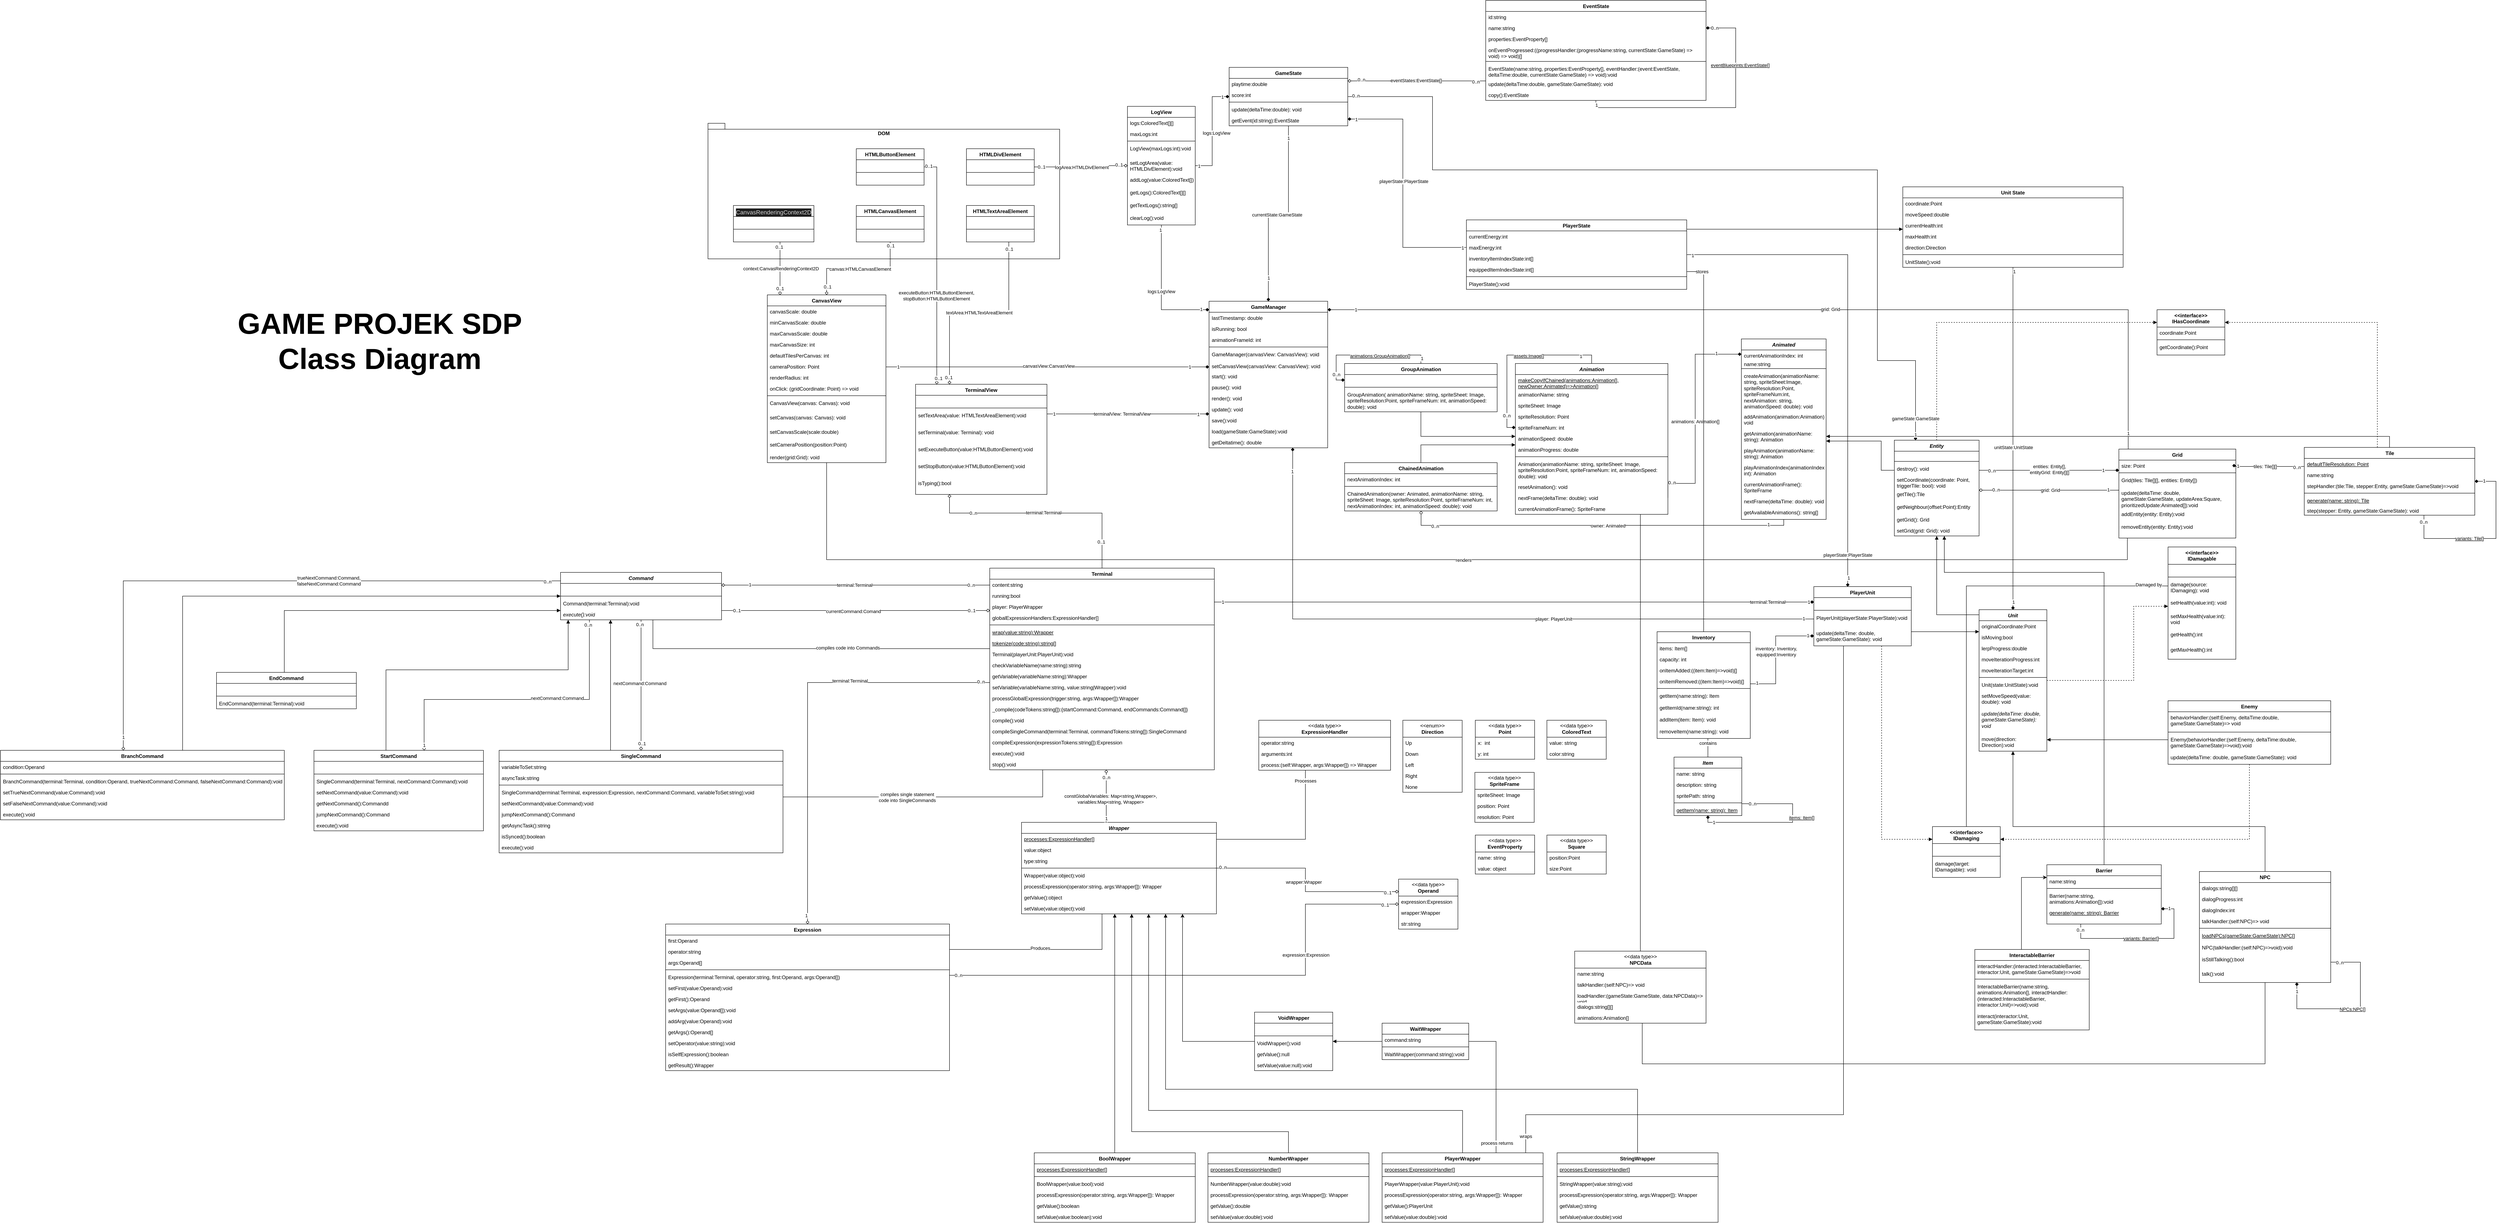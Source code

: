 <mxfile version="22.1.2" type="device">
  <diagram id="C5RBs43oDa-KdzZeNtuy" name="Page-1">
    <mxGraphModel dx="4321" dy="586" grid="1" gridSize="10" guides="1" tooltips="1" connect="1" arrows="1" fold="1" page="1" pageScale="1" pageWidth="827" pageHeight="1169" math="0" shadow="0">
      <root>
        <mxCell id="WIyWlLk6GJQsqaUBKTNV-0" />
        <mxCell id="WIyWlLk6GJQsqaUBKTNV-1" parent="WIyWlLk6GJQsqaUBKTNV-0" />
        <mxCell id="rZjegIty8my_3wip-gkH-140" style="edgeStyle=orthogonalEdgeStyle;rounded=0;orthogonalLoop=1;jettySize=auto;html=1;endArrow=diamond;endFill=1;" parent="WIyWlLk6GJQsqaUBKTNV-1" source="rZjegIty8my_3wip-gkH-7" target="rZjegIty8my_3wip-gkH-135" edge="1">
          <mxGeometry relative="1" as="geometry">
            <Array as="points">
              <mxPoint x="2192" y="930" />
            </Array>
          </mxGeometry>
        </mxCell>
        <mxCell id="rZjegIty8my_3wip-gkH-207" value="1" style="edgeLabel;html=1;align=center;verticalAlign=middle;resizable=0;points=[];" parent="rZjegIty8my_3wip-gkH-140" vertex="1" connectable="0">
          <mxGeometry x="0.94" relative="1" as="geometry">
            <mxPoint as="offset" />
          </mxGeometry>
        </mxCell>
        <mxCell id="rZjegIty8my_3wip-gkH-208" value="1" style="edgeLabel;html=1;align=center;verticalAlign=middle;resizable=0;points=[];" parent="rZjegIty8my_3wip-gkH-140" vertex="1" connectable="0">
          <mxGeometry x="-0.966" relative="1" as="geometry">
            <mxPoint as="offset" />
          </mxGeometry>
        </mxCell>
        <mxCell id="rZjegIty8my_3wip-gkH-209" value="grid: Grid" style="edgeLabel;html=1;align=center;verticalAlign=middle;resizable=0;points=[];" parent="rZjegIty8my_3wip-gkH-140" vertex="1" connectable="0">
          <mxGeometry x="-0.069" y="-1" relative="1" as="geometry">
            <mxPoint as="offset" />
          </mxGeometry>
        </mxCell>
        <mxCell id="rZjegIty8my_3wip-gkH-7" value="Grid" style="swimlane;fontStyle=1;align=center;verticalAlign=top;childLayout=stackLayout;horizontal=1;startSize=26;horizontalStack=0;resizeParent=1;resizeParentMax=0;resizeLast=0;collapsible=1;marginBottom=0;whiteSpace=wrap;html=1;" parent="WIyWlLk6GJQsqaUBKTNV-1" vertex="1">
          <mxGeometry x="2170" y="1259" width="276" height="210" as="geometry">
            <mxRectangle x="990" y="-550" width="70" height="30" as="alternateBounds" />
          </mxGeometry>
        </mxCell>
        <mxCell id="ATvRBIu8b1MNuLwHgkCy-0" value="size: Point" style="text;strokeColor=none;fillColor=none;align=left;verticalAlign=top;spacingLeft=4;spacingRight=4;overflow=hidden;rotatable=0;points=[[0,0.5],[1,0.5]];portConstraint=eastwest;whiteSpace=wrap;html=1;" parent="rZjegIty8my_3wip-gkH-7" vertex="1">
          <mxGeometry y="26" width="276" height="26" as="geometry" />
        </mxCell>
        <mxCell id="rZjegIty8my_3wip-gkH-9" value="" style="line;strokeWidth=1;fillColor=none;align=left;verticalAlign=middle;spacingTop=-1;spacingLeft=3;spacingRight=3;rotatable=0;labelPosition=right;points=[];portConstraint=eastwest;strokeColor=inherit;" parent="rZjegIty8my_3wip-gkH-7" vertex="1">
          <mxGeometry y="52" width="276" height="8" as="geometry" />
        </mxCell>
        <mxCell id="ATvRBIu8b1MNuLwHgkCy-12" value="Grid(tiles: Tile[][], entities: Entity[])" style="text;strokeColor=none;fillColor=none;align=left;verticalAlign=top;spacingLeft=4;spacingRight=4;overflow=hidden;rotatable=0;points=[[0,0.5],[1,0.5]];portConstraint=eastwest;whiteSpace=wrap;html=1;" parent="rZjegIty8my_3wip-gkH-7" vertex="1">
          <mxGeometry y="60" width="276" height="30" as="geometry" />
        </mxCell>
        <mxCell id="ATvRBIu8b1MNuLwHgkCy-1" value="update(deltaTime: double, gameState:GameState, updateArea:Square, prioritizedUpdate:Animated[]):void" style="text;strokeColor=none;fillColor=none;align=left;verticalAlign=top;spacingLeft=4;spacingRight=4;overflow=hidden;rotatable=0;points=[[0,0.5],[1,0.5]];portConstraint=eastwest;whiteSpace=wrap;html=1;" parent="rZjegIty8my_3wip-gkH-7" vertex="1">
          <mxGeometry y="90" width="276" height="50" as="geometry" />
        </mxCell>
        <mxCell id="ATvRBIu8b1MNuLwHgkCy-5" value="addEntity(entity: Entity):void" style="text;strokeColor=none;fillColor=none;align=left;verticalAlign=top;spacingLeft=4;spacingRight=4;overflow=hidden;rotatable=0;points=[[0,0.5],[1,0.5]];portConstraint=eastwest;whiteSpace=wrap;html=1;" parent="rZjegIty8my_3wip-gkH-7" vertex="1">
          <mxGeometry y="140" width="276" height="30" as="geometry" />
        </mxCell>
        <mxCell id="wb1uhN75TqXF_4sBnK4L-57" value="removeEntity(entity: Entity):void" style="text;strokeColor=none;fillColor=none;align=left;verticalAlign=top;spacingLeft=4;spacingRight=4;overflow=hidden;rotatable=0;points=[[0,0.5],[1,0.5]];portConstraint=eastwest;whiteSpace=wrap;html=1;" parent="rZjegIty8my_3wip-gkH-7" vertex="1">
          <mxGeometry y="170" width="276" height="40" as="geometry" />
        </mxCell>
        <mxCell id="rZjegIty8my_3wip-gkH-156" style="edgeStyle=orthogonalEdgeStyle;rounded=0;orthogonalLoop=1;jettySize=auto;html=1;endArrow=diamond;endFill=1;exitX=1;exitY=0.5;exitDx=0;exitDy=0;entryX=0;entryY=0.5;entryDx=0;entryDy=0;" parent="WIyWlLk6GJQsqaUBKTNV-1" source="rZjegIty8my_3wip-gkH-215" target="ATvRBIu8b1MNuLwHgkCy-135" edge="1">
          <mxGeometry relative="1" as="geometry">
            <mxPoint x="1573" y="1245" as="targetPoint" />
            <Array as="points">
              <mxPoint x="1170" y="1340" />
              <mxPoint x="1170" y="1035" />
            </Array>
          </mxGeometry>
        </mxCell>
        <mxCell id="rZjegIty8my_3wip-gkH-173" value="0..n" style="edgeLabel;html=1;align=center;verticalAlign=middle;resizable=0;points=[];" parent="rZjegIty8my_3wip-gkH-156" vertex="1" connectable="0">
          <mxGeometry x="-0.832" y="2" relative="1" as="geometry">
            <mxPoint as="offset" />
          </mxGeometry>
        </mxCell>
        <mxCell id="rZjegIty8my_3wip-gkH-174" value="1" style="edgeLabel;html=1;align=center;verticalAlign=middle;resizable=0;points=[];" parent="rZjegIty8my_3wip-gkH-156" vertex="1" connectable="0">
          <mxGeometry x="0.77" y="2" relative="1" as="geometry">
            <mxPoint as="offset" />
          </mxGeometry>
        </mxCell>
        <mxCell id="rZjegIty8my_3wip-gkH-184" value="animations: Animation[]" style="edgeLabel;html=1;align=center;verticalAlign=middle;resizable=0;points=[];" parent="rZjegIty8my_3wip-gkH-156" vertex="1" connectable="0">
          <mxGeometry x="-0.044" relative="1" as="geometry">
            <mxPoint as="offset" />
          </mxGeometry>
        </mxCell>
        <mxCell id="rZjegIty8my_3wip-gkH-35" value="&lt;i&gt;Animation&lt;/i&gt;" style="swimlane;fontStyle=1;align=center;verticalAlign=top;childLayout=stackLayout;horizontal=1;startSize=26;horizontalStack=0;resizeParent=1;resizeParentMax=0;resizeLast=0;collapsible=1;marginBottom=0;whiteSpace=wrap;html=1;" parent="WIyWlLk6GJQsqaUBKTNV-1" vertex="1">
          <mxGeometry x="745.59" y="1057" width="360" height="356" as="geometry">
            <mxRectangle x="-131" y="-465" width="100" height="30" as="alternateBounds" />
          </mxGeometry>
        </mxCell>
        <mxCell id="roftVuwWODX8qKFxfzQS-22" value="&lt;u&gt;makeCopyIfChained(animations:Animation[], newOwner:Animated)=&amp;gt;Animation[]&lt;/u&gt;" style="text;strokeColor=none;fillColor=none;align=left;verticalAlign=top;spacingLeft=4;spacingRight=4;overflow=hidden;rotatable=0;points=[[0,0.5],[1,0.5]];portConstraint=eastwest;whiteSpace=wrap;html=1;" parent="rZjegIty8my_3wip-gkH-35" vertex="1">
          <mxGeometry y="26" width="360" height="34" as="geometry" />
        </mxCell>
        <mxCell id="PRpqo35_NVqhS4hlkEmP-10" value="animationName: string" style="text;strokeColor=none;fillColor=none;align=left;verticalAlign=top;spacingLeft=4;spacingRight=4;overflow=hidden;rotatable=0;points=[[0,0.5],[1,0.5]];portConstraint=eastwest;whiteSpace=wrap;html=1;" vertex="1" parent="rZjegIty8my_3wip-gkH-35">
          <mxGeometry y="60" width="360" height="26" as="geometry" />
        </mxCell>
        <mxCell id="roftVuwWODX8qKFxfzQS-23" value="spriteSheet: Image" style="text;strokeColor=none;fillColor=none;align=left;verticalAlign=top;spacingLeft=4;spacingRight=4;overflow=hidden;rotatable=0;points=[[0,0.5],[1,0.5]];portConstraint=eastwest;whiteSpace=wrap;html=1;" parent="rZjegIty8my_3wip-gkH-35" vertex="1">
          <mxGeometry y="86" width="360" height="26" as="geometry" />
        </mxCell>
        <mxCell id="roftVuwWODX8qKFxfzQS-24" value="spriteResolution: Point" style="text;strokeColor=none;fillColor=none;align=left;verticalAlign=top;spacingLeft=4;spacingRight=4;overflow=hidden;rotatable=0;points=[[0,0.5],[1,0.5]];portConstraint=eastwest;whiteSpace=wrap;html=1;" parent="rZjegIty8my_3wip-gkH-35" vertex="1">
          <mxGeometry y="112" width="360" height="26" as="geometry" />
        </mxCell>
        <mxCell id="roftVuwWODX8qKFxfzQS-21" value="spriteFrameNum: int" style="text;strokeColor=none;fillColor=none;align=left;verticalAlign=top;spacingLeft=4;spacingRight=4;overflow=hidden;rotatable=0;points=[[0,0.5],[1,0.5]];portConstraint=eastwest;whiteSpace=wrap;html=1;" parent="rZjegIty8my_3wip-gkH-35" vertex="1">
          <mxGeometry y="138" width="360" height="26" as="geometry" />
        </mxCell>
        <mxCell id="rZjegIty8my_3wip-gkH-214" value="animationSpeed: double&lt;br&gt;" style="text;strokeColor=none;fillColor=none;align=left;verticalAlign=top;spacingLeft=4;spacingRight=4;overflow=hidden;rotatable=0;points=[[0,0.5],[1,0.5]];portConstraint=eastwest;whiteSpace=wrap;html=1;" parent="rZjegIty8my_3wip-gkH-35" vertex="1">
          <mxGeometry y="164" width="360" height="26" as="geometry" />
        </mxCell>
        <mxCell id="roftVuwWODX8qKFxfzQS-36" value="animationProgress: double" style="text;strokeColor=none;fillColor=none;align=left;verticalAlign=top;spacingLeft=4;spacingRight=4;overflow=hidden;rotatable=0;points=[[0,0.5],[1,0.5]];portConstraint=eastwest;whiteSpace=wrap;html=1;" parent="rZjegIty8my_3wip-gkH-35" vertex="1">
          <mxGeometry y="190" width="360" height="26" as="geometry" />
        </mxCell>
        <mxCell id="rZjegIty8my_3wip-gkH-37" value="" style="line;strokeWidth=1;fillColor=none;align=left;verticalAlign=middle;spacingTop=-1;spacingLeft=3;spacingRight=3;rotatable=0;labelPosition=right;points=[];portConstraint=eastwest;strokeColor=inherit;" parent="rZjegIty8my_3wip-gkH-35" vertex="1">
          <mxGeometry y="216" width="360" height="8" as="geometry" />
        </mxCell>
        <mxCell id="rZjegIty8my_3wip-gkH-170" value="Animation(animationName: string, spriteSheet: Image, spriteResolution:Point, spriteFrameNum: int, animationSpeed: double): void" style="text;strokeColor=none;fillColor=none;align=left;verticalAlign=top;spacingLeft=4;spacingRight=4;overflow=hidden;rotatable=0;points=[[0,0.5],[1,0.5]];portConstraint=eastwest;whiteSpace=wrap;html=1;" parent="rZjegIty8my_3wip-gkH-35" vertex="1">
          <mxGeometry y="224" width="360" height="54" as="geometry" />
        </mxCell>
        <mxCell id="rZjegIty8my_3wip-gkH-171" value="resetAnimation(): void" style="text;strokeColor=none;fillColor=none;align=left;verticalAlign=top;spacingLeft=4;spacingRight=4;overflow=hidden;rotatable=0;points=[[0,0.5],[1,0.5]];portConstraint=eastwest;whiteSpace=wrap;html=1;" parent="rZjegIty8my_3wip-gkH-35" vertex="1">
          <mxGeometry y="278" width="360" height="26" as="geometry" />
        </mxCell>
        <mxCell id="rZjegIty8my_3wip-gkH-215" value="nextFrame(deltaTime: double): void" style="text;strokeColor=none;fillColor=none;align=left;verticalAlign=top;spacingLeft=4;spacingRight=4;overflow=hidden;rotatable=0;points=[[0,0.5],[1,0.5]];portConstraint=eastwest;whiteSpace=wrap;html=1;" parent="rZjegIty8my_3wip-gkH-35" vertex="1">
          <mxGeometry y="304" width="360" height="26" as="geometry" />
        </mxCell>
        <mxCell id="rZjegIty8my_3wip-gkH-181" value="currentAnimationFrame(): SpriteFrame" style="text;strokeColor=none;fillColor=none;align=left;verticalAlign=top;spacingLeft=4;spacingRight=4;overflow=hidden;rotatable=0;points=[[0,0.5],[1,0.5]];portConstraint=eastwest;whiteSpace=wrap;html=1;" parent="rZjegIty8my_3wip-gkH-35" vertex="1">
          <mxGeometry y="330" width="360" height="26" as="geometry" />
        </mxCell>
        <mxCell id="wb1uhN75TqXF_4sBnK4L-0" style="edgeStyle=orthogonalEdgeStyle;rounded=0;orthogonalLoop=1;jettySize=auto;html=1;entryX=0;entryY=0.5;entryDx=0;entryDy=0;endArrow=diamond;endFill=1;" parent="rZjegIty8my_3wip-gkH-35" source="rZjegIty8my_3wip-gkH-35" target="roftVuwWODX8qKFxfzQS-21" edge="1">
          <mxGeometry relative="1" as="geometry" />
        </mxCell>
        <mxCell id="wb1uhN75TqXF_4sBnK4L-2" value="&lt;u&gt;assets:Image[]&lt;/u&gt;" style="edgeLabel;html=1;align=center;verticalAlign=middle;resizable=0;points=[];" parent="wb1uhN75TqXF_4sBnK4L-0" vertex="1" connectable="0">
          <mxGeometry x="-0.061" y="3" relative="1" as="geometry">
            <mxPoint x="24" y="-1" as="offset" />
          </mxGeometry>
        </mxCell>
        <mxCell id="xnawm_rAH6HHE10GptO4-3" value="0..n" style="edgeLabel;html=1;align=center;verticalAlign=middle;resizable=0;points=[];" parent="wb1uhN75TqXF_4sBnK4L-0" vertex="1" connectable="0">
          <mxGeometry x="0.767" y="-1" relative="1" as="geometry">
            <mxPoint as="offset" />
          </mxGeometry>
        </mxCell>
        <mxCell id="xnawm_rAH6HHE10GptO4-4" value="1" style="edgeLabel;html=1;align=center;verticalAlign=middle;resizable=0;points=[];" parent="wb1uhN75TqXF_4sBnK4L-0" vertex="1" connectable="0">
          <mxGeometry x="-0.776" y="3" relative="1" as="geometry">
            <mxPoint as="offset" />
          </mxGeometry>
        </mxCell>
        <mxCell id="rZjegIty8my_3wip-gkH-134" style="edgeStyle=orthogonalEdgeStyle;rounded=0;orthogonalLoop=1;jettySize=auto;html=1;endArrow=diamond;endFill=1;entryX=1;entryY=0.5;entryDx=0;entryDy=0;" parent="WIyWlLk6GJQsqaUBKTNV-1" source="ATvRBIu8b1MNuLwHgkCy-127" target="ATvRBIu8b1MNuLwHgkCy-0" edge="1">
          <mxGeometry relative="1" as="geometry">
            <mxPoint x="2675" y="1298.018" as="sourcePoint" />
            <mxPoint x="2175" y="1559" as="targetPoint" />
            <Array as="points">
              <mxPoint x="2445" y="1300" />
              <mxPoint x="2445" y="1298" />
            </Array>
          </mxGeometry>
        </mxCell>
        <mxCell id="rZjegIty8my_3wip-gkH-186" value="tiles: Tile[][]" style="edgeLabel;html=1;align=center;verticalAlign=middle;resizable=0;points=[];" parent="rZjegIty8my_3wip-gkH-134" vertex="1" connectable="0">
          <mxGeometry x="0.116" relative="1" as="geometry">
            <mxPoint as="offset" />
          </mxGeometry>
        </mxCell>
        <mxCell id="rZjegIty8my_3wip-gkH-190" value="1" style="edgeLabel;html=1;align=center;verticalAlign=middle;resizable=0;points=[];" parent="rZjegIty8my_3wip-gkH-134" vertex="1" connectable="0">
          <mxGeometry x="0.896" y="-1" relative="1" as="geometry">
            <mxPoint as="offset" />
          </mxGeometry>
        </mxCell>
        <mxCell id="rZjegIty8my_3wip-gkH-191" value="0..n" style="edgeLabel;html=1;align=center;verticalAlign=middle;resizable=0;points=[];" parent="rZjegIty8my_3wip-gkH-134" vertex="1" connectable="0">
          <mxGeometry x="-0.923" y="2" relative="1" as="geometry">
            <mxPoint x="-11" as="offset" />
          </mxGeometry>
        </mxCell>
        <mxCell id="rZjegIty8my_3wip-gkH-155" style="edgeStyle=orthogonalEdgeStyle;rounded=0;orthogonalLoop=1;jettySize=auto;html=1;endArrow=diamond;endFill=1;" parent="WIyWlLk6GJQsqaUBKTNV-1" source="rZjegIty8my_3wip-gkH-45" target="rZjegIty8my_3wip-gkH-63" edge="1">
          <mxGeometry relative="1" as="geometry">
            <Array as="points">
              <mxPoint x="1360" y="1813" />
              <mxPoint x="1360" y="1700" />
            </Array>
          </mxGeometry>
        </mxCell>
        <mxCell id="rZjegIty8my_3wip-gkH-175" value="1" style="edgeLabel;html=1;align=center;verticalAlign=middle;resizable=0;points=[];" parent="rZjegIty8my_3wip-gkH-155" vertex="1" connectable="0">
          <mxGeometry x="-0.878" y="2" relative="1" as="geometry">
            <mxPoint as="offset" />
          </mxGeometry>
        </mxCell>
        <mxCell id="rZjegIty8my_3wip-gkH-176" value="1" style="edgeLabel;html=1;align=center;verticalAlign=middle;resizable=0;points=[];" parent="rZjegIty8my_3wip-gkH-155" vertex="1" connectable="0">
          <mxGeometry x="0.892" y="1" relative="1" as="geometry">
            <mxPoint as="offset" />
          </mxGeometry>
        </mxCell>
        <mxCell id="rZjegIty8my_3wip-gkH-227" value="inventory: Inventory,&lt;br&gt;equipped:Inventory" style="edgeLabel;html=1;align=center;verticalAlign=middle;resizable=0;points=[];" parent="rZjegIty8my_3wip-gkH-155" vertex="1" connectable="0">
          <mxGeometry x="0.036" y="-1" relative="1" as="geometry">
            <mxPoint as="offset" />
          </mxGeometry>
        </mxCell>
        <mxCell id="rZjegIty8my_3wip-gkH-45" value="Inventory" style="swimlane;fontStyle=1;align=center;verticalAlign=top;childLayout=stackLayout;horizontal=1;startSize=26;horizontalStack=0;resizeParent=1;resizeParentMax=0;resizeLast=0;collapsible=1;marginBottom=0;whiteSpace=wrap;html=1;" parent="WIyWlLk6GJQsqaUBKTNV-1" vertex="1">
          <mxGeometry x="1080" y="1690" width="220" height="252" as="geometry">
            <mxRectangle x="209" y="556" width="90" height="30" as="alternateBounds" />
          </mxGeometry>
        </mxCell>
        <mxCell id="rZjegIty8my_3wip-gkH-46" value="items: Item[]" style="text;strokeColor=none;fillColor=none;align=left;verticalAlign=top;spacingLeft=4;spacingRight=4;overflow=hidden;rotatable=0;points=[[0,0.5],[1,0.5]];portConstraint=eastwest;whiteSpace=wrap;html=1;" parent="rZjegIty8my_3wip-gkH-45" vertex="1">
          <mxGeometry y="26" width="220" height="26" as="geometry" />
        </mxCell>
        <mxCell id="roftVuwWODX8qKFxfzQS-13" value="capacity: int" style="text;strokeColor=none;fillColor=none;align=left;verticalAlign=top;spacingLeft=4;spacingRight=4;overflow=hidden;rotatable=0;points=[[0,0.5],[1,0.5]];portConstraint=eastwest;whiteSpace=wrap;html=1;" parent="rZjegIty8my_3wip-gkH-45" vertex="1">
          <mxGeometry y="52" width="220" height="26" as="geometry" />
        </mxCell>
        <mxCell id="ysNWSff8VDfC4Reil-hs-10" value="onItemAdded:((item:Item)=&amp;gt;void)[]" style="text;strokeColor=none;fillColor=none;align=left;verticalAlign=top;spacingLeft=4;spacingRight=4;overflow=hidden;rotatable=0;points=[[0,0.5],[1,0.5]];portConstraint=eastwest;whiteSpace=wrap;html=1;" parent="rZjegIty8my_3wip-gkH-45" vertex="1">
          <mxGeometry y="78" width="220" height="26" as="geometry" />
        </mxCell>
        <mxCell id="ysNWSff8VDfC4Reil-hs-12" value="onItemRemoved:((item:Item)=&amp;gt;void)[]" style="text;strokeColor=none;fillColor=none;align=left;verticalAlign=top;spacingLeft=4;spacingRight=4;overflow=hidden;rotatable=0;points=[[0,0.5],[1,0.5]];portConstraint=eastwest;whiteSpace=wrap;html=1;" parent="rZjegIty8my_3wip-gkH-45" vertex="1">
          <mxGeometry y="104" width="220" height="26" as="geometry" />
        </mxCell>
        <mxCell id="rZjegIty8my_3wip-gkH-47" value="" style="line;strokeWidth=1;fillColor=none;align=left;verticalAlign=middle;spacingTop=-1;spacingLeft=3;spacingRight=3;rotatable=0;labelPosition=right;points=[];portConstraint=eastwest;strokeColor=inherit;" parent="rZjegIty8my_3wip-gkH-45" vertex="1">
          <mxGeometry y="130" width="220" height="8" as="geometry" />
        </mxCell>
        <mxCell id="rZjegIty8my_3wip-gkH-48" value="getItem(name:string): Item" style="text;strokeColor=none;fillColor=none;align=left;verticalAlign=top;spacingLeft=4;spacingRight=4;overflow=hidden;rotatable=0;points=[[0,0.5],[1,0.5]];portConstraint=eastwest;whiteSpace=wrap;html=1;" parent="rZjegIty8my_3wip-gkH-45" vertex="1">
          <mxGeometry y="138" width="220" height="28" as="geometry" />
        </mxCell>
        <mxCell id="ATvRBIu8b1MNuLwHgkCy-91" value="getItemId(name:string): int" style="text;strokeColor=none;fillColor=none;align=left;verticalAlign=top;spacingLeft=4;spacingRight=4;overflow=hidden;rotatable=0;points=[[0,0.5],[1,0.5]];portConstraint=eastwest;whiteSpace=wrap;html=1;" parent="rZjegIty8my_3wip-gkH-45" vertex="1">
          <mxGeometry y="166" width="220" height="28" as="geometry" />
        </mxCell>
        <mxCell id="roftVuwWODX8qKFxfzQS-14" value="addItem(item: Item): void" style="text;strokeColor=none;fillColor=none;align=left;verticalAlign=top;spacingLeft=4;spacingRight=4;overflow=hidden;rotatable=0;points=[[0,0.5],[1,0.5]];portConstraint=eastwest;whiteSpace=wrap;html=1;" parent="rZjegIty8my_3wip-gkH-45" vertex="1">
          <mxGeometry y="194" width="220" height="28" as="geometry" />
        </mxCell>
        <mxCell id="ysNWSff8VDfC4Reil-hs-11" value="removeItem(name:string): void" style="text;strokeColor=none;fillColor=none;align=left;verticalAlign=top;spacingLeft=4;spacingRight=4;overflow=hidden;rotatable=0;points=[[0,0.5],[1,0.5]];portConstraint=eastwest;whiteSpace=wrap;html=1;" parent="rZjegIty8my_3wip-gkH-45" vertex="1">
          <mxGeometry y="222" width="220" height="30" as="geometry" />
        </mxCell>
        <mxCell id="rZjegIty8my_3wip-gkH-153" style="edgeStyle=orthogonalEdgeStyle;rounded=0;orthogonalLoop=1;jettySize=auto;html=1;endArrow=none;endFill=0;" parent="WIyWlLk6GJQsqaUBKTNV-1" source="rZjegIty8my_3wip-gkH-49" target="rZjegIty8my_3wip-gkH-45" edge="1">
          <mxGeometry relative="1" as="geometry">
            <Array as="points">
              <mxPoint x="1200" y="1950" />
              <mxPoint x="1200" y="1950" />
            </Array>
          </mxGeometry>
        </mxCell>
        <mxCell id="ATvRBIu8b1MNuLwHgkCy-70" value="contains" style="edgeLabel;html=1;align=center;verticalAlign=middle;resizable=0;points=[];" parent="rZjegIty8my_3wip-gkH-153" vertex="1" connectable="0">
          <mxGeometry x="-0.015" y="1" relative="1" as="geometry">
            <mxPoint x="1" y="-12" as="offset" />
          </mxGeometry>
        </mxCell>
        <mxCell id="rZjegIty8my_3wip-gkH-49" value="&lt;i&gt;Item&lt;/i&gt;" style="swimlane;fontStyle=1;align=center;verticalAlign=top;childLayout=stackLayout;horizontal=1;startSize=26;horizontalStack=0;resizeParent=1;resizeParentMax=0;resizeLast=0;collapsible=1;marginBottom=0;whiteSpace=wrap;html=1;" parent="WIyWlLk6GJQsqaUBKTNV-1" vertex="1">
          <mxGeometry x="1120" y="1986" width="160" height="138" as="geometry">
            <mxRectangle x="172" y="384" width="70" height="30" as="alternateBounds" />
          </mxGeometry>
        </mxCell>
        <mxCell id="rZjegIty8my_3wip-gkH-50" value="name: string" style="text;strokeColor=none;fillColor=none;align=left;verticalAlign=top;spacingLeft=4;spacingRight=4;overflow=hidden;rotatable=0;points=[[0,0.5],[1,0.5]];portConstraint=eastwest;whiteSpace=wrap;html=1;" parent="rZjegIty8my_3wip-gkH-49" vertex="1">
          <mxGeometry y="26" width="160" height="26" as="geometry" />
        </mxCell>
        <mxCell id="ATvRBIu8b1MNuLwHgkCy-75" value="description: string" style="text;strokeColor=none;fillColor=none;align=left;verticalAlign=top;spacingLeft=4;spacingRight=4;overflow=hidden;rotatable=0;points=[[0,0.5],[1,0.5]];portConstraint=eastwest;whiteSpace=wrap;html=1;" parent="rZjegIty8my_3wip-gkH-49" vertex="1">
          <mxGeometry y="52" width="160" height="26" as="geometry" />
        </mxCell>
        <mxCell id="ATvRBIu8b1MNuLwHgkCy-84" value="spritePath: string" style="text;strokeColor=none;fillColor=none;align=left;verticalAlign=top;spacingLeft=4;spacingRight=4;overflow=hidden;rotatable=0;points=[[0,0.5],[1,0.5]];portConstraint=eastwest;whiteSpace=wrap;html=1;" parent="rZjegIty8my_3wip-gkH-49" vertex="1">
          <mxGeometry y="78" width="160" height="26" as="geometry" />
        </mxCell>
        <mxCell id="rZjegIty8my_3wip-gkH-51" value="" style="line;strokeWidth=1;fillColor=none;align=left;verticalAlign=middle;spacingTop=-1;spacingLeft=3;spacingRight=3;rotatable=0;labelPosition=right;points=[];portConstraint=eastwest;strokeColor=inherit;" parent="rZjegIty8my_3wip-gkH-49" vertex="1">
          <mxGeometry y="104" width="160" height="8" as="geometry" />
        </mxCell>
        <mxCell id="rZjegIty8my_3wip-gkH-52" value="&lt;u&gt;getItem(name: string): Item&lt;/u&gt;" style="text;strokeColor=none;fillColor=none;align=left;verticalAlign=top;spacingLeft=4;spacingRight=4;overflow=hidden;rotatable=0;points=[[0,0.5],[1,0.5]];portConstraint=eastwest;whiteSpace=wrap;html=1;" parent="rZjegIty8my_3wip-gkH-49" vertex="1">
          <mxGeometry y="112" width="160" height="26" as="geometry" />
        </mxCell>
        <mxCell id="rZjegIty8my_3wip-gkH-133" style="edgeStyle=orthogonalEdgeStyle;rounded=0;orthogonalLoop=1;jettySize=auto;html=1;endArrow=diamond;endFill=1;" parent="WIyWlLk6GJQsqaUBKTNV-1" source="ATvRBIu8b1MNuLwHgkCy-24" target="rZjegIty8my_3wip-gkH-7" edge="1">
          <mxGeometry relative="1" as="geometry">
            <mxPoint x="1815" y="1298.043" as="sourcePoint" />
            <mxPoint x="2034.12" y="1309.674" as="targetPoint" />
            <Array as="points">
              <mxPoint x="1994" y="1309" />
              <mxPoint x="1994" y="1309" />
            </Array>
          </mxGeometry>
        </mxCell>
        <mxCell id="rZjegIty8my_3wip-gkH-185" value="entities: Entity[],&lt;br&gt;entityGrid: Entity[][]" style="edgeLabel;html=1;align=center;verticalAlign=middle;resizable=0;points=[];" parent="rZjegIty8my_3wip-gkH-133" vertex="1" connectable="0">
          <mxGeometry x="0.017" y="2" relative="1" as="geometry">
            <mxPoint x="-2" as="offset" />
          </mxGeometry>
        </mxCell>
        <mxCell id="rZjegIty8my_3wip-gkH-188" value="1" style="edgeLabel;html=1;align=center;verticalAlign=middle;resizable=0;points=[];" parent="rZjegIty8my_3wip-gkH-133" vertex="1" connectable="0">
          <mxGeometry x="0.863" y="-3" relative="1" as="geometry">
            <mxPoint x="-15" y="-3" as="offset" />
          </mxGeometry>
        </mxCell>
        <mxCell id="rZjegIty8my_3wip-gkH-189" value="0..n" style="edgeLabel;html=1;align=center;verticalAlign=middle;resizable=0;points=[];" parent="rZjegIty8my_3wip-gkH-133" vertex="1" connectable="0">
          <mxGeometry x="-0.871" y="-2" relative="1" as="geometry">
            <mxPoint x="8" y="-1" as="offset" />
          </mxGeometry>
        </mxCell>
        <mxCell id="xnawm_rAH6HHE10GptO4-199" style="edgeStyle=orthogonalEdgeStyle;rounded=0;orthogonalLoop=1;jettySize=auto;html=1;endArrow=none;endFill=0;" parent="WIyWlLk6GJQsqaUBKTNV-1" source="rZjegIty8my_3wip-gkH-63" target="xnawm_rAH6HHE10GptO4-191" edge="1">
          <mxGeometry relative="1" as="geometry">
            <Array as="points">
              <mxPoint x="1520" y="2830" />
              <mxPoint x="770" y="2830" />
            </Array>
          </mxGeometry>
        </mxCell>
        <mxCell id="xnawm_rAH6HHE10GptO4-200" value="wraps" style="edgeLabel;html=1;align=center;verticalAlign=middle;resizable=0;points=[];" parent="xnawm_rAH6HHE10GptO4-199" vertex="1" connectable="0">
          <mxGeometry x="0.96" relative="1" as="geometry">
            <mxPoint as="offset" />
          </mxGeometry>
        </mxCell>
        <mxCell id="xnawm_rAH6HHE10GptO4-353" style="edgeStyle=orthogonalEdgeStyle;rounded=0;orthogonalLoop=1;jettySize=auto;html=1;endArrow=block;endFill=1;" parent="WIyWlLk6GJQsqaUBKTNV-1" source="rZjegIty8my_3wip-gkH-63" target="xnawm_rAH6HHE10GptO4-326" edge="1">
          <mxGeometry relative="1" as="geometry">
            <Array as="points">
              <mxPoint x="1760" y="1690" />
              <mxPoint x="1760" y="1690" />
            </Array>
          </mxGeometry>
        </mxCell>
        <mxCell id="ysNWSff8VDfC4Reil-hs-3" style="edgeStyle=orthogonalEdgeStyle;rounded=0;orthogonalLoop=1;jettySize=auto;html=1;endArrow=block;endFill=1;dashed=1;" parent="WIyWlLk6GJQsqaUBKTNV-1" source="rZjegIty8my_3wip-gkH-63" target="ATvRBIu8b1MNuLwHgkCy-118" edge="1">
          <mxGeometry relative="1" as="geometry">
            <Array as="points">
              <mxPoint x="1610" y="2180" />
            </Array>
          </mxGeometry>
        </mxCell>
        <mxCell id="rZjegIty8my_3wip-gkH-63" value="PlayerUnit" style="swimlane;fontStyle=1;align=center;verticalAlign=top;childLayout=stackLayout;horizontal=1;startSize=26;horizontalStack=0;resizeParent=1;resizeParentMax=0;resizeLast=0;collapsible=1;marginBottom=0;whiteSpace=wrap;html=1;" parent="WIyWlLk6GJQsqaUBKTNV-1" vertex="1">
          <mxGeometry x="1450" y="1583.5" width="230" height="140" as="geometry">
            <mxRectangle x="400" y="392" width="80" height="30" as="alternateBounds" />
          </mxGeometry>
        </mxCell>
        <mxCell id="xnawm_rAH6HHE10GptO4-252" value="&amp;nbsp;" style="text;strokeColor=none;fillColor=none;align=left;verticalAlign=top;spacingLeft=4;spacingRight=4;overflow=hidden;rotatable=0;points=[[0,0.5],[1,0.5]];portConstraint=eastwest;whiteSpace=wrap;html=1;" parent="rZjegIty8my_3wip-gkH-63" vertex="1">
          <mxGeometry y="26" width="230" height="26" as="geometry" />
        </mxCell>
        <mxCell id="rZjegIty8my_3wip-gkH-65" value="" style="line;strokeWidth=1;fillColor=none;align=left;verticalAlign=middle;spacingTop=-1;spacingLeft=3;spacingRight=3;rotatable=0;labelPosition=right;points=[];portConstraint=eastwest;strokeColor=inherit;" parent="rZjegIty8my_3wip-gkH-63" vertex="1">
          <mxGeometry y="52" width="230" height="8" as="geometry" />
        </mxCell>
        <mxCell id="rZjegIty8my_3wip-gkH-66" value="PlayerUnit(playerState:PlayerState):void" style="text;strokeColor=none;fillColor=none;align=left;verticalAlign=top;spacingLeft=4;spacingRight=4;overflow=hidden;rotatable=0;points=[[0,0.5],[1,0.5]];portConstraint=eastwest;whiteSpace=wrap;html=1;" parent="rZjegIty8my_3wip-gkH-63" vertex="1">
          <mxGeometry y="60" width="230" height="36" as="geometry" />
        </mxCell>
        <mxCell id="grkpc-0bP40n8Ppt4jhJ-10" value="update(deltaTime: double, gameState:GameState): void" style="text;strokeColor=none;fillColor=none;align=left;verticalAlign=top;spacingLeft=4;spacingRight=4;overflow=hidden;rotatable=0;points=[[0,0.5],[1,0.5]];portConstraint=eastwest;whiteSpace=wrap;html=1;" parent="rZjegIty8my_3wip-gkH-63" vertex="1">
          <mxGeometry y="96" width="230" height="44" as="geometry" />
        </mxCell>
        <mxCell id="ATvRBIu8b1MNuLwHgkCy-115" style="edgeStyle=orthogonalEdgeStyle;rounded=0;orthogonalLoop=1;jettySize=auto;html=1;endArrow=block;endFill=1;" parent="WIyWlLk6GJQsqaUBKTNV-1" source="rZjegIty8my_3wip-gkH-84" target="ATvRBIu8b1MNuLwHgkCy-24" edge="1">
          <mxGeometry relative="1" as="geometry">
            <mxPoint x="1758" y="1258.43" as="targetPoint" />
            <Array as="points">
              <mxPoint x="2135" y="1550" />
              <mxPoint x="1758" y="1550" />
            </Array>
          </mxGeometry>
        </mxCell>
        <mxCell id="rZjegIty8my_3wip-gkH-84" value="Barrier" style="swimlane;fontStyle=1;align=center;verticalAlign=top;childLayout=stackLayout;horizontal=1;startSize=26;horizontalStack=0;resizeParent=1;resizeParentMax=0;resizeLast=0;collapsible=1;marginBottom=0;whiteSpace=wrap;html=1;" parent="WIyWlLk6GJQsqaUBKTNV-1" vertex="1">
          <mxGeometry x="2000" y="2240" width="270" height="140" as="geometry" />
        </mxCell>
        <mxCell id="rZjegIty8my_3wip-gkH-85" value="name:string" style="text;strokeColor=none;fillColor=none;align=left;verticalAlign=top;spacingLeft=4;spacingRight=4;overflow=hidden;rotatable=0;points=[[0,0.5],[1,0.5]];portConstraint=eastwest;whiteSpace=wrap;html=1;" parent="rZjegIty8my_3wip-gkH-84" vertex="1">
          <mxGeometry y="26" width="270" height="26" as="geometry" />
        </mxCell>
        <mxCell id="rZjegIty8my_3wip-gkH-86" value="" style="line;strokeWidth=1;fillColor=none;align=left;verticalAlign=middle;spacingTop=-1;spacingLeft=3;spacingRight=3;rotatable=0;labelPosition=right;points=[];portConstraint=eastwest;strokeColor=inherit;" parent="rZjegIty8my_3wip-gkH-84" vertex="1">
          <mxGeometry y="52" width="270" height="8" as="geometry" />
        </mxCell>
        <mxCell id="ysNWSff8VDfC4Reil-hs-2" value="Barrier(name:string, animations:Animation[]):void" style="text;strokeColor=none;fillColor=none;align=left;verticalAlign=top;spacingLeft=4;spacingRight=4;overflow=hidden;rotatable=0;points=[[0,0.5],[1,0.5]];portConstraint=eastwest;whiteSpace=wrap;html=1;" parent="rZjegIty8my_3wip-gkH-84" vertex="1">
          <mxGeometry y="60" width="270" height="40" as="geometry" />
        </mxCell>
        <mxCell id="rZjegIty8my_3wip-gkH-87" value="&lt;u&gt;generate(name: string): Barrier&lt;/u&gt;" style="text;strokeColor=none;fillColor=none;align=left;verticalAlign=top;spacingLeft=4;spacingRight=4;overflow=hidden;rotatable=0;points=[[0,0.5],[1,0.5]];portConstraint=eastwest;whiteSpace=wrap;html=1;" parent="rZjegIty8my_3wip-gkH-84" vertex="1">
          <mxGeometry y="100" width="270" height="40" as="geometry" />
        </mxCell>
        <mxCell id="rZjegIty8my_3wip-gkH-135" value="GameManager" style="swimlane;fontStyle=1;align=center;verticalAlign=top;childLayout=stackLayout;horizontal=1;startSize=26;horizontalStack=0;resizeParent=1;resizeParentMax=0;resizeLast=0;collapsible=1;marginBottom=0;whiteSpace=wrap;html=1;" parent="WIyWlLk6GJQsqaUBKTNV-1" vertex="1">
          <mxGeometry x="22.59" y="910" width="280" height="346" as="geometry" />
        </mxCell>
        <mxCell id="rZjegIty8my_3wip-gkH-136" value="lastTimestamp: double" style="text;strokeColor=none;fillColor=none;align=left;verticalAlign=top;spacingLeft=4;spacingRight=4;overflow=hidden;rotatable=0;points=[[0,0.5],[1,0.5]];portConstraint=eastwest;whiteSpace=wrap;html=1;" parent="rZjegIty8my_3wip-gkH-135" vertex="1">
          <mxGeometry y="26" width="280" height="26" as="geometry" />
        </mxCell>
        <mxCell id="roftVuwWODX8qKFxfzQS-43" value="isRunning: bool" style="text;strokeColor=none;fillColor=none;align=left;verticalAlign=top;spacingLeft=4;spacingRight=4;overflow=hidden;rotatable=0;points=[[0,0.5],[1,0.5]];portConstraint=eastwest;whiteSpace=wrap;html=1;" parent="rZjegIty8my_3wip-gkH-135" vertex="1">
          <mxGeometry y="52" width="280" height="26" as="geometry" />
        </mxCell>
        <mxCell id="roftVuwWODX8qKFxfzQS-44" value="animationFrameId: int" style="text;strokeColor=none;fillColor=none;align=left;verticalAlign=top;spacingLeft=4;spacingRight=4;overflow=hidden;rotatable=0;points=[[0,0.5],[1,0.5]];portConstraint=eastwest;whiteSpace=wrap;html=1;" parent="rZjegIty8my_3wip-gkH-135" vertex="1">
          <mxGeometry y="78" width="280" height="26" as="geometry" />
        </mxCell>
        <mxCell id="rZjegIty8my_3wip-gkH-137" value="" style="line;strokeWidth=1;fillColor=none;align=left;verticalAlign=middle;spacingTop=-1;spacingLeft=3;spacingRight=3;rotatable=0;labelPosition=right;points=[];portConstraint=eastwest;strokeColor=inherit;" parent="rZjegIty8my_3wip-gkH-135" vertex="1">
          <mxGeometry y="104" width="280" height="8" as="geometry" />
        </mxCell>
        <mxCell id="rZjegIty8my_3wip-gkH-138" value="GameManager(canvasView: CanvasView): void" style="text;strokeColor=none;fillColor=none;align=left;verticalAlign=top;spacingLeft=4;spacingRight=4;overflow=hidden;rotatable=0;points=[[0,0.5],[1,0.5]];portConstraint=eastwest;whiteSpace=wrap;html=1;" parent="rZjegIty8my_3wip-gkH-135" vertex="1">
          <mxGeometry y="112" width="280" height="28" as="geometry" />
        </mxCell>
        <mxCell id="roftVuwWODX8qKFxfzQS-42" value="setCanvasView(canvasView: CanvasView): void" style="text;strokeColor=none;fillColor=none;align=left;verticalAlign=top;spacingLeft=4;spacingRight=4;overflow=hidden;rotatable=0;points=[[0,0.5],[1,0.5]];portConstraint=eastwest;whiteSpace=wrap;html=1;" parent="rZjegIty8my_3wip-gkH-135" vertex="1">
          <mxGeometry y="140" width="280" height="24" as="geometry" />
        </mxCell>
        <mxCell id="roftVuwWODX8qKFxfzQS-40" value="start(): void" style="text;strokeColor=none;fillColor=none;align=left;verticalAlign=top;spacingLeft=4;spacingRight=4;overflow=hidden;rotatable=0;points=[[0,0.5],[1,0.5]];portConstraint=eastwest;whiteSpace=wrap;html=1;" parent="rZjegIty8my_3wip-gkH-135" vertex="1">
          <mxGeometry y="164" width="280" height="26" as="geometry" />
        </mxCell>
        <mxCell id="roftVuwWODX8qKFxfzQS-38" value="pause(): void" style="text;strokeColor=none;fillColor=none;align=left;verticalAlign=top;spacingLeft=4;spacingRight=4;overflow=hidden;rotatable=0;points=[[0,0.5],[1,0.5]];portConstraint=eastwest;whiteSpace=wrap;html=1;" parent="rZjegIty8my_3wip-gkH-135" vertex="1">
          <mxGeometry y="190" width="280" height="26" as="geometry" />
        </mxCell>
        <mxCell id="roftVuwWODX8qKFxfzQS-37" value="render(): void" style="text;strokeColor=none;fillColor=none;align=left;verticalAlign=top;spacingLeft=4;spacingRight=4;overflow=hidden;rotatable=0;points=[[0,0.5],[1,0.5]];portConstraint=eastwest;whiteSpace=wrap;html=1;" parent="rZjegIty8my_3wip-gkH-135" vertex="1">
          <mxGeometry y="216" width="280" height="26" as="geometry" />
        </mxCell>
        <mxCell id="xnawm_rAH6HHE10GptO4-359" value="update(): void" style="text;strokeColor=none;fillColor=none;align=left;verticalAlign=top;spacingLeft=4;spacingRight=4;overflow=hidden;rotatable=0;points=[[0,0.5],[1,0.5]];portConstraint=eastwest;whiteSpace=wrap;html=1;" parent="rZjegIty8my_3wip-gkH-135" vertex="1">
          <mxGeometry y="242" width="280" height="26" as="geometry" />
        </mxCell>
        <mxCell id="xnawm_rAH6HHE10GptO4-360" value="save():void" style="text;strokeColor=none;fillColor=none;align=left;verticalAlign=top;spacingLeft=4;spacingRight=4;overflow=hidden;rotatable=0;points=[[0,0.5],[1,0.5]];portConstraint=eastwest;whiteSpace=wrap;html=1;" parent="rZjegIty8my_3wip-gkH-135" vertex="1">
          <mxGeometry y="268" width="280" height="26" as="geometry" />
        </mxCell>
        <mxCell id="roftVuwWODX8qKFxfzQS-15" value="load(gameState:GameState):void" style="text;strokeColor=none;fillColor=none;align=left;verticalAlign=top;spacingLeft=4;spacingRight=4;overflow=hidden;rotatable=0;points=[[0,0.5],[1,0.5]];portConstraint=eastwest;whiteSpace=wrap;html=1;" parent="rZjegIty8my_3wip-gkH-135" vertex="1">
          <mxGeometry y="294" width="280" height="26" as="geometry" />
        </mxCell>
        <mxCell id="ATvRBIu8b1MNuLwHgkCy-94" value="getDeltatime(): double" style="text;strokeColor=none;fillColor=none;align=left;verticalAlign=top;spacingLeft=4;spacingRight=4;overflow=hidden;rotatable=0;points=[[0,0.5],[1,0.5]];portConstraint=eastwest;whiteSpace=wrap;html=1;" parent="rZjegIty8my_3wip-gkH-135" vertex="1">
          <mxGeometry y="320" width="280" height="26" as="geometry" />
        </mxCell>
        <mxCell id="rZjegIty8my_3wip-gkH-220" style="edgeStyle=orthogonalEdgeStyle;rounded=0;orthogonalLoop=1;jettySize=auto;html=1;endArrow=diamond;endFill=1;" parent="WIyWlLk6GJQsqaUBKTNV-1" source="grkpc-0bP40n8Ppt4jhJ-17" target="rZjegIty8my_3wip-gkH-135" edge="1">
          <mxGeometry relative="1" as="geometry">
            <Array as="points">
              <mxPoint x="10" y="1176" />
              <mxPoint x="10" y="1176" />
            </Array>
          </mxGeometry>
        </mxCell>
        <mxCell id="rZjegIty8my_3wip-gkH-224" value="1" style="edgeLabel;html=1;align=center;verticalAlign=middle;resizable=0;points=[];" parent="rZjegIty8my_3wip-gkH-220" vertex="1" connectable="0">
          <mxGeometry x="-0.913" relative="1" as="geometry">
            <mxPoint as="offset" />
          </mxGeometry>
        </mxCell>
        <mxCell id="rZjegIty8my_3wip-gkH-225" value="1" style="edgeLabel;html=1;align=center;verticalAlign=middle;resizable=0;points=[];" parent="rZjegIty8my_3wip-gkH-220" vertex="1" connectable="0">
          <mxGeometry x="0.923" y="-1" relative="1" as="geometry">
            <mxPoint x="-11" as="offset" />
          </mxGeometry>
        </mxCell>
        <mxCell id="rZjegIty8my_3wip-gkH-226" value="terminalView: TerminalView" style="edgeLabel;html=1;align=center;verticalAlign=middle;resizable=0;points=[];" parent="rZjegIty8my_3wip-gkH-220" vertex="1" connectable="0">
          <mxGeometry x="0.021" relative="1" as="geometry">
            <mxPoint x="-19" as="offset" />
          </mxGeometry>
        </mxCell>
        <mxCell id="grkpc-0bP40n8Ppt4jhJ-26" style="edgeStyle=orthogonalEdgeStyle;rounded=0;orthogonalLoop=1;jettySize=auto;html=1;endArrow=diamond;endFill=0;" parent="WIyWlLk6GJQsqaUBKTNV-1" source="rZjegIty8my_3wip-gkH-216" target="grkpc-0bP40n8Ppt4jhJ-17" edge="1">
          <mxGeometry relative="1" as="geometry">
            <Array as="points">
              <mxPoint x="-230" y="1410" />
              <mxPoint x="-590" y="1410" />
            </Array>
          </mxGeometry>
        </mxCell>
        <mxCell id="grkpc-0bP40n8Ppt4jhJ-27" value="0..n" style="edgeLabel;html=1;align=center;verticalAlign=middle;resizable=0;points=[];" parent="grkpc-0bP40n8Ppt4jhJ-26" vertex="1" connectable="0">
          <mxGeometry x="0.626" relative="1" as="geometry">
            <mxPoint as="offset" />
          </mxGeometry>
        </mxCell>
        <mxCell id="grkpc-0bP40n8Ppt4jhJ-28" value="0..1" style="edgeLabel;html=1;align=center;verticalAlign=middle;resizable=0;points=[];" parent="grkpc-0bP40n8Ppt4jhJ-26" vertex="1" connectable="0">
          <mxGeometry x="-0.768" y="2" relative="1" as="geometry">
            <mxPoint as="offset" />
          </mxGeometry>
        </mxCell>
        <mxCell id="grkpc-0bP40n8Ppt4jhJ-33" value="terminal:Terminal" style="edgeLabel;html=1;align=center;verticalAlign=middle;resizable=0;points=[];" parent="grkpc-0bP40n8Ppt4jhJ-26" vertex="1" connectable="0">
          <mxGeometry x="0.006" y="-1" relative="1" as="geometry">
            <mxPoint as="offset" />
          </mxGeometry>
        </mxCell>
        <mxCell id="xnawm_rAH6HHE10GptO4-52" style="edgeStyle=orthogonalEdgeStyle;rounded=0;orthogonalLoop=1;jettySize=auto;html=1;endArrow=diamond;endFill=0;" parent="WIyWlLk6GJQsqaUBKTNV-1" target="xnawm_rAH6HHE10GptO4-44" edge="1">
          <mxGeometry relative="1" as="geometry">
            <mxPoint x="-495" y="1580" as="sourcePoint" />
            <mxPoint x="-660" y="1580" as="targetPoint" />
            <Array as="points">
              <mxPoint x="-700" y="1580" />
              <mxPoint x="-700" y="1580" />
            </Array>
          </mxGeometry>
        </mxCell>
        <mxCell id="xnawm_rAH6HHE10GptO4-53" value="1" style="edgeLabel;html=1;align=center;verticalAlign=middle;resizable=0;points=[];" parent="xnawm_rAH6HHE10GptO4-52" vertex="1" connectable="0">
          <mxGeometry x="0.79" y="-1" relative="1" as="geometry">
            <mxPoint as="offset" />
          </mxGeometry>
        </mxCell>
        <mxCell id="xnawm_rAH6HHE10GptO4-54" value="0..n" style="edgeLabel;html=1;align=center;verticalAlign=middle;resizable=0;points=[];" parent="xnawm_rAH6HHE10GptO4-52" vertex="1" connectable="0">
          <mxGeometry x="-0.885" relative="1" as="geometry">
            <mxPoint x="-8" as="offset" />
          </mxGeometry>
        </mxCell>
        <mxCell id="xnawm_rAH6HHE10GptO4-55" value="terminal:Terminal" style="edgeLabel;html=1;align=center;verticalAlign=middle;resizable=0;points=[];" parent="xnawm_rAH6HHE10GptO4-52" vertex="1" connectable="0">
          <mxGeometry x="0.008" relative="1" as="geometry">
            <mxPoint as="offset" />
          </mxGeometry>
        </mxCell>
        <mxCell id="xnawm_rAH6HHE10GptO4-109" style="edgeStyle=orthogonalEdgeStyle;rounded=0;orthogonalLoop=1;jettySize=auto;html=1;endArrow=diamond;endFill=0;" parent="WIyWlLk6GJQsqaUBKTNV-1" source="rZjegIty8my_3wip-gkH-216" target="xnawm_rAH6HHE10GptO4-83" edge="1">
          <mxGeometry relative="1" as="geometry">
            <Array as="points">
              <mxPoint x="-925" y="1810" />
            </Array>
          </mxGeometry>
        </mxCell>
        <mxCell id="xnawm_rAH6HHE10GptO4-110" value="1" style="edgeLabel;html=1;align=center;verticalAlign=middle;resizable=0;points=[];" parent="xnawm_rAH6HHE10GptO4-109" vertex="1" connectable="0">
          <mxGeometry x="0.96" y="-3" relative="1" as="geometry">
            <mxPoint as="offset" />
          </mxGeometry>
        </mxCell>
        <mxCell id="xnawm_rAH6HHE10GptO4-112" value="0..n" style="edgeLabel;html=1;align=center;verticalAlign=middle;resizable=0;points=[];" parent="xnawm_rAH6HHE10GptO4-109" vertex="1" connectable="0">
          <mxGeometry x="-0.958" y="-2" relative="1" as="geometry">
            <mxPoint as="offset" />
          </mxGeometry>
        </mxCell>
        <mxCell id="xnawm_rAH6HHE10GptO4-113" value="terminal:Terminal" style="edgeLabel;html=1;align=center;verticalAlign=middle;resizable=0;points=[];" parent="xnawm_rAH6HHE10GptO4-109" vertex="1" connectable="0">
          <mxGeometry x="-0.34" y="-4" relative="1" as="geometry">
            <mxPoint as="offset" />
          </mxGeometry>
        </mxCell>
        <mxCell id="rZjegIty8my_3wip-gkH-216" value="Terminal" style="swimlane;fontStyle=1;align=center;verticalAlign=top;childLayout=stackLayout;horizontal=1;startSize=26;horizontalStack=0;resizeParent=1;resizeParentMax=0;resizeLast=0;collapsible=1;marginBottom=0;whiteSpace=wrap;html=1;" parent="WIyWlLk6GJQsqaUBKTNV-1" vertex="1">
          <mxGeometry x="-495" y="1540" width="530" height="476" as="geometry" />
        </mxCell>
        <mxCell id="rZjegIty8my_3wip-gkH-217" value="content:string" style="text;strokeColor=none;fillColor=none;align=left;verticalAlign=top;spacingLeft=4;spacingRight=4;overflow=hidden;rotatable=0;points=[[0,0.5],[1,0.5]];portConstraint=eastwest;whiteSpace=wrap;html=1;" parent="rZjegIty8my_3wip-gkH-216" vertex="1">
          <mxGeometry y="26" width="530" height="26" as="geometry" />
        </mxCell>
        <mxCell id="grkpc-0bP40n8Ppt4jhJ-80" value="running:bool" style="text;strokeColor=none;fillColor=none;align=left;verticalAlign=top;spacingLeft=4;spacingRight=4;overflow=hidden;rotatable=0;points=[[0,0.5],[1,0.5]];portConstraint=eastwest;whiteSpace=wrap;html=1;" parent="rZjegIty8my_3wip-gkH-216" vertex="1">
          <mxGeometry y="52" width="530" height="26" as="geometry" />
        </mxCell>
        <mxCell id="xnawm_rAH6HHE10GptO4-7" value="player: PlayerWrapper" style="text;strokeColor=none;fillColor=none;align=left;verticalAlign=top;spacingLeft=4;spacingRight=4;overflow=hidden;rotatable=0;points=[[0,0.5],[1,0.5]];portConstraint=eastwest;whiteSpace=wrap;html=1;" parent="rZjegIty8my_3wip-gkH-216" vertex="1">
          <mxGeometry y="78" width="530" height="26" as="geometry" />
        </mxCell>
        <mxCell id="xnawm_rAH6HHE10GptO4-126" value="globalExpressionHandlers:ExpressionHandler[]" style="text;strokeColor=none;fillColor=none;align=left;verticalAlign=top;spacingLeft=4;spacingRight=4;overflow=hidden;rotatable=0;points=[[0,0.5],[1,0.5]];portConstraint=eastwest;whiteSpace=wrap;html=1;" parent="rZjegIty8my_3wip-gkH-216" vertex="1">
          <mxGeometry y="104" width="530" height="26" as="geometry" />
        </mxCell>
        <mxCell id="rZjegIty8my_3wip-gkH-218" value="" style="line;strokeWidth=1;fillColor=none;align=left;verticalAlign=middle;spacingTop=-1;spacingLeft=3;spacingRight=3;rotatable=0;labelPosition=right;points=[];portConstraint=eastwest;strokeColor=inherit;" parent="rZjegIty8my_3wip-gkH-216" vertex="1">
          <mxGeometry y="130" width="530" height="8" as="geometry" />
        </mxCell>
        <mxCell id="rZjegIty8my_3wip-gkH-219" value="&lt;u&gt;wrap(value:string):Wrapper&lt;/u&gt;" style="text;strokeColor=none;fillColor=none;align=left;verticalAlign=top;spacingLeft=4;spacingRight=4;overflow=hidden;rotatable=0;points=[[0,0.5],[1,0.5]];portConstraint=eastwest;whiteSpace=wrap;html=1;" parent="rZjegIty8my_3wip-gkH-216" vertex="1">
          <mxGeometry y="138" width="530" height="26" as="geometry" />
        </mxCell>
        <mxCell id="xnawm_rAH6HHE10GptO4-35" value="&lt;u&gt;tokenize(code:string):string[]&lt;/u&gt;" style="text;strokeColor=none;fillColor=none;align=left;verticalAlign=top;spacingLeft=4;spacingRight=4;overflow=hidden;rotatable=0;points=[[0,0.5],[1,0.5]];portConstraint=eastwest;whiteSpace=wrap;html=1;" parent="rZjegIty8my_3wip-gkH-216" vertex="1">
          <mxGeometry y="164" width="530" height="26" as="geometry" />
        </mxCell>
        <mxCell id="xnawm_rAH6HHE10GptO4-34" value="Terminal(playerUnit:PlayerUnit):void" style="text;strokeColor=none;fillColor=none;align=left;verticalAlign=top;spacingLeft=4;spacingRight=4;overflow=hidden;rotatable=0;points=[[0,0.5],[1,0.5]];portConstraint=eastwest;whiteSpace=wrap;html=1;" parent="rZjegIty8my_3wip-gkH-216" vertex="1">
          <mxGeometry y="190" width="530" height="26" as="geometry" />
        </mxCell>
        <mxCell id="xnawm_rAH6HHE10GptO4-36" value="checkVariableName(name:string):string" style="text;strokeColor=none;fillColor=none;align=left;verticalAlign=top;spacingLeft=4;spacingRight=4;overflow=hidden;rotatable=0;points=[[0,0.5],[1,0.5]];portConstraint=eastwest;whiteSpace=wrap;html=1;" parent="rZjegIty8my_3wip-gkH-216" vertex="1">
          <mxGeometry y="216" width="530" height="26" as="geometry" />
        </mxCell>
        <mxCell id="xnawm_rAH6HHE10GptO4-37" value="getVariable(variableName:string):Wrapper" style="text;strokeColor=none;fillColor=none;align=left;verticalAlign=top;spacingLeft=4;spacingRight=4;overflow=hidden;rotatable=0;points=[[0,0.5],[1,0.5]];portConstraint=eastwest;whiteSpace=wrap;html=1;" parent="rZjegIty8my_3wip-gkH-216" vertex="1">
          <mxGeometry y="242" width="530" height="26" as="geometry" />
        </mxCell>
        <mxCell id="xnawm_rAH6HHE10GptO4-40" value="setVariable(variableName:string, value:string|Wrapper):void" style="text;strokeColor=none;fillColor=none;align=left;verticalAlign=top;spacingLeft=4;spacingRight=4;overflow=hidden;rotatable=0;points=[[0,0.5],[1,0.5]];portConstraint=eastwest;whiteSpace=wrap;html=1;" parent="rZjegIty8my_3wip-gkH-216" vertex="1">
          <mxGeometry y="268" width="530" height="26" as="geometry" />
        </mxCell>
        <mxCell id="xnawm_rAH6HHE10GptO4-38" value="processGlobalExpression(trigger:string, args:Wrapper[]):Wrapper" style="text;strokeColor=none;fillColor=none;align=left;verticalAlign=top;spacingLeft=4;spacingRight=4;overflow=hidden;rotatable=0;points=[[0,0.5],[1,0.5]];portConstraint=eastwest;whiteSpace=wrap;html=1;" parent="rZjegIty8my_3wip-gkH-216" vertex="1">
          <mxGeometry y="294" width="530" height="26" as="geometry" />
        </mxCell>
        <mxCell id="xnawm_rAH6HHE10GptO4-43" value="_compile(codeTokens:string[]):{startCommand:Command, endCommands:Command[]}" style="text;strokeColor=none;fillColor=none;align=left;verticalAlign=top;spacingLeft=4;spacingRight=4;overflow=hidden;rotatable=0;points=[[0,0.5],[1,0.5]];portConstraint=eastwest;whiteSpace=wrap;html=1;" parent="rZjegIty8my_3wip-gkH-216" vertex="1">
          <mxGeometry y="320" width="530" height="26" as="geometry" />
        </mxCell>
        <mxCell id="xnawm_rAH6HHE10GptO4-41" value="compile():void" style="text;strokeColor=none;fillColor=none;align=left;verticalAlign=top;spacingLeft=4;spacingRight=4;overflow=hidden;rotatable=0;points=[[0,0.5],[1,0.5]];portConstraint=eastwest;whiteSpace=wrap;html=1;" parent="rZjegIty8my_3wip-gkH-216" vertex="1">
          <mxGeometry y="346" width="530" height="26" as="geometry" />
        </mxCell>
        <mxCell id="xnawm_rAH6HHE10GptO4-42" value="compileSingleCommand(terminal:Terminal, commandTokens:string[]):SingleCommand" style="text;strokeColor=none;fillColor=none;align=left;verticalAlign=top;spacingLeft=4;spacingRight=4;overflow=hidden;rotatable=0;points=[[0,0.5],[1,0.5]];portConstraint=eastwest;whiteSpace=wrap;html=1;" parent="rZjegIty8my_3wip-gkH-216" vertex="1">
          <mxGeometry y="372" width="530" height="26" as="geometry" />
        </mxCell>
        <mxCell id="xnawm_rAH6HHE10GptO4-39" value="compileExpression(expressionTokens:string[]):Expression" style="text;strokeColor=none;fillColor=none;align=left;verticalAlign=top;spacingLeft=4;spacingRight=4;overflow=hidden;rotatable=0;points=[[0,0.5],[1,0.5]];portConstraint=eastwest;whiteSpace=wrap;html=1;" parent="rZjegIty8my_3wip-gkH-216" vertex="1">
          <mxGeometry y="398" width="530" height="26" as="geometry" />
        </mxCell>
        <mxCell id="xnawm_rAH6HHE10GptO4-33" value="execute():void" style="text;strokeColor=none;fillColor=none;align=left;verticalAlign=top;spacingLeft=4;spacingRight=4;overflow=hidden;rotatable=0;points=[[0,0.5],[1,0.5]];portConstraint=eastwest;whiteSpace=wrap;html=1;" parent="rZjegIty8my_3wip-gkH-216" vertex="1">
          <mxGeometry y="424" width="530" height="26" as="geometry" />
        </mxCell>
        <mxCell id="grkpc-0bP40n8Ppt4jhJ-79" value="stop():void" style="text;strokeColor=none;fillColor=none;align=left;verticalAlign=top;spacingLeft=4;spacingRight=4;overflow=hidden;rotatable=0;points=[[0,0.5],[1,0.5]];portConstraint=eastwest;whiteSpace=wrap;html=1;" parent="rZjegIty8my_3wip-gkH-216" vertex="1">
          <mxGeometry y="450" width="530" height="26" as="geometry" />
        </mxCell>
        <mxCell id="rZjegIty8my_3wip-gkH-222" value="GAME PROJEK SDP&lt;br style=&quot;font-size: 69px;&quot;&gt;Class Diagram" style="text;strokeColor=none;fillColor=none;html=1;fontSize=69;fontStyle=1;verticalAlign=middle;align=center;" parent="WIyWlLk6GJQsqaUBKTNV-1" vertex="1">
          <mxGeometry x="-2290" y="860" width="710" height="290" as="geometry" />
        </mxCell>
        <mxCell id="ATvRBIu8b1MNuLwHgkCy-13" value="&amp;lt;&amp;lt;data type&amp;gt;&amp;gt;&lt;br&gt;&lt;b&gt;Point&lt;/b&gt;" style="swimlane;fontStyle=0;childLayout=stackLayout;horizontal=1;startSize=40;fillColor=none;horizontalStack=0;resizeParent=1;resizeParentMax=0;resizeLast=0;collapsible=1;marginBottom=0;whiteSpace=wrap;html=1;" parent="WIyWlLk6GJQsqaUBKTNV-1" vertex="1">
          <mxGeometry x="651" y="1899" width="140" height="92" as="geometry" />
        </mxCell>
        <mxCell id="ATvRBIu8b1MNuLwHgkCy-14" value="x:&amp;nbsp; int" style="text;strokeColor=none;fillColor=none;align=left;verticalAlign=top;spacingLeft=4;spacingRight=4;overflow=hidden;rotatable=0;points=[[0,0.5],[1,0.5]];portConstraint=eastwest;whiteSpace=wrap;html=1;" parent="ATvRBIu8b1MNuLwHgkCy-13" vertex="1">
          <mxGeometry y="40" width="140" height="26" as="geometry" />
        </mxCell>
        <mxCell id="ATvRBIu8b1MNuLwHgkCy-15" value="y: int" style="text;strokeColor=none;fillColor=none;align=left;verticalAlign=top;spacingLeft=4;spacingRight=4;overflow=hidden;rotatable=0;points=[[0,0.5],[1,0.5]];portConstraint=eastwest;whiteSpace=wrap;html=1;" parent="ATvRBIu8b1MNuLwHgkCy-13" vertex="1">
          <mxGeometry y="66" width="140" height="26" as="geometry" />
        </mxCell>
        <mxCell id="ATvRBIu8b1MNuLwHgkCy-143" style="edgeStyle=orthogonalEdgeStyle;rounded=0;orthogonalLoop=1;jettySize=auto;html=1;endArrow=block;endFill=1;" parent="WIyWlLk6GJQsqaUBKTNV-1" source="ATvRBIu8b1MNuLwHgkCy-24" target="ATvRBIu8b1MNuLwHgkCy-133" edge="1">
          <mxGeometry relative="1" as="geometry">
            <Array as="points">
              <mxPoint x="1609" y="1309" />
              <mxPoint x="1609" y="1240" />
            </Array>
          </mxGeometry>
        </mxCell>
        <mxCell id="ysNWSff8VDfC4Reil-hs-35" style="edgeStyle=orthogonalEdgeStyle;rounded=0;orthogonalLoop=1;jettySize=auto;html=1;endArrow=block;endFill=1;dashed=1;" parent="WIyWlLk6GJQsqaUBKTNV-1" source="ATvRBIu8b1MNuLwHgkCy-24" target="ysNWSff8VDfC4Reil-hs-24" edge="1">
          <mxGeometry relative="1" as="geometry">
            <Array as="points">
              <mxPoint x="1740" y="960" />
            </Array>
          </mxGeometry>
        </mxCell>
        <object label="&lt;i&gt;Entity&lt;/i&gt;" id="ATvRBIu8b1MNuLwHgkCy-24">
          <mxCell style="swimlane;fontStyle=1;align=center;verticalAlign=top;childLayout=stackLayout;horizontal=1;startSize=26;horizontalStack=0;resizeParent=1;resizeParentMax=0;resizeLast=0;collapsible=1;marginBottom=0;whiteSpace=wrap;html=1;" parent="WIyWlLk6GJQsqaUBKTNV-1" vertex="1">
            <mxGeometry x="1640" y="1238" width="200" height="226" as="geometry">
              <mxRectangle x="460" y="50" width="70" height="30" as="alternateBounds" />
            </mxGeometry>
          </mxCell>
        </object>
        <mxCell id="ATvRBIu8b1MNuLwHgkCy-25" value="&amp;nbsp;" style="text;strokeColor=none;fillColor=none;align=left;verticalAlign=top;spacingLeft=4;spacingRight=4;overflow=hidden;rotatable=0;points=[[0,0.5],[1,0.5]];portConstraint=eastwest;whiteSpace=wrap;html=1;" parent="ATvRBIu8b1MNuLwHgkCy-24" vertex="1">
          <mxGeometry y="26" width="200" height="20" as="geometry" />
        </mxCell>
        <mxCell id="ATvRBIu8b1MNuLwHgkCy-28" value="" style="line;strokeWidth=1;fillColor=none;align=left;verticalAlign=middle;spacingTop=-1;spacingLeft=3;spacingRight=3;rotatable=0;labelPosition=right;points=[];portConstraint=eastwest;strokeColor=inherit;" parent="ATvRBIu8b1MNuLwHgkCy-24" vertex="1">
          <mxGeometry y="46" width="200" height="8" as="geometry" />
        </mxCell>
        <mxCell id="ATvRBIu8b1MNuLwHgkCy-29" value="destroy(): void" style="text;strokeColor=none;fillColor=none;align=left;verticalAlign=top;spacingLeft=4;spacingRight=4;overflow=hidden;rotatable=0;points=[[0,0.5],[1,0.5]];portConstraint=eastwest;whiteSpace=wrap;html=1;" parent="ATvRBIu8b1MNuLwHgkCy-24" vertex="1">
          <mxGeometry y="54" width="200" height="26" as="geometry" />
        </mxCell>
        <mxCell id="wb1uhN75TqXF_4sBnK4L-55" value="setCoordinate(coordinate: Point, triggerTile: bool): void" style="text;strokeColor=none;fillColor=none;align=left;verticalAlign=top;spacingLeft=4;spacingRight=4;overflow=hidden;rotatable=0;points=[[0,0.5],[1,0.5]];portConstraint=eastwest;whiteSpace=wrap;html=1;" parent="ATvRBIu8b1MNuLwHgkCy-24" vertex="1">
          <mxGeometry y="80" width="200" height="34" as="geometry" />
        </mxCell>
        <mxCell id="xnawm_rAH6HHE10GptO4-248" value="getTile():Tile" style="text;strokeColor=none;fillColor=none;align=left;verticalAlign=top;spacingLeft=4;spacingRight=4;overflow=hidden;rotatable=0;points=[[0,0.5],[1,0.5]];portConstraint=eastwest;whiteSpace=wrap;html=1;" parent="ATvRBIu8b1MNuLwHgkCy-24" vertex="1">
          <mxGeometry y="114" width="200" height="30" as="geometry" />
        </mxCell>
        <mxCell id="xnawm_rAH6HHE10GptO4-249" value="getNeighbour(offset:Point):Entity" style="text;strokeColor=none;fillColor=none;align=left;verticalAlign=top;spacingLeft=4;spacingRight=4;overflow=hidden;rotatable=0;points=[[0,0.5],[1,0.5]];portConstraint=eastwest;whiteSpace=wrap;html=1;" parent="ATvRBIu8b1MNuLwHgkCy-24" vertex="1">
          <mxGeometry y="144" width="200" height="30" as="geometry" />
        </mxCell>
        <mxCell id="wb1uhN75TqXF_4sBnK4L-54" value="getGrid(): Grid" style="text;strokeColor=none;fillColor=none;align=left;verticalAlign=top;spacingLeft=4;spacingRight=4;overflow=hidden;rotatable=0;points=[[0,0.5],[1,0.5]];portConstraint=eastwest;whiteSpace=wrap;html=1;" parent="ATvRBIu8b1MNuLwHgkCy-24" vertex="1">
          <mxGeometry y="174" width="200" height="26" as="geometry" />
        </mxCell>
        <mxCell id="wb1uhN75TqXF_4sBnK4L-56" value="setGrid(grid: Grid): void" style="text;strokeColor=none;fillColor=none;align=left;verticalAlign=top;spacingLeft=4;spacingRight=4;overflow=hidden;rotatable=0;points=[[0,0.5],[1,0.5]];portConstraint=eastwest;whiteSpace=wrap;html=1;" parent="ATvRBIu8b1MNuLwHgkCy-24" vertex="1">
          <mxGeometry y="200" width="200" height="26" as="geometry" />
        </mxCell>
        <mxCell id="ATvRBIu8b1MNuLwHgkCy-40" value="&amp;lt;&amp;lt;interface&amp;gt;&amp;gt;&lt;br&gt;IDamagable" style="swimlane;fontStyle=1;align=center;verticalAlign=top;childLayout=stackLayout;horizontal=1;startSize=41;horizontalStack=0;resizeParent=1;resizeParentMax=0;resizeLast=0;collapsible=1;marginBottom=0;whiteSpace=wrap;html=1;" parent="WIyWlLk6GJQsqaUBKTNV-1" vertex="1">
          <mxGeometry x="2286" y="1490" width="160" height="265" as="geometry" />
        </mxCell>
        <mxCell id="ATvRBIu8b1MNuLwHgkCy-41" value="&amp;nbsp;" style="text;strokeColor=none;fillColor=none;align=left;verticalAlign=top;spacingLeft=4;spacingRight=4;overflow=hidden;rotatable=0;points=[[0,0.5],[1,0.5]];portConstraint=eastwest;whiteSpace=wrap;html=1;" parent="ATvRBIu8b1MNuLwHgkCy-40" vertex="1">
          <mxGeometry y="41" width="160" height="26" as="geometry" />
        </mxCell>
        <mxCell id="ATvRBIu8b1MNuLwHgkCy-42" value="" style="line;strokeWidth=1;fillColor=none;align=left;verticalAlign=middle;spacingTop=-1;spacingLeft=3;spacingRight=3;rotatable=0;labelPosition=right;points=[];portConstraint=eastwest;strokeColor=inherit;" parent="ATvRBIu8b1MNuLwHgkCy-40" vertex="1">
          <mxGeometry y="67" width="160" height="8" as="geometry" />
        </mxCell>
        <mxCell id="ATvRBIu8b1MNuLwHgkCy-43" value="damage(source: IDamaging): void" style="text;strokeColor=none;fillColor=none;align=left;verticalAlign=top;spacingLeft=4;spacingRight=4;overflow=hidden;rotatable=0;points=[[0,0.5],[1,0.5]];portConstraint=eastwest;whiteSpace=wrap;html=1;" parent="ATvRBIu8b1MNuLwHgkCy-40" vertex="1">
          <mxGeometry y="75" width="160" height="43" as="geometry" />
        </mxCell>
        <mxCell id="ysNWSff8VDfC4Reil-hs-4" value="setHealth(value:int): void" style="text;strokeColor=none;fillColor=none;align=left;verticalAlign=top;spacingLeft=4;spacingRight=4;overflow=hidden;rotatable=0;points=[[0,0.5],[1,0.5]];portConstraint=eastwest;whiteSpace=wrap;html=1;" parent="ATvRBIu8b1MNuLwHgkCy-40" vertex="1">
          <mxGeometry y="118" width="160" height="32" as="geometry" />
        </mxCell>
        <mxCell id="ysNWSff8VDfC4Reil-hs-6" value="setMaxHealth(value:int): void" style="text;strokeColor=none;fillColor=none;align=left;verticalAlign=top;spacingLeft=4;spacingRight=4;overflow=hidden;rotatable=0;points=[[0,0.5],[1,0.5]];portConstraint=eastwest;whiteSpace=wrap;html=1;" parent="ATvRBIu8b1MNuLwHgkCy-40" vertex="1">
          <mxGeometry y="150" width="160" height="43" as="geometry" />
        </mxCell>
        <mxCell id="ysNWSff8VDfC4Reil-hs-8" value="getHealth():int" style="text;strokeColor=none;fillColor=none;align=left;verticalAlign=top;spacingLeft=4;spacingRight=4;overflow=hidden;rotatable=0;points=[[0,0.5],[1,0.5]];portConstraint=eastwest;whiteSpace=wrap;html=1;" parent="ATvRBIu8b1MNuLwHgkCy-40" vertex="1">
          <mxGeometry y="193" width="160" height="36" as="geometry" />
        </mxCell>
        <mxCell id="ysNWSff8VDfC4Reil-hs-9" value="getMaxHealth():int" style="text;strokeColor=none;fillColor=none;align=left;verticalAlign=top;spacingLeft=4;spacingRight=4;overflow=hidden;rotatable=0;points=[[0,0.5],[1,0.5]];portConstraint=eastwest;whiteSpace=wrap;html=1;" parent="ATvRBIu8b1MNuLwHgkCy-40" vertex="1">
          <mxGeometry y="229" width="160" height="36" as="geometry" />
        </mxCell>
        <mxCell id="ATvRBIu8b1MNuLwHgkCy-80" style="edgeStyle=orthogonalEdgeStyle;rounded=0;orthogonalLoop=1;jettySize=auto;html=1;endArrow=diamond;endFill=0;" parent="WIyWlLk6GJQsqaUBKTNV-1" source="rZjegIty8my_3wip-gkH-7" target="ATvRBIu8b1MNuLwHgkCy-24" edge="1">
          <mxGeometry relative="1" as="geometry">
            <Array as="points">
              <mxPoint x="2000" y="1356" />
              <mxPoint x="2000" y="1356" />
            </Array>
          </mxGeometry>
        </mxCell>
        <mxCell id="ATvRBIu8b1MNuLwHgkCy-81" value="0..n" style="edgeLabel;html=1;align=center;verticalAlign=middle;resizable=0;points=[];" parent="ATvRBIu8b1MNuLwHgkCy-80" vertex="1" connectable="0">
          <mxGeometry x="0.759" y="-1" relative="1" as="geometry">
            <mxPoint as="offset" />
          </mxGeometry>
        </mxCell>
        <mxCell id="ATvRBIu8b1MNuLwHgkCy-82" value="1" style="edgeLabel;html=1;align=center;verticalAlign=middle;resizable=0;points=[];" parent="ATvRBIu8b1MNuLwHgkCy-80" vertex="1" connectable="0">
          <mxGeometry x="-0.848" y="-1" relative="1" as="geometry">
            <mxPoint as="offset" />
          </mxGeometry>
        </mxCell>
        <mxCell id="ATvRBIu8b1MNuLwHgkCy-83" value="grid: Grid" style="edgeLabel;html=1;align=center;verticalAlign=middle;resizable=0;points=[];" parent="ATvRBIu8b1MNuLwHgkCy-80" vertex="1" connectable="0">
          <mxGeometry x="-0.017" relative="1" as="geometry">
            <mxPoint as="offset" />
          </mxGeometry>
        </mxCell>
        <mxCell id="ATvRBIu8b1MNuLwHgkCy-71" style="edgeStyle=orthogonalEdgeStyle;rounded=0;orthogonalLoop=1;jettySize=auto;html=1;endArrow=diamond;endFill=1;" parent="WIyWlLk6GJQsqaUBKTNV-1" source="rZjegIty8my_3wip-gkH-49" target="rZjegIty8my_3wip-gkH-49" edge="1">
          <mxGeometry relative="1" as="geometry">
            <Array as="points">
              <mxPoint x="1400" y="2096" />
              <mxPoint x="1400" y="2140" />
              <mxPoint x="1200" y="2140" />
            </Array>
          </mxGeometry>
        </mxCell>
        <mxCell id="ATvRBIu8b1MNuLwHgkCy-72" value="0..n" style="edgeLabel;html=1;align=center;verticalAlign=middle;resizable=0;points=[];" parent="ATvRBIu8b1MNuLwHgkCy-71" vertex="1" connectable="0">
          <mxGeometry x="-0.932" relative="1" as="geometry">
            <mxPoint x="12" as="offset" />
          </mxGeometry>
        </mxCell>
        <mxCell id="ATvRBIu8b1MNuLwHgkCy-73" value="1" style="edgeLabel;html=1;align=center;verticalAlign=middle;resizable=0;points=[];" parent="ATvRBIu8b1MNuLwHgkCy-71" vertex="1" connectable="0">
          <mxGeometry x="0.843" relative="1" as="geometry">
            <mxPoint as="offset" />
          </mxGeometry>
        </mxCell>
        <mxCell id="ATvRBIu8b1MNuLwHgkCy-74" value="&lt;u&gt;items: Item[]&lt;/u&gt;" style="edgeLabel;html=1;align=center;verticalAlign=middle;resizable=0;points=[];" parent="ATvRBIu8b1MNuLwHgkCy-71" vertex="1" connectable="0">
          <mxGeometry x="-0.27" relative="1" as="geometry">
            <mxPoint x="21" y="14" as="offset" />
          </mxGeometry>
        </mxCell>
        <mxCell id="ATvRBIu8b1MNuLwHgkCy-122" style="edgeStyle=orthogonalEdgeStyle;rounded=0;orthogonalLoop=1;jettySize=auto;html=1;endArrow=none;endFill=0;" parent="WIyWlLk6GJQsqaUBKTNV-1" source="ATvRBIu8b1MNuLwHgkCy-118" target="ATvRBIu8b1MNuLwHgkCy-40" edge="1">
          <mxGeometry relative="1" as="geometry">
            <Array as="points">
              <mxPoint x="1810" y="1582" />
            </Array>
            <mxPoint x="2460" y="1581.5" as="targetPoint" />
          </mxGeometry>
        </mxCell>
        <mxCell id="ATvRBIu8b1MNuLwHgkCy-123" value="Damaged by" style="edgeLabel;html=1;align=center;verticalAlign=middle;resizable=0;points=[];" parent="ATvRBIu8b1MNuLwHgkCy-122" vertex="1" connectable="0">
          <mxGeometry x="0.497" y="1" relative="1" as="geometry">
            <mxPoint x="216" y="-2" as="offset" />
          </mxGeometry>
        </mxCell>
        <mxCell id="ATvRBIu8b1MNuLwHgkCy-118" value="&amp;lt;&amp;lt;interface&amp;gt;&amp;gt;&lt;br&gt;IDamaging" style="swimlane;fontStyle=1;align=center;verticalAlign=top;childLayout=stackLayout;horizontal=1;startSize=40;horizontalStack=0;resizeParent=1;resizeParentMax=0;resizeLast=0;collapsible=1;marginBottom=0;whiteSpace=wrap;html=1;" parent="WIyWlLk6GJQsqaUBKTNV-1" vertex="1">
          <mxGeometry x="1730" y="2150" width="160" height="120" as="geometry" />
        </mxCell>
        <mxCell id="ATvRBIu8b1MNuLwHgkCy-119" value="&amp;nbsp;" style="text;strokeColor=none;fillColor=none;align=left;verticalAlign=top;spacingLeft=4;spacingRight=4;overflow=hidden;rotatable=0;points=[[0,0.5],[1,0.5]];portConstraint=eastwest;whiteSpace=wrap;html=1;" parent="ATvRBIu8b1MNuLwHgkCy-118" vertex="1">
          <mxGeometry y="40" width="160" height="26" as="geometry" />
        </mxCell>
        <mxCell id="ATvRBIu8b1MNuLwHgkCy-120" value="" style="line;strokeWidth=1;fillColor=none;align=left;verticalAlign=middle;spacingTop=-1;spacingLeft=3;spacingRight=3;rotatable=0;labelPosition=right;points=[];portConstraint=eastwest;strokeColor=inherit;" parent="ATvRBIu8b1MNuLwHgkCy-118" vertex="1">
          <mxGeometry y="66" width="160" height="8" as="geometry" />
        </mxCell>
        <mxCell id="ATvRBIu8b1MNuLwHgkCy-121" value="damage(target: IDamagable): void" style="text;strokeColor=none;fillColor=none;align=left;verticalAlign=top;spacingLeft=4;spacingRight=4;overflow=hidden;rotatable=0;points=[[0,0.5],[1,0.5]];portConstraint=eastwest;whiteSpace=wrap;html=1;" parent="ATvRBIu8b1MNuLwHgkCy-118" vertex="1">
          <mxGeometry y="74" width="160" height="46" as="geometry" />
        </mxCell>
        <mxCell id="ATvRBIu8b1MNuLwHgkCy-144" style="edgeStyle=orthogonalEdgeStyle;rounded=0;orthogonalLoop=1;jettySize=auto;html=1;entryX=1;entryY=0.5;entryDx=0;entryDy=0;endArrow=block;endFill=1;" parent="WIyWlLk6GJQsqaUBKTNV-1" source="ATvRBIu8b1MNuLwHgkCy-127" target="ATvRBIu8b1MNuLwHgkCy-138" edge="1">
          <mxGeometry relative="1" as="geometry" />
        </mxCell>
        <mxCell id="ysNWSff8VDfC4Reil-hs-36" style="edgeStyle=orthogonalEdgeStyle;rounded=0;orthogonalLoop=1;jettySize=auto;html=1;endArrow=block;endFill=1;dashed=1;" parent="WIyWlLk6GJQsqaUBKTNV-1" source="ATvRBIu8b1MNuLwHgkCy-127" target="ysNWSff8VDfC4Reil-hs-24" edge="1">
          <mxGeometry relative="1" as="geometry">
            <Array as="points">
              <mxPoint x="2780" y="960" />
            </Array>
          </mxGeometry>
        </mxCell>
        <mxCell id="ATvRBIu8b1MNuLwHgkCy-127" value="Tile" style="swimlane;fontStyle=1;align=center;verticalAlign=top;childLayout=stackLayout;horizontal=1;startSize=26;horizontalStack=0;resizeParent=1;resizeParentMax=0;resizeLast=0;collapsible=1;marginBottom=0;whiteSpace=wrap;html=1;" parent="WIyWlLk6GJQsqaUBKTNV-1" vertex="1">
          <mxGeometry x="2607.5" y="1255" width="402.5" height="160" as="geometry">
            <mxRectangle x="2025" y="-435" width="60" height="30" as="alternateBounds" />
          </mxGeometry>
        </mxCell>
        <mxCell id="roftVuwWODX8qKFxfzQS-48" value="&lt;u&gt;defaultTileResolution: Point&lt;/u&gt;" style="text;strokeColor=none;fillColor=none;align=left;verticalAlign=top;spacingLeft=4;spacingRight=4;overflow=hidden;rotatable=0;points=[[0,0.5],[1,0.5]];portConstraint=eastwest;whiteSpace=wrap;html=1;" parent="ATvRBIu8b1MNuLwHgkCy-127" vertex="1">
          <mxGeometry y="26" width="402.5" height="26" as="geometry" />
        </mxCell>
        <mxCell id="ysNWSff8VDfC4Reil-hs-37" value="name:string" style="text;strokeColor=none;fillColor=none;align=left;verticalAlign=top;spacingLeft=4;spacingRight=4;overflow=hidden;rotatable=0;points=[[0,0.5],[1,0.5]];portConstraint=eastwest;whiteSpace=wrap;html=1;" parent="ATvRBIu8b1MNuLwHgkCy-127" vertex="1">
          <mxGeometry y="52" width="402.5" height="26" as="geometry" />
        </mxCell>
        <mxCell id="ysNWSff8VDfC4Reil-hs-38" value="stepHandler:(tile:Tile, stepper:Entity, gameState:GameState)=&amp;gt;void" style="text;strokeColor=none;fillColor=none;align=left;verticalAlign=top;spacingLeft=4;spacingRight=4;overflow=hidden;rotatable=0;points=[[0,0.5],[1,0.5]];portConstraint=eastwest;whiteSpace=wrap;html=1;" parent="ATvRBIu8b1MNuLwHgkCy-127" vertex="1">
          <mxGeometry y="78" width="402.5" height="26" as="geometry" />
        </mxCell>
        <mxCell id="ATvRBIu8b1MNuLwHgkCy-129" value="" style="line;strokeWidth=1;fillColor=none;align=left;verticalAlign=middle;spacingTop=-1;spacingLeft=3;spacingRight=3;rotatable=0;labelPosition=right;points=[];portConstraint=eastwest;strokeColor=inherit;" parent="ATvRBIu8b1MNuLwHgkCy-127" vertex="1">
          <mxGeometry y="104" width="402.5" height="8" as="geometry" />
        </mxCell>
        <mxCell id="ATvRBIu8b1MNuLwHgkCy-130" value="&lt;u&gt;generate(name: string): Tile&lt;/u&gt;" style="text;strokeColor=none;fillColor=none;align=left;verticalAlign=top;spacingLeft=4;spacingRight=4;overflow=hidden;rotatable=0;points=[[0,0.5],[1,0.5]];portConstraint=eastwest;whiteSpace=wrap;html=1;" parent="ATvRBIu8b1MNuLwHgkCy-127" vertex="1">
          <mxGeometry y="112" width="402.5" height="24" as="geometry" />
        </mxCell>
        <mxCell id="ysNWSff8VDfC4Reil-hs-39" value="step(stepper: Entity, gameState:GameState): void" style="text;strokeColor=none;fillColor=none;align=left;verticalAlign=top;spacingLeft=4;spacingRight=4;overflow=hidden;rotatable=0;points=[[0,0.5],[1,0.5]];portConstraint=eastwest;whiteSpace=wrap;html=1;" parent="ATvRBIu8b1MNuLwHgkCy-127" vertex="1">
          <mxGeometry y="136" width="402.5" height="24" as="geometry" />
        </mxCell>
        <mxCell id="roftVuwWODX8qKFxfzQS-27" style="edgeStyle=orthogonalEdgeStyle;rounded=0;orthogonalLoop=1;jettySize=auto;html=1;endArrow=diamond;endFill=0;" parent="WIyWlLk6GJQsqaUBKTNV-1" source="ATvRBIu8b1MNuLwHgkCy-133" target="wb1uhN75TqXF_4sBnK4L-33" edge="1">
          <mxGeometry relative="1" as="geometry">
            <Array as="points">
              <mxPoint x="1379" y="1439" />
              <mxPoint x="523" y="1439" />
            </Array>
          </mxGeometry>
        </mxCell>
        <mxCell id="roftVuwWODX8qKFxfzQS-28" value="0..n" style="edgeLabel;html=1;align=center;verticalAlign=middle;resizable=0;points=[];" parent="roftVuwWODX8qKFxfzQS-27" vertex="1" connectable="0">
          <mxGeometry x="0.874" y="-2" relative="1" as="geometry">
            <mxPoint x="10" y="4" as="offset" />
          </mxGeometry>
        </mxCell>
        <mxCell id="roftVuwWODX8qKFxfzQS-29" value="1" style="edgeLabel;html=1;align=center;verticalAlign=middle;resizable=0;points=[];" parent="roftVuwWODX8qKFxfzQS-27" vertex="1" connectable="0">
          <mxGeometry x="-0.889" y="-2" relative="1" as="geometry">
            <mxPoint as="offset" />
          </mxGeometry>
        </mxCell>
        <mxCell id="roftVuwWODX8qKFxfzQS-30" value="owner: Animated" style="edgeLabel;html=1;align=center;verticalAlign=middle;resizable=0;points=[];" parent="roftVuwWODX8qKFxfzQS-27" vertex="1" connectable="0">
          <mxGeometry x="-0.051" y="1" relative="1" as="geometry">
            <mxPoint as="offset" />
          </mxGeometry>
        </mxCell>
        <object label="&lt;i&gt;Animated&lt;/i&gt;" id="ATvRBIu8b1MNuLwHgkCy-133">
          <mxCell style="swimlane;fontStyle=1;align=center;verticalAlign=top;childLayout=stackLayout;horizontal=1;startSize=26;horizontalStack=0;resizeParent=1;resizeParentMax=0;resizeLast=0;collapsible=1;marginBottom=0;whiteSpace=wrap;html=1;" parent="WIyWlLk6GJQsqaUBKTNV-1" vertex="1">
            <mxGeometry x="1279" y="999" width="200" height="426" as="geometry">
              <mxRectangle x="460" y="50" width="70" height="30" as="alternateBounds" />
            </mxGeometry>
          </mxCell>
        </object>
        <mxCell id="ATvRBIu8b1MNuLwHgkCy-135" value="currentAnimationIndex: int" style="text;strokeColor=none;fillColor=none;align=left;verticalAlign=top;spacingLeft=4;spacingRight=4;overflow=hidden;rotatable=0;points=[[0,0.5],[1,0.5]];portConstraint=eastwest;whiteSpace=wrap;html=1;" parent="ATvRBIu8b1MNuLwHgkCy-133" vertex="1">
          <mxGeometry y="26" width="200" height="20" as="geometry" />
        </mxCell>
        <mxCell id="PRpqo35_NVqhS4hlkEmP-0" value="name:string" style="text;strokeColor=none;fillColor=none;align=left;verticalAlign=top;spacingLeft=4;spacingRight=4;overflow=hidden;rotatable=0;points=[[0,0.5],[1,0.5]];portConstraint=eastwest;whiteSpace=wrap;html=1;" vertex="1" parent="ATvRBIu8b1MNuLwHgkCy-133">
          <mxGeometry y="46" width="200" height="20" as="geometry" />
        </mxCell>
        <mxCell id="ATvRBIu8b1MNuLwHgkCy-136" value="" style="line;strokeWidth=1;fillColor=none;align=left;verticalAlign=middle;spacingTop=-1;spacingLeft=3;spacingRight=3;rotatable=0;labelPosition=right;points=[];portConstraint=eastwest;strokeColor=inherit;" parent="ATvRBIu8b1MNuLwHgkCy-133" vertex="1">
          <mxGeometry y="66" width="200" height="8" as="geometry" />
        </mxCell>
        <mxCell id="roftVuwWODX8qKFxfzQS-49" value="createAnimation(animationName: string, spriteSheet:Image, spriteResolution:Point, spriteFrameNum:int, nextAnimation: string, animationSpeed: double): void" style="text;strokeColor=none;fillColor=none;align=left;verticalAlign=top;spacingLeft=4;spacingRight=4;overflow=hidden;rotatable=0;points=[[0,0.5],[1,0.5]];portConstraint=eastwest;whiteSpace=wrap;html=1;" parent="ATvRBIu8b1MNuLwHgkCy-133" vertex="1">
          <mxGeometry y="74" width="200" height="96" as="geometry" />
        </mxCell>
        <mxCell id="grkpc-0bP40n8Ppt4jhJ-0" value="addAnimation(animation:Animation): void" style="text;strokeColor=none;fillColor=none;align=left;verticalAlign=top;spacingLeft=4;spacingRight=4;overflow=hidden;rotatable=0;points=[[0,0.5],[1,0.5]];portConstraint=eastwest;whiteSpace=wrap;html=1;" parent="ATvRBIu8b1MNuLwHgkCy-133" vertex="1">
          <mxGeometry y="170" width="200" height="40" as="geometry" />
        </mxCell>
        <mxCell id="ATvRBIu8b1MNuLwHgkCy-138" value="getAnimation(animationName: string): Animation" style="text;strokeColor=none;fillColor=none;align=left;verticalAlign=top;spacingLeft=4;spacingRight=4;overflow=hidden;rotatable=0;points=[[0,0.5],[1,0.5]];portConstraint=eastwest;whiteSpace=wrap;html=1;" parent="ATvRBIu8b1MNuLwHgkCy-133" vertex="1">
          <mxGeometry y="210" width="200" height="40" as="geometry" />
        </mxCell>
        <mxCell id="wb1uhN75TqXF_4sBnK4L-51" value="playAnimation(animationName: string): Animation" style="text;strokeColor=none;fillColor=none;align=left;verticalAlign=top;spacingLeft=4;spacingRight=4;overflow=hidden;rotatable=0;points=[[0,0.5],[1,0.5]];portConstraint=eastwest;whiteSpace=wrap;html=1;" parent="ATvRBIu8b1MNuLwHgkCy-133" vertex="1">
          <mxGeometry y="250" width="200" height="40" as="geometry" />
        </mxCell>
        <mxCell id="ATvRBIu8b1MNuLwHgkCy-139" value="playAnimationIndex(animationIndex: int): Animation" style="text;strokeColor=none;fillColor=none;align=left;verticalAlign=top;spacingLeft=4;spacingRight=4;overflow=hidden;rotatable=0;points=[[0,0.5],[1,0.5]];portConstraint=eastwest;whiteSpace=wrap;html=1;" parent="ATvRBIu8b1MNuLwHgkCy-133" vertex="1">
          <mxGeometry y="290" width="200" height="40" as="geometry" />
        </mxCell>
        <mxCell id="ATvRBIu8b1MNuLwHgkCy-140" value="currentAnimationFrame(): SpriteFrame" style="text;strokeColor=none;fillColor=none;align=left;verticalAlign=top;spacingLeft=4;spacingRight=4;overflow=hidden;rotatable=0;points=[[0,0.5],[1,0.5]];portConstraint=eastwest;whiteSpace=wrap;html=1;" parent="ATvRBIu8b1MNuLwHgkCy-133" vertex="1">
          <mxGeometry y="330" width="200" height="40" as="geometry" />
        </mxCell>
        <mxCell id="ATvRBIu8b1MNuLwHgkCy-141" value="nextFrame(deltaTime: double): void" style="text;strokeColor=none;fillColor=none;align=left;verticalAlign=top;spacingLeft=4;spacingRight=4;overflow=hidden;rotatable=0;points=[[0,0.5],[1,0.5]];portConstraint=eastwest;whiteSpace=wrap;html=1;" parent="ATvRBIu8b1MNuLwHgkCy-133" vertex="1">
          <mxGeometry y="370" width="200" height="26" as="geometry" />
        </mxCell>
        <mxCell id="ATvRBIu8b1MNuLwHgkCy-142" value="getAvailableAnimations(): string[]" style="text;strokeColor=none;fillColor=none;align=left;verticalAlign=top;spacingLeft=4;spacingRight=4;overflow=hidden;rotatable=0;points=[[0,0.5],[1,0.5]];portConstraint=eastwest;whiteSpace=wrap;html=1;" parent="ATvRBIu8b1MNuLwHgkCy-133" vertex="1">
          <mxGeometry y="396" width="200" height="30" as="geometry" />
        </mxCell>
        <mxCell id="roftVuwWODX8qKFxfzQS-9" style="edgeStyle=orthogonalEdgeStyle;rounded=0;orthogonalLoop=1;jettySize=auto;html=1;endArrow=diamond;endFill=1;" parent="WIyWlLk6GJQsqaUBKTNV-1" source="rZjegIty8my_3wip-gkH-63" target="rZjegIty8my_3wip-gkH-135" edge="1">
          <mxGeometry relative="1" as="geometry">
            <Array as="points">
              <mxPoint x="220" y="1660" />
            </Array>
            <mxPoint x="350" y="1670" as="sourcePoint" />
          </mxGeometry>
        </mxCell>
        <mxCell id="roftVuwWODX8qKFxfzQS-10" value="1" style="edgeLabel;html=1;align=center;verticalAlign=middle;resizable=0;points=[];" parent="roftVuwWODX8qKFxfzQS-9" vertex="1" connectable="0">
          <mxGeometry x="0.954" y="-1" relative="1" as="geometry">
            <mxPoint x="-2" y="18" as="offset" />
          </mxGeometry>
        </mxCell>
        <mxCell id="roftVuwWODX8qKFxfzQS-11" value="1" style="edgeLabel;html=1;align=center;verticalAlign=middle;resizable=0;points=[];" parent="roftVuwWODX8qKFxfzQS-9" vertex="1" connectable="0">
          <mxGeometry x="-0.97" y="-1" relative="1" as="geometry">
            <mxPoint as="offset" />
          </mxGeometry>
        </mxCell>
        <mxCell id="roftVuwWODX8qKFxfzQS-12" value="player: PlayerUnit" style="edgeLabel;html=1;align=center;verticalAlign=middle;resizable=0;points=[];" parent="roftVuwWODX8qKFxfzQS-9" vertex="1" connectable="0">
          <mxGeometry x="-0.248" relative="1" as="geometry">
            <mxPoint as="offset" />
          </mxGeometry>
        </mxCell>
        <mxCell id="roftVuwWODX8qKFxfzQS-31" value="&amp;lt;&amp;lt;data type&amp;gt;&amp;gt;&lt;br&gt;&lt;b&gt;SpriteFrame&lt;/b&gt;" style="swimlane;fontStyle=0;childLayout=stackLayout;horizontal=1;startSize=40;fillColor=none;horizontalStack=0;resizeParent=1;resizeParentMax=0;resizeLast=0;collapsible=1;marginBottom=0;whiteSpace=wrap;html=1;" parent="WIyWlLk6GJQsqaUBKTNV-1" vertex="1">
          <mxGeometry x="650" y="2022" width="140" height="118" as="geometry" />
        </mxCell>
        <mxCell id="roftVuwWODX8qKFxfzQS-32" value="spriteSheet: Image" style="text;strokeColor=none;fillColor=none;align=left;verticalAlign=top;spacingLeft=4;spacingRight=4;overflow=hidden;rotatable=0;points=[[0,0.5],[1,0.5]];portConstraint=eastwest;whiteSpace=wrap;html=1;" parent="roftVuwWODX8qKFxfzQS-31" vertex="1">
          <mxGeometry y="40" width="140" height="26" as="geometry" />
        </mxCell>
        <mxCell id="roftVuwWODX8qKFxfzQS-34" value="position: Point" style="text;strokeColor=none;fillColor=none;align=left;verticalAlign=top;spacingLeft=4;spacingRight=4;overflow=hidden;rotatable=0;points=[[0,0.5],[1,0.5]];portConstraint=eastwest;whiteSpace=wrap;html=1;" parent="roftVuwWODX8qKFxfzQS-31" vertex="1">
          <mxGeometry y="66" width="140" height="26" as="geometry" />
        </mxCell>
        <mxCell id="roftVuwWODX8qKFxfzQS-33" value="resolution: Point" style="text;strokeColor=none;fillColor=none;align=left;verticalAlign=top;spacingLeft=4;spacingRight=4;overflow=hidden;rotatable=0;points=[[0,0.5],[1,0.5]];portConstraint=eastwest;whiteSpace=wrap;html=1;" parent="roftVuwWODX8qKFxfzQS-31" vertex="1">
          <mxGeometry y="92" width="140" height="26" as="geometry" />
        </mxCell>
        <mxCell id="roftVuwWODX8qKFxfzQS-74" style="edgeStyle=orthogonalEdgeStyle;rounded=0;orthogonalLoop=1;jettySize=auto;html=1;endArrow=diamond;endFill=1;" parent="WIyWlLk6GJQsqaUBKTNV-1" source="roftVuwWODX8qKFxfzQS-53" target="rZjegIty8my_3wip-gkH-135" edge="1">
          <mxGeometry relative="1" as="geometry">
            <Array as="points">
              <mxPoint x="-350" y="1065" />
              <mxPoint x="-350" y="1065" />
            </Array>
          </mxGeometry>
        </mxCell>
        <mxCell id="roftVuwWODX8qKFxfzQS-75" value="1" style="edgeLabel;html=1;align=center;verticalAlign=middle;resizable=0;points=[];" parent="roftVuwWODX8qKFxfzQS-74" vertex="1" connectable="0">
          <mxGeometry x="0.88" relative="1" as="geometry">
            <mxPoint as="offset" />
          </mxGeometry>
        </mxCell>
        <mxCell id="roftVuwWODX8qKFxfzQS-76" value="1" style="edgeLabel;html=1;align=center;verticalAlign=middle;resizable=0;points=[];" parent="roftVuwWODX8qKFxfzQS-74" vertex="1" connectable="0">
          <mxGeometry x="-0.925" relative="1" as="geometry">
            <mxPoint as="offset" />
          </mxGeometry>
        </mxCell>
        <mxCell id="roftVuwWODX8qKFxfzQS-77" value="canvasView:CanvasView" style="edgeLabel;html=1;align=center;verticalAlign=middle;resizable=0;points=[];" parent="roftVuwWODX8qKFxfzQS-74" vertex="1" connectable="0">
          <mxGeometry x="0.007" y="2" relative="1" as="geometry">
            <mxPoint as="offset" />
          </mxGeometry>
        </mxCell>
        <mxCell id="roftVuwWODX8qKFxfzQS-78" style="edgeStyle=orthogonalEdgeStyle;rounded=0;orthogonalLoop=1;jettySize=auto;html=1;endArrow=none;endFill=0;" parent="WIyWlLk6GJQsqaUBKTNV-1" source="roftVuwWODX8qKFxfzQS-53" target="rZjegIty8my_3wip-gkH-7" edge="1">
          <mxGeometry relative="1" as="geometry">
            <Array as="points">
              <mxPoint x="-880" y="1520" />
              <mxPoint x="2190" y="1520" />
            </Array>
          </mxGeometry>
        </mxCell>
        <mxCell id="roftVuwWODX8qKFxfzQS-79" value="renders" style="edgeLabel;html=1;align=center;verticalAlign=middle;resizable=0;points=[];" parent="roftVuwWODX8qKFxfzQS-78" vertex="1" connectable="0">
          <mxGeometry x="0.034" y="-1" relative="1" as="geometry">
            <mxPoint as="offset" />
          </mxGeometry>
        </mxCell>
        <mxCell id="roftVuwWODX8qKFxfzQS-53" value="CanvasView" style="swimlane;fontStyle=1;align=center;verticalAlign=top;childLayout=stackLayout;horizontal=1;startSize=26;horizontalStack=0;resizeParent=1;resizeParentMax=0;resizeLast=0;collapsible=1;marginBottom=0;whiteSpace=wrap;html=1;" parent="WIyWlLk6GJQsqaUBKTNV-1" vertex="1">
          <mxGeometry x="-1020" y="895" width="280" height="396" as="geometry">
            <mxRectangle x="-1310" y="-795" width="110" height="30" as="alternateBounds" />
          </mxGeometry>
        </mxCell>
        <mxCell id="roftVuwWODX8qKFxfzQS-57" value="canvasScale: double" style="text;strokeColor=none;fillColor=none;align=left;verticalAlign=top;spacingLeft=4;spacingRight=4;overflow=hidden;rotatable=0;points=[[0,0.5],[1,0.5]];portConstraint=eastwest;whiteSpace=wrap;html=1;" parent="roftVuwWODX8qKFxfzQS-53" vertex="1">
          <mxGeometry y="26" width="280" height="26" as="geometry" />
        </mxCell>
        <mxCell id="roftVuwWODX8qKFxfzQS-58" value="minCanvasScale: double" style="text;strokeColor=none;fillColor=none;align=left;verticalAlign=top;spacingLeft=4;spacingRight=4;overflow=hidden;rotatable=0;points=[[0,0.5],[1,0.5]];portConstraint=eastwest;whiteSpace=wrap;html=1;" parent="roftVuwWODX8qKFxfzQS-53" vertex="1">
          <mxGeometry y="52" width="280" height="26" as="geometry" />
        </mxCell>
        <mxCell id="roftVuwWODX8qKFxfzQS-59" value="maxCanvasScale: double" style="text;strokeColor=none;fillColor=none;align=left;verticalAlign=top;spacingLeft=4;spacingRight=4;overflow=hidden;rotatable=0;points=[[0,0.5],[1,0.5]];portConstraint=eastwest;whiteSpace=wrap;html=1;" parent="roftVuwWODX8qKFxfzQS-53" vertex="1">
          <mxGeometry y="78" width="280" height="26" as="geometry" />
        </mxCell>
        <mxCell id="roftVuwWODX8qKFxfzQS-60" value="maxCanvasSize: int" style="text;strokeColor=none;fillColor=none;align=left;verticalAlign=top;spacingLeft=4;spacingRight=4;overflow=hidden;rotatable=0;points=[[0,0.5],[1,0.5]];portConstraint=eastwest;whiteSpace=wrap;html=1;" parent="roftVuwWODX8qKFxfzQS-53" vertex="1">
          <mxGeometry y="104" width="280" height="26" as="geometry" />
        </mxCell>
        <mxCell id="roftVuwWODX8qKFxfzQS-61" value="defaultTilesPerCanvas: int" style="text;strokeColor=none;fillColor=none;align=left;verticalAlign=top;spacingLeft=4;spacingRight=4;overflow=hidden;rotatable=0;points=[[0,0.5],[1,0.5]];portConstraint=eastwest;whiteSpace=wrap;html=1;" parent="roftVuwWODX8qKFxfzQS-53" vertex="1">
          <mxGeometry y="130" width="280" height="26" as="geometry" />
        </mxCell>
        <mxCell id="roftVuwWODX8qKFxfzQS-80" value="cameraPosition: Point" style="text;strokeColor=none;fillColor=none;align=left;verticalAlign=top;spacingLeft=4;spacingRight=4;overflow=hidden;rotatable=0;points=[[0,0.5],[1,0.5]];portConstraint=eastwest;whiteSpace=wrap;html=1;" parent="roftVuwWODX8qKFxfzQS-53" vertex="1">
          <mxGeometry y="156" width="280" height="26" as="geometry" />
        </mxCell>
        <mxCell id="grkpc-0bP40n8Ppt4jhJ-96" value="renderRadius: int" style="text;strokeColor=none;fillColor=none;align=left;verticalAlign=top;spacingLeft=4;spacingRight=4;overflow=hidden;rotatable=0;points=[[0,0.5],[1,0.5]];portConstraint=eastwest;whiteSpace=wrap;html=1;" parent="roftVuwWODX8qKFxfzQS-53" vertex="1">
          <mxGeometry y="182" width="280" height="26" as="geometry" />
        </mxCell>
        <mxCell id="roftVuwWODX8qKFxfzQS-64" value="onClick: (gridCoordinate: Point) =&amp;gt; void" style="text;strokeColor=none;fillColor=none;align=left;verticalAlign=top;spacingLeft=4;spacingRight=4;overflow=hidden;rotatable=0;points=[[0,0.5],[1,0.5]];portConstraint=eastwest;whiteSpace=wrap;html=1;" parent="roftVuwWODX8qKFxfzQS-53" vertex="1">
          <mxGeometry y="208" width="280" height="26" as="geometry" />
        </mxCell>
        <mxCell id="roftVuwWODX8qKFxfzQS-65" value="" style="line;strokeWidth=1;fillColor=none;align=left;verticalAlign=middle;spacingTop=-1;spacingLeft=3;spacingRight=3;rotatable=0;labelPosition=right;points=[];portConstraint=eastwest;strokeColor=inherit;" parent="roftVuwWODX8qKFxfzQS-53" vertex="1">
          <mxGeometry y="234" width="280" height="8" as="geometry" />
        </mxCell>
        <mxCell id="roftVuwWODX8qKFxfzQS-66" value="CanvasView(canvas: Canvas): void" style="text;strokeColor=none;fillColor=none;align=left;verticalAlign=top;spacingLeft=4;spacingRight=4;overflow=hidden;rotatable=0;points=[[0,0.5],[1,0.5]];portConstraint=eastwest;whiteSpace=wrap;html=1;" parent="roftVuwWODX8qKFxfzQS-53" vertex="1">
          <mxGeometry y="242" width="280" height="34" as="geometry" />
        </mxCell>
        <mxCell id="roftVuwWODX8qKFxfzQS-67" value="setCanvas(canvas: Canvas): void" style="text;strokeColor=none;fillColor=none;align=left;verticalAlign=top;spacingLeft=4;spacingRight=4;overflow=hidden;rotatable=0;points=[[0,0.5],[1,0.5]];portConstraint=eastwest;whiteSpace=wrap;html=1;" parent="roftVuwWODX8qKFxfzQS-53" vertex="1">
          <mxGeometry y="276" width="280" height="34" as="geometry" />
        </mxCell>
        <mxCell id="roftVuwWODX8qKFxfzQS-68" value="setCanvasScale(scale:double)" style="text;strokeColor=none;fillColor=none;align=left;verticalAlign=top;spacingLeft=4;spacingRight=4;overflow=hidden;rotatable=0;points=[[0,0.5],[1,0.5]];portConstraint=eastwest;whiteSpace=wrap;html=1;" parent="roftVuwWODX8qKFxfzQS-53" vertex="1">
          <mxGeometry y="310" width="280" height="30" as="geometry" />
        </mxCell>
        <mxCell id="roftVuwWODX8qKFxfzQS-73" value="setCameraPosition(position:Point)" style="text;strokeColor=none;fillColor=none;align=left;verticalAlign=top;spacingLeft=4;spacingRight=4;overflow=hidden;rotatable=0;points=[[0,0.5],[1,0.5]];portConstraint=eastwest;whiteSpace=wrap;html=1;" parent="roftVuwWODX8qKFxfzQS-53" vertex="1">
          <mxGeometry y="340" width="280" height="30" as="geometry" />
        </mxCell>
        <mxCell id="roftVuwWODX8qKFxfzQS-70" value="render(grid:Grid): void" style="text;strokeColor=none;fillColor=none;align=left;verticalAlign=top;spacingLeft=4;spacingRight=4;overflow=hidden;rotatable=0;points=[[0,0.5],[1,0.5]];portConstraint=eastwest;whiteSpace=wrap;html=1;" parent="roftVuwWODX8qKFxfzQS-53" vertex="1">
          <mxGeometry y="370" width="280" height="26" as="geometry" />
        </mxCell>
        <mxCell id="wb1uhN75TqXF_4sBnK4L-48" style="edgeStyle=orthogonalEdgeStyle;rounded=0;orthogonalLoop=1;jettySize=auto;html=1;endArrow=block;endFill=1;" parent="WIyWlLk6GJQsqaUBKTNV-1" source="wb1uhN75TqXF_4sBnK4L-18" target="rZjegIty8my_3wip-gkH-35" edge="1">
          <mxGeometry relative="1" as="geometry">
            <Array as="points">
              <mxPoint x="522.59" y="1229" />
            </Array>
          </mxGeometry>
        </mxCell>
        <mxCell id="wb1uhN75TqXF_4sBnK4L-18" value="GroupAnimation" style="swimlane;fontStyle=1;align=center;verticalAlign=top;childLayout=stackLayout;horizontal=1;startSize=26;horizontalStack=0;resizeParent=1;resizeParentMax=0;resizeLast=0;collapsible=1;marginBottom=0;whiteSpace=wrap;html=1;" parent="WIyWlLk6GJQsqaUBKTNV-1" vertex="1">
          <mxGeometry x="342.59" y="1057" width="360" height="114" as="geometry">
            <mxRectangle x="-131" y="-465" width="100" height="30" as="alternateBounds" />
          </mxGeometry>
        </mxCell>
        <mxCell id="wb1uhN75TqXF_4sBnK4L-22" value="&amp;nbsp;" style="text;strokeColor=none;fillColor=none;align=left;verticalAlign=top;spacingLeft=4;spacingRight=4;overflow=hidden;rotatable=0;points=[[0,0.5],[1,0.5]];portConstraint=eastwest;whiteSpace=wrap;html=1;" parent="wb1uhN75TqXF_4sBnK4L-18" vertex="1">
          <mxGeometry y="26" width="360" height="26" as="geometry" />
        </mxCell>
        <mxCell id="wb1uhN75TqXF_4sBnK4L-26" value="" style="line;strokeWidth=1;fillColor=none;align=left;verticalAlign=middle;spacingTop=-1;spacingLeft=3;spacingRight=3;rotatable=0;labelPosition=right;points=[];portConstraint=eastwest;strokeColor=inherit;" parent="wb1uhN75TqXF_4sBnK4L-18" vertex="1">
          <mxGeometry y="52" width="360" height="8" as="geometry" />
        </mxCell>
        <mxCell id="wb1uhN75TqXF_4sBnK4L-27" value="GroupAnimation( animationName: string, spriteSheet: Image, spriteResolution:Point, spriteFrameNum: int, animationSpeed: double): void" style="text;strokeColor=none;fillColor=none;align=left;verticalAlign=top;spacingLeft=4;spacingRight=4;overflow=hidden;rotatable=0;points=[[0,0.5],[1,0.5]];portConstraint=eastwest;whiteSpace=wrap;html=1;" parent="wb1uhN75TqXF_4sBnK4L-18" vertex="1">
          <mxGeometry y="60" width="360" height="54" as="geometry" />
        </mxCell>
        <mxCell id="wb1uhN75TqXF_4sBnK4L-31" style="edgeStyle=orthogonalEdgeStyle;rounded=0;orthogonalLoop=1;jettySize=auto;html=1;entryX=0;entryY=0.5;entryDx=0;entryDy=0;endArrow=diamond;endFill=1;" parent="wb1uhN75TqXF_4sBnK4L-18" source="wb1uhN75TqXF_4sBnK4L-18" target="wb1uhN75TqXF_4sBnK4L-22" edge="1">
          <mxGeometry relative="1" as="geometry" />
        </mxCell>
        <mxCell id="wb1uhN75TqXF_4sBnK4L-32" value="&lt;u&gt;animations:GroupAnimation[]&lt;/u&gt;" style="edgeLabel;html=1;align=center;verticalAlign=middle;resizable=0;points=[];" parent="wb1uhN75TqXF_4sBnK4L-31" vertex="1" connectable="0">
          <mxGeometry x="-0.061" y="3" relative="1" as="geometry">
            <mxPoint x="24" y="-1" as="offset" />
          </mxGeometry>
        </mxCell>
        <mxCell id="xnawm_rAH6HHE10GptO4-1" value="0..n" style="edgeLabel;html=1;align=center;verticalAlign=middle;resizable=0;points=[];" parent="wb1uhN75TqXF_4sBnK4L-31" vertex="1" connectable="0">
          <mxGeometry x="0.775" relative="1" as="geometry">
            <mxPoint as="offset" />
          </mxGeometry>
        </mxCell>
        <mxCell id="xnawm_rAH6HHE10GptO4-2" value="1" style="edgeLabel;html=1;align=center;verticalAlign=middle;resizable=0;points=[];" parent="wb1uhN75TqXF_4sBnK4L-31" vertex="1" connectable="0">
          <mxGeometry x="-0.915" y="-2" relative="1" as="geometry">
            <mxPoint as="offset" />
          </mxGeometry>
        </mxCell>
        <mxCell id="wb1uhN75TqXF_4sBnK4L-49" style="edgeStyle=orthogonalEdgeStyle;rounded=0;orthogonalLoop=1;jettySize=auto;html=1;endArrow=block;endFill=1;" parent="WIyWlLk6GJQsqaUBKTNV-1" source="wb1uhN75TqXF_4sBnK4L-33" target="rZjegIty8my_3wip-gkH-35" edge="1">
          <mxGeometry relative="1" as="geometry">
            <Array as="points">
              <mxPoint x="522.59" y="1249" />
            </Array>
          </mxGeometry>
        </mxCell>
        <mxCell id="wb1uhN75TqXF_4sBnK4L-33" value="ChainedAnimation" style="swimlane;fontStyle=1;align=center;verticalAlign=top;childLayout=stackLayout;horizontal=1;startSize=26;horizontalStack=0;resizeParent=1;resizeParentMax=0;resizeLast=0;collapsible=1;marginBottom=0;whiteSpace=wrap;html=1;" parent="WIyWlLk6GJQsqaUBKTNV-1" vertex="1">
          <mxGeometry x="342.59" y="1291" width="360" height="114" as="geometry">
            <mxRectangle x="-131" y="-465" width="100" height="30" as="alternateBounds" />
          </mxGeometry>
        </mxCell>
        <mxCell id="wb1uhN75TqXF_4sBnK4L-40" value="nextAnimationIndex: int" style="text;strokeColor=none;fillColor=none;align=left;verticalAlign=top;spacingLeft=4;spacingRight=4;overflow=hidden;rotatable=0;points=[[0,0.5],[1,0.5]];portConstraint=eastwest;whiteSpace=wrap;html=1;" parent="wb1uhN75TqXF_4sBnK4L-33" vertex="1">
          <mxGeometry y="26" width="360" height="26" as="geometry" />
        </mxCell>
        <mxCell id="wb1uhN75TqXF_4sBnK4L-41" value="" style="line;strokeWidth=1;fillColor=none;align=left;verticalAlign=middle;spacingTop=-1;spacingLeft=3;spacingRight=3;rotatable=0;labelPosition=right;points=[];portConstraint=eastwest;strokeColor=inherit;" parent="wb1uhN75TqXF_4sBnK4L-33" vertex="1">
          <mxGeometry y="52" width="360" height="8" as="geometry" />
        </mxCell>
        <mxCell id="wb1uhN75TqXF_4sBnK4L-42" value="ChainedAnimation(owner: Animated, animationName: string, spriteSheet: Image, spriteResolution:Point, spriteFrameNum: int, nextAnimationIndex: int, animationSpeed: double): void" style="text;strokeColor=none;fillColor=none;align=left;verticalAlign=top;spacingLeft=4;spacingRight=4;overflow=hidden;rotatable=0;points=[[0,0.5],[1,0.5]];portConstraint=eastwest;whiteSpace=wrap;html=1;" parent="wb1uhN75TqXF_4sBnK4L-33" vertex="1">
          <mxGeometry y="60" width="360" height="54" as="geometry" />
        </mxCell>
        <mxCell id="grkpc-0bP40n8Ppt4jhJ-1" value="&amp;lt;&amp;lt;enum&amp;gt;&amp;gt;&lt;br&gt;&lt;b&gt;Direction&lt;/b&gt;" style="swimlane;fontStyle=0;childLayout=stackLayout;horizontal=1;startSize=40;fillColor=none;horizontalStack=0;resizeParent=1;resizeParentMax=0;resizeLast=0;collapsible=1;marginBottom=0;whiteSpace=wrap;html=1;" parent="WIyWlLk6GJQsqaUBKTNV-1" vertex="1">
          <mxGeometry x="480" y="1899" width="140" height="170" as="geometry" />
        </mxCell>
        <mxCell id="grkpc-0bP40n8Ppt4jhJ-2" value="Up" style="text;strokeColor=none;fillColor=none;align=left;verticalAlign=top;spacingLeft=4;spacingRight=4;overflow=hidden;rotatable=0;points=[[0,0.5],[1,0.5]];portConstraint=eastwest;whiteSpace=wrap;html=1;" parent="grkpc-0bP40n8Ppt4jhJ-1" vertex="1">
          <mxGeometry y="40" width="140" height="26" as="geometry" />
        </mxCell>
        <mxCell id="grkpc-0bP40n8Ppt4jhJ-4" value="Down" style="text;strokeColor=none;fillColor=none;align=left;verticalAlign=top;spacingLeft=4;spacingRight=4;overflow=hidden;rotatable=0;points=[[0,0.5],[1,0.5]];portConstraint=eastwest;whiteSpace=wrap;html=1;" parent="grkpc-0bP40n8Ppt4jhJ-1" vertex="1">
          <mxGeometry y="66" width="140" height="26" as="geometry" />
        </mxCell>
        <mxCell id="grkpc-0bP40n8Ppt4jhJ-5" value="Left" style="text;strokeColor=none;fillColor=none;align=left;verticalAlign=top;spacingLeft=4;spacingRight=4;overflow=hidden;rotatable=0;points=[[0,0.5],[1,0.5]];portConstraint=eastwest;whiteSpace=wrap;html=1;" parent="grkpc-0bP40n8Ppt4jhJ-1" vertex="1">
          <mxGeometry y="92" width="140" height="26" as="geometry" />
        </mxCell>
        <mxCell id="grkpc-0bP40n8Ppt4jhJ-6" value="Right" style="text;strokeColor=none;fillColor=none;align=left;verticalAlign=top;spacingLeft=4;spacingRight=4;overflow=hidden;rotatable=0;points=[[0,0.5],[1,0.5]];portConstraint=eastwest;whiteSpace=wrap;html=1;" parent="grkpc-0bP40n8Ppt4jhJ-1" vertex="1">
          <mxGeometry y="118" width="140" height="26" as="geometry" />
        </mxCell>
        <mxCell id="grkpc-0bP40n8Ppt4jhJ-3" value="None" style="text;strokeColor=none;fillColor=none;align=left;verticalAlign=top;spacingLeft=4;spacingRight=4;overflow=hidden;rotatable=0;points=[[0,0.5],[1,0.5]];portConstraint=eastwest;whiteSpace=wrap;html=1;" parent="grkpc-0bP40n8Ppt4jhJ-1" vertex="1">
          <mxGeometry y="144" width="140" height="26" as="geometry" />
        </mxCell>
        <mxCell id="grkpc-0bP40n8Ppt4jhJ-17" value="TerminalView" style="swimlane;fontStyle=1;align=center;verticalAlign=top;childLayout=stackLayout;horizontal=1;startSize=26;horizontalStack=0;resizeParent=1;resizeParentMax=0;resizeLast=0;collapsible=1;marginBottom=0;whiteSpace=wrap;html=1;" parent="WIyWlLk6GJQsqaUBKTNV-1" vertex="1">
          <mxGeometry x="-670" y="1106" width="310" height="260" as="geometry" />
        </mxCell>
        <mxCell id="grkpc-0bP40n8Ppt4jhJ-18" value="&amp;nbsp;" style="text;strokeColor=none;fillColor=none;align=left;verticalAlign=top;spacingLeft=4;spacingRight=4;overflow=hidden;rotatable=0;points=[[0,0.5],[1,0.5]];portConstraint=eastwest;whiteSpace=wrap;html=1;" parent="grkpc-0bP40n8Ppt4jhJ-17" vertex="1">
          <mxGeometry y="26" width="310" height="26" as="geometry" />
        </mxCell>
        <mxCell id="grkpc-0bP40n8Ppt4jhJ-19" value="" style="line;strokeWidth=1;fillColor=none;align=left;verticalAlign=middle;spacingTop=-1;spacingLeft=3;spacingRight=3;rotatable=0;labelPosition=right;points=[];portConstraint=eastwest;strokeColor=inherit;" parent="grkpc-0bP40n8Ppt4jhJ-17" vertex="1">
          <mxGeometry y="52" width="310" height="8" as="geometry" />
        </mxCell>
        <mxCell id="grkpc-0bP40n8Ppt4jhJ-20" value="setTextArea(value: HTMLTextAreaElement):void" style="text;strokeColor=none;fillColor=none;align=left;verticalAlign=top;spacingLeft=4;spacingRight=4;overflow=hidden;rotatable=0;points=[[0,0.5],[1,0.5]];portConstraint=eastwest;whiteSpace=wrap;html=1;" parent="grkpc-0bP40n8Ppt4jhJ-17" vertex="1">
          <mxGeometry y="60" width="310" height="40" as="geometry" />
        </mxCell>
        <mxCell id="grkpc-0bP40n8Ppt4jhJ-78" value="setTerminal(value: Terminal): void" style="text;strokeColor=none;fillColor=none;align=left;verticalAlign=top;spacingLeft=4;spacingRight=4;overflow=hidden;rotatable=0;points=[[0,0.5],[1,0.5]];portConstraint=eastwest;whiteSpace=wrap;html=1;" parent="grkpc-0bP40n8Ppt4jhJ-17" vertex="1">
          <mxGeometry y="100" width="310" height="40" as="geometry" />
        </mxCell>
        <mxCell id="xnawm_rAH6HHE10GptO4-391" value="setExecuteButton(value:HTMLButtonElement):void" style="text;strokeColor=none;fillColor=none;align=left;verticalAlign=top;spacingLeft=4;spacingRight=4;overflow=hidden;rotatable=0;points=[[0,0.5],[1,0.5]];portConstraint=eastwest;whiteSpace=wrap;html=1;" parent="grkpc-0bP40n8Ppt4jhJ-17" vertex="1">
          <mxGeometry y="140" width="310" height="40" as="geometry" />
        </mxCell>
        <mxCell id="xnawm_rAH6HHE10GptO4-392" value="setStopButton(value:HTMLButtonElement):void" style="text;strokeColor=none;fillColor=none;align=left;verticalAlign=top;spacingLeft=4;spacingRight=4;overflow=hidden;rotatable=0;points=[[0,0.5],[1,0.5]];portConstraint=eastwest;whiteSpace=wrap;html=1;" parent="grkpc-0bP40n8Ppt4jhJ-17" vertex="1">
          <mxGeometry y="180" width="310" height="40" as="geometry" />
        </mxCell>
        <mxCell id="ysNWSff8VDfC4Reil-hs-18" value="isTyping():bool" style="text;strokeColor=none;fillColor=none;align=left;verticalAlign=top;spacingLeft=4;spacingRight=4;overflow=hidden;rotatable=0;points=[[0,0.5],[1,0.5]];portConstraint=eastwest;whiteSpace=wrap;html=1;" parent="grkpc-0bP40n8Ppt4jhJ-17" vertex="1">
          <mxGeometry y="220" width="310" height="40" as="geometry" />
        </mxCell>
        <mxCell id="grkpc-0bP40n8Ppt4jhJ-29" style="edgeStyle=orthogonalEdgeStyle;rounded=0;orthogonalLoop=1;jettySize=auto;html=1;endArrow=diamond;endFill=1;" parent="WIyWlLk6GJQsqaUBKTNV-1" source="rZjegIty8my_3wip-gkH-216" target="rZjegIty8my_3wip-gkH-63" edge="1">
          <mxGeometry relative="1" as="geometry">
            <mxPoint x="1370" y="1600" as="targetPoint" />
            <Array as="points">
              <mxPoint x="700" y="1620" />
              <mxPoint x="700" y="1620" />
            </Array>
          </mxGeometry>
        </mxCell>
        <mxCell id="grkpc-0bP40n8Ppt4jhJ-30" value="1" style="edgeLabel;html=1;align=center;verticalAlign=middle;resizable=0;points=[];" parent="grkpc-0bP40n8Ppt4jhJ-29" vertex="1" connectable="0">
          <mxGeometry x="0.982" relative="1" as="geometry">
            <mxPoint as="offset" />
          </mxGeometry>
        </mxCell>
        <mxCell id="grkpc-0bP40n8Ppt4jhJ-31" value="1" style="edgeLabel;html=1;align=center;verticalAlign=middle;resizable=0;points=[];" parent="grkpc-0bP40n8Ppt4jhJ-29" vertex="1" connectable="0">
          <mxGeometry x="-0.972" relative="1" as="geometry">
            <mxPoint as="offset" />
          </mxGeometry>
        </mxCell>
        <mxCell id="grkpc-0bP40n8Ppt4jhJ-32" value="terminal:Terminal" style="edgeLabel;html=1;align=center;verticalAlign=middle;resizable=0;points=[];" parent="grkpc-0bP40n8Ppt4jhJ-29" vertex="1" connectable="0">
          <mxGeometry x="0.846" y="-4" relative="1" as="geometry">
            <mxPoint y="-4" as="offset" />
          </mxGeometry>
        </mxCell>
        <mxCell id="grkpc-0bP40n8Ppt4jhJ-85" value="" style="group" parent="WIyWlLk6GJQsqaUBKTNV-1" vertex="1" connectable="0">
          <mxGeometry x="-1160" y="490" width="830" height="320" as="geometry" />
        </mxCell>
        <mxCell id="grkpc-0bP40n8Ppt4jhJ-91" value="" style="group" parent="grkpc-0bP40n8Ppt4jhJ-85" vertex="1" connectable="0">
          <mxGeometry width="830" height="320" as="geometry" />
        </mxCell>
        <mxCell id="grkpc-0bP40n8Ppt4jhJ-34" value="DOM" style="shape=folder;fontStyle=1;spacingTop=10;tabWidth=40;tabHeight=14;tabPosition=left;html=1;whiteSpace=wrap;verticalAlign=top;" parent="grkpc-0bP40n8Ppt4jhJ-91" vertex="1">
          <mxGeometry width="830" height="320" as="geometry" />
        </mxCell>
        <mxCell id="grkpc-0bP40n8Ppt4jhJ-35" value="HTMLTextAreaElement" style="swimlane;fontStyle=1;align=center;verticalAlign=top;childLayout=stackLayout;horizontal=1;startSize=26;horizontalStack=0;resizeParent=1;resizeParentMax=0;resizeLast=0;collapsible=1;marginBottom=0;whiteSpace=wrap;html=1;" parent="grkpc-0bP40n8Ppt4jhJ-91" vertex="1">
          <mxGeometry x="610" y="194" width="160" height="86" as="geometry" />
        </mxCell>
        <mxCell id="grkpc-0bP40n8Ppt4jhJ-36" value="&amp;nbsp;" style="text;strokeColor=none;fillColor=none;align=left;verticalAlign=top;spacingLeft=4;spacingRight=4;overflow=hidden;rotatable=0;points=[[0,0.5],[1,0.5]];portConstraint=eastwest;whiteSpace=wrap;html=1;" parent="grkpc-0bP40n8Ppt4jhJ-35" vertex="1">
          <mxGeometry y="26" width="160" height="26" as="geometry" />
        </mxCell>
        <mxCell id="grkpc-0bP40n8Ppt4jhJ-37" value="" style="line;strokeWidth=1;fillColor=none;align=left;verticalAlign=middle;spacingTop=-1;spacingLeft=3;spacingRight=3;rotatable=0;labelPosition=right;points=[];portConstraint=eastwest;strokeColor=inherit;" parent="grkpc-0bP40n8Ppt4jhJ-35" vertex="1">
          <mxGeometry y="52" width="160" height="8" as="geometry" />
        </mxCell>
        <mxCell id="grkpc-0bP40n8Ppt4jhJ-38" value="&amp;nbsp;" style="text;strokeColor=none;fillColor=none;align=left;verticalAlign=top;spacingLeft=4;spacingRight=4;overflow=hidden;rotatable=0;points=[[0,0.5],[1,0.5]];portConstraint=eastwest;whiteSpace=wrap;html=1;" parent="grkpc-0bP40n8Ppt4jhJ-35" vertex="1">
          <mxGeometry y="60" width="160" height="26" as="geometry" />
        </mxCell>
        <mxCell id="grkpc-0bP40n8Ppt4jhJ-40" value="HTMLCanvasElement" style="swimlane;fontStyle=1;align=center;verticalAlign=top;childLayout=stackLayout;horizontal=1;startSize=26;horizontalStack=0;resizeParent=1;resizeParentMax=0;resizeLast=0;collapsible=1;marginBottom=0;whiteSpace=wrap;html=1;" parent="grkpc-0bP40n8Ppt4jhJ-91" vertex="1">
          <mxGeometry x="350" y="194" width="160" height="86" as="geometry" />
        </mxCell>
        <mxCell id="grkpc-0bP40n8Ppt4jhJ-41" value="&amp;nbsp;" style="text;strokeColor=none;fillColor=none;align=left;verticalAlign=top;spacingLeft=4;spacingRight=4;overflow=hidden;rotatable=0;points=[[0,0.5],[1,0.5]];portConstraint=eastwest;whiteSpace=wrap;html=1;" parent="grkpc-0bP40n8Ppt4jhJ-40" vertex="1">
          <mxGeometry y="26" width="160" height="26" as="geometry" />
        </mxCell>
        <mxCell id="grkpc-0bP40n8Ppt4jhJ-42" value="" style="line;strokeWidth=1;fillColor=none;align=left;verticalAlign=middle;spacingTop=-1;spacingLeft=3;spacingRight=3;rotatable=0;labelPosition=right;points=[];portConstraint=eastwest;strokeColor=inherit;" parent="grkpc-0bP40n8Ppt4jhJ-40" vertex="1">
          <mxGeometry y="52" width="160" height="8" as="geometry" />
        </mxCell>
        <mxCell id="grkpc-0bP40n8Ppt4jhJ-43" value="&amp;nbsp;" style="text;strokeColor=none;fillColor=none;align=left;verticalAlign=top;spacingLeft=4;spacingRight=4;overflow=hidden;rotatable=0;points=[[0,0.5],[1,0.5]];portConstraint=eastwest;whiteSpace=wrap;html=1;" parent="grkpc-0bP40n8Ppt4jhJ-40" vertex="1">
          <mxGeometry y="60" width="160" height="26" as="geometry" />
        </mxCell>
        <mxCell id="grkpc-0bP40n8Ppt4jhJ-59" value="&lt;div style=&quot;color: rgb(212, 212, 212); background-color: rgb(30, 30, 30); font-weight: normal; font-size: 14px; line-height: 19px;&quot;&gt;CanvasRenderingContext2D&lt;/div&gt;" style="swimlane;fontStyle=1;align=center;verticalAlign=top;childLayout=stackLayout;horizontal=1;startSize=26;horizontalStack=0;resizeParent=1;resizeParentMax=0;resizeLast=0;collapsible=1;marginBottom=0;whiteSpace=wrap;html=1;" parent="grkpc-0bP40n8Ppt4jhJ-91" vertex="1">
          <mxGeometry x="60" y="194" width="190" height="86" as="geometry" />
        </mxCell>
        <mxCell id="grkpc-0bP40n8Ppt4jhJ-60" value="&amp;nbsp;" style="text;strokeColor=none;fillColor=none;align=left;verticalAlign=top;spacingLeft=4;spacingRight=4;overflow=hidden;rotatable=0;points=[[0,0.5],[1,0.5]];portConstraint=eastwest;whiteSpace=wrap;html=1;" parent="grkpc-0bP40n8Ppt4jhJ-59" vertex="1">
          <mxGeometry y="26" width="190" height="26" as="geometry" />
        </mxCell>
        <mxCell id="grkpc-0bP40n8Ppt4jhJ-61" value="" style="line;strokeWidth=1;fillColor=none;align=left;verticalAlign=middle;spacingTop=-1;spacingLeft=3;spacingRight=3;rotatable=0;labelPosition=right;points=[];portConstraint=eastwest;strokeColor=inherit;" parent="grkpc-0bP40n8Ppt4jhJ-59" vertex="1">
          <mxGeometry y="52" width="190" height="8" as="geometry" />
        </mxCell>
        <mxCell id="grkpc-0bP40n8Ppt4jhJ-62" value="&amp;nbsp;" style="text;strokeColor=none;fillColor=none;align=left;verticalAlign=top;spacingLeft=4;spacingRight=4;overflow=hidden;rotatable=0;points=[[0,0.5],[1,0.5]];portConstraint=eastwest;whiteSpace=wrap;html=1;" parent="grkpc-0bP40n8Ppt4jhJ-59" vertex="1">
          <mxGeometry y="60" width="190" height="26" as="geometry" />
        </mxCell>
        <mxCell id="grkpc-0bP40n8Ppt4jhJ-87" value="HTMLDivElement" style="swimlane;fontStyle=1;align=center;verticalAlign=top;childLayout=stackLayout;horizontal=1;startSize=26;horizontalStack=0;resizeParent=1;resizeParentMax=0;resizeLast=0;collapsible=1;marginBottom=0;whiteSpace=wrap;html=1;" parent="grkpc-0bP40n8Ppt4jhJ-91" vertex="1">
          <mxGeometry x="610" y="60" width="160" height="86" as="geometry" />
        </mxCell>
        <mxCell id="grkpc-0bP40n8Ppt4jhJ-88" value="&amp;nbsp;" style="text;strokeColor=none;fillColor=none;align=left;verticalAlign=top;spacingLeft=4;spacingRight=4;overflow=hidden;rotatable=0;points=[[0,0.5],[1,0.5]];portConstraint=eastwest;whiteSpace=wrap;html=1;" parent="grkpc-0bP40n8Ppt4jhJ-87" vertex="1">
          <mxGeometry y="26" width="160" height="26" as="geometry" />
        </mxCell>
        <mxCell id="grkpc-0bP40n8Ppt4jhJ-89" value="" style="line;strokeWidth=1;fillColor=none;align=left;verticalAlign=middle;spacingTop=-1;spacingLeft=3;spacingRight=3;rotatable=0;labelPosition=right;points=[];portConstraint=eastwest;strokeColor=inherit;" parent="grkpc-0bP40n8Ppt4jhJ-87" vertex="1">
          <mxGeometry y="52" width="160" height="8" as="geometry" />
        </mxCell>
        <mxCell id="grkpc-0bP40n8Ppt4jhJ-90" value="&amp;nbsp;" style="text;strokeColor=none;fillColor=none;align=left;verticalAlign=top;spacingLeft=4;spacingRight=4;overflow=hidden;rotatable=0;points=[[0,0.5],[1,0.5]];portConstraint=eastwest;whiteSpace=wrap;html=1;" parent="grkpc-0bP40n8Ppt4jhJ-87" vertex="1">
          <mxGeometry y="60" width="160" height="26" as="geometry" />
        </mxCell>
        <mxCell id="xnawm_rAH6HHE10GptO4-393" value="HTMLButtonElement" style="swimlane;fontStyle=1;align=center;verticalAlign=top;childLayout=stackLayout;horizontal=1;startSize=26;horizontalStack=0;resizeParent=1;resizeParentMax=0;resizeLast=0;collapsible=1;marginBottom=0;whiteSpace=wrap;html=1;" parent="grkpc-0bP40n8Ppt4jhJ-91" vertex="1">
          <mxGeometry x="350" y="60" width="160" height="86" as="geometry" />
        </mxCell>
        <mxCell id="xnawm_rAH6HHE10GptO4-394" value="&amp;nbsp;" style="text;strokeColor=none;fillColor=none;align=left;verticalAlign=top;spacingLeft=4;spacingRight=4;overflow=hidden;rotatable=0;points=[[0,0.5],[1,0.5]];portConstraint=eastwest;whiteSpace=wrap;html=1;" parent="xnawm_rAH6HHE10GptO4-393" vertex="1">
          <mxGeometry y="26" width="160" height="26" as="geometry" />
        </mxCell>
        <mxCell id="xnawm_rAH6HHE10GptO4-395" value="" style="line;strokeWidth=1;fillColor=none;align=left;verticalAlign=middle;spacingTop=-1;spacingLeft=3;spacingRight=3;rotatable=0;labelPosition=right;points=[];portConstraint=eastwest;strokeColor=inherit;" parent="xnawm_rAH6HHE10GptO4-393" vertex="1">
          <mxGeometry y="52" width="160" height="8" as="geometry" />
        </mxCell>
        <mxCell id="xnawm_rAH6HHE10GptO4-396" value="&amp;nbsp;" style="text;strokeColor=none;fillColor=none;align=left;verticalAlign=top;spacingLeft=4;spacingRight=4;overflow=hidden;rotatable=0;points=[[0,0.5],[1,0.5]];portConstraint=eastwest;whiteSpace=wrap;html=1;" parent="xnawm_rAH6HHE10GptO4-393" vertex="1">
          <mxGeometry y="60" width="160" height="26" as="geometry" />
        </mxCell>
        <mxCell id="grkpc-0bP40n8Ppt4jhJ-92" style="edgeStyle=orthogonalEdgeStyle;rounded=0;orthogonalLoop=1;jettySize=auto;html=1;endArrow=diamond;endFill=0;" parent="WIyWlLk6GJQsqaUBKTNV-1" source="xnawm_rAH6HHE10GptO4-393" target="grkpc-0bP40n8Ppt4jhJ-17" edge="1">
          <mxGeometry relative="1" as="geometry">
            <Array as="points">
              <mxPoint x="-620" y="593" />
            </Array>
          </mxGeometry>
        </mxCell>
        <mxCell id="grkpc-0bP40n8Ppt4jhJ-93" value="0..1" style="edgeLabel;html=1;align=center;verticalAlign=middle;resizable=0;points=[];" parent="grkpc-0bP40n8Ppt4jhJ-92" vertex="1" connectable="0">
          <mxGeometry x="-0.96" y="2" relative="1" as="geometry">
            <mxPoint as="offset" />
          </mxGeometry>
        </mxCell>
        <mxCell id="grkpc-0bP40n8Ppt4jhJ-94" value="0..1" style="edgeLabel;html=1;align=center;verticalAlign=middle;resizable=0;points=[];" parent="grkpc-0bP40n8Ppt4jhJ-92" vertex="1" connectable="0">
          <mxGeometry x="0.949" y="4" relative="1" as="geometry">
            <mxPoint as="offset" />
          </mxGeometry>
        </mxCell>
        <mxCell id="grkpc-0bP40n8Ppt4jhJ-95" value="executeButton:HTMLButtonElement,&lt;br&gt;stopButton:HTMLButtonElement" style="edgeLabel;html=1;align=center;verticalAlign=middle;resizable=0;points=[];" parent="grkpc-0bP40n8Ppt4jhJ-92" vertex="1" connectable="0">
          <mxGeometry x="0.228" y="-1" relative="1" as="geometry">
            <mxPoint as="offset" />
          </mxGeometry>
        </mxCell>
        <mxCell id="grkpc-0bP40n8Ppt4jhJ-73" style="edgeStyle=orthogonalEdgeStyle;rounded=0;orthogonalLoop=1;jettySize=auto;html=1;endArrow=diamond;endFill=0;" parent="WIyWlLk6GJQsqaUBKTNV-1" source="grkpc-0bP40n8Ppt4jhJ-35" target="grkpc-0bP40n8Ppt4jhJ-17" edge="1">
          <mxGeometry relative="1" as="geometry">
            <Array as="points">
              <mxPoint x="-450" y="938" />
              <mxPoint x="-590" y="938" />
            </Array>
          </mxGeometry>
        </mxCell>
        <mxCell id="grkpc-0bP40n8Ppt4jhJ-74" value="0..1" style="edgeLabel;html=1;align=center;verticalAlign=middle;resizable=0;points=[];" parent="grkpc-0bP40n8Ppt4jhJ-73" vertex="1" connectable="0">
          <mxGeometry x="-0.931" y="1" relative="1" as="geometry">
            <mxPoint as="offset" />
          </mxGeometry>
        </mxCell>
        <mxCell id="grkpc-0bP40n8Ppt4jhJ-75" value="0..1" style="edgeLabel;html=1;align=center;verticalAlign=middle;resizable=0;points=[];" parent="grkpc-0bP40n8Ppt4jhJ-73" vertex="1" connectable="0">
          <mxGeometry x="0.941" y="-2" relative="1" as="geometry">
            <mxPoint y="-2" as="offset" />
          </mxGeometry>
        </mxCell>
        <mxCell id="grkpc-0bP40n8Ppt4jhJ-76" value="textArea:HTMLTextAreaElement" style="edgeLabel;html=1;align=center;verticalAlign=middle;resizable=0;points=[];" parent="grkpc-0bP40n8Ppt4jhJ-73" vertex="1" connectable="0">
          <mxGeometry x="-0.001" y="-1" relative="1" as="geometry">
            <mxPoint as="offset" />
          </mxGeometry>
        </mxCell>
        <mxCell id="grkpc-0bP40n8Ppt4jhJ-65" style="edgeStyle=orthogonalEdgeStyle;rounded=0;orthogonalLoop=1;jettySize=auto;html=1;endArrow=diamond;endFill=0;" parent="WIyWlLk6GJQsqaUBKTNV-1" source="grkpc-0bP40n8Ppt4jhJ-40" target="roftVuwWODX8qKFxfzQS-53" edge="1">
          <mxGeometry relative="1" as="geometry" />
        </mxCell>
        <mxCell id="grkpc-0bP40n8Ppt4jhJ-66" value="0..1" style="edgeLabel;html=1;align=center;verticalAlign=middle;resizable=0;points=[];" parent="grkpc-0bP40n8Ppt4jhJ-65" vertex="1" connectable="0">
          <mxGeometry x="0.861" y="2" relative="1" as="geometry">
            <mxPoint as="offset" />
          </mxGeometry>
        </mxCell>
        <mxCell id="grkpc-0bP40n8Ppt4jhJ-67" value="0..1" style="edgeLabel;html=1;align=center;verticalAlign=middle;resizable=0;points=[];" parent="grkpc-0bP40n8Ppt4jhJ-65" vertex="1" connectable="0">
          <mxGeometry x="-0.935" y="1" relative="1" as="geometry">
            <mxPoint as="offset" />
          </mxGeometry>
        </mxCell>
        <mxCell id="grkpc-0bP40n8Ppt4jhJ-68" value="canvas:HTMLCanvasElement" style="edgeLabel;html=1;align=center;verticalAlign=middle;resizable=0;points=[];" parent="grkpc-0bP40n8Ppt4jhJ-65" vertex="1" connectable="0">
          <mxGeometry x="-0.028" y="1" relative="1" as="geometry">
            <mxPoint as="offset" />
          </mxGeometry>
        </mxCell>
        <mxCell id="grkpc-0bP40n8Ppt4jhJ-69" style="edgeStyle=orthogonalEdgeStyle;rounded=0;orthogonalLoop=1;jettySize=auto;html=1;endArrow=diamond;endFill=0;" parent="WIyWlLk6GJQsqaUBKTNV-1" source="grkpc-0bP40n8Ppt4jhJ-59" target="roftVuwWODX8qKFxfzQS-53" edge="1">
          <mxGeometry relative="1" as="geometry">
            <Array as="points">
              <mxPoint x="-990" y="840" />
              <mxPoint x="-990" y="840" />
            </Array>
          </mxGeometry>
        </mxCell>
        <mxCell id="grkpc-0bP40n8Ppt4jhJ-70" value="0..1" style="edgeLabel;html=1;align=center;verticalAlign=middle;resizable=0;points=[];" parent="grkpc-0bP40n8Ppt4jhJ-69" vertex="1" connectable="0">
          <mxGeometry x="0.756" y="-3" relative="1" as="geometry">
            <mxPoint x="3" as="offset" />
          </mxGeometry>
        </mxCell>
        <mxCell id="grkpc-0bP40n8Ppt4jhJ-71" value="0..1" style="edgeLabel;html=1;align=center;verticalAlign=middle;resizable=0;points=[];" parent="grkpc-0bP40n8Ppt4jhJ-69" vertex="1" connectable="0">
          <mxGeometry x="-0.817" y="-2" relative="1" as="geometry">
            <mxPoint as="offset" />
          </mxGeometry>
        </mxCell>
        <mxCell id="grkpc-0bP40n8Ppt4jhJ-72" value="context:CanvasRenderingContext2D" style="edgeLabel;html=1;align=center;verticalAlign=middle;resizable=0;points=[];" parent="grkpc-0bP40n8Ppt4jhJ-69" vertex="1" connectable="0">
          <mxGeometry x="0.003" y="2" relative="1" as="geometry">
            <mxPoint as="offset" />
          </mxGeometry>
        </mxCell>
        <mxCell id="xnawm_rAH6HHE10GptO4-98" style="edgeStyle=orthogonalEdgeStyle;rounded=0;orthogonalLoop=1;jettySize=auto;html=1;entryX=0;entryY=0.25;entryDx=0;entryDy=0;endArrow=diamond;endFill=0;" parent="WIyWlLk6GJQsqaUBKTNV-1" source="xnawm_rAH6HHE10GptO4-10" target="xnawm_rAH6HHE10GptO4-93" edge="1">
          <mxGeometry relative="1" as="geometry">
            <Array as="points">
              <mxPoint x="250" y="2248" />
              <mxPoint x="250" y="2304" />
            </Array>
          </mxGeometry>
        </mxCell>
        <mxCell id="xnawm_rAH6HHE10GptO4-99" value="0..1" style="edgeLabel;html=1;align=center;verticalAlign=middle;resizable=0;points=[];" parent="xnawm_rAH6HHE10GptO4-98" vertex="1" connectable="0">
          <mxGeometry x="0.941" y="-2" relative="1" as="geometry">
            <mxPoint x="-12" as="offset" />
          </mxGeometry>
        </mxCell>
        <mxCell id="xnawm_rAH6HHE10GptO4-101" value="0..n" style="edgeLabel;html=1;align=center;verticalAlign=middle;resizable=0;points=[];" parent="xnawm_rAH6HHE10GptO4-98" vertex="1" connectable="0">
          <mxGeometry x="-0.941" y="2" relative="1" as="geometry">
            <mxPoint as="offset" />
          </mxGeometry>
        </mxCell>
        <mxCell id="xnawm_rAH6HHE10GptO4-102" value="wrapper:Wrapper" style="edgeLabel;html=1;align=center;verticalAlign=middle;resizable=0;points=[];" parent="xnawm_rAH6HHE10GptO4-98" vertex="1" connectable="0">
          <mxGeometry x="-0.001" y="-4" relative="1" as="geometry">
            <mxPoint as="offset" />
          </mxGeometry>
        </mxCell>
        <mxCell id="xnawm_rAH6HHE10GptO4-10" value="&lt;i&gt;Wrapper&lt;/i&gt;" style="swimlane;fontStyle=1;align=center;verticalAlign=top;childLayout=stackLayout;horizontal=1;startSize=26;horizontalStack=0;resizeParent=1;resizeParentMax=0;resizeLast=0;collapsible=1;marginBottom=0;whiteSpace=wrap;html=1;" parent="WIyWlLk6GJQsqaUBKTNV-1" vertex="1">
          <mxGeometry x="-420" y="2140" width="460" height="216" as="geometry" />
        </mxCell>
        <mxCell id="xnawm_rAH6HHE10GptO4-127" value="&lt;u&gt;processes:ExpressionHandler[]&lt;/u&gt;" style="text;strokeColor=none;fillColor=none;align=left;verticalAlign=top;spacingLeft=4;spacingRight=4;overflow=hidden;rotatable=0;points=[[0,0.5],[1,0.5]];portConstraint=eastwest;whiteSpace=wrap;html=1;" parent="xnawm_rAH6HHE10GptO4-10" vertex="1">
          <mxGeometry y="26" width="460" height="26" as="geometry" />
        </mxCell>
        <mxCell id="xnawm_rAH6HHE10GptO4-11" value="value:object" style="text;strokeColor=none;fillColor=none;align=left;verticalAlign=top;spacingLeft=4;spacingRight=4;overflow=hidden;rotatable=0;points=[[0,0.5],[1,0.5]];portConstraint=eastwest;whiteSpace=wrap;html=1;" parent="xnawm_rAH6HHE10GptO4-10" vertex="1">
          <mxGeometry y="52" width="460" height="26" as="geometry" />
        </mxCell>
        <mxCell id="xnawm_rAH6HHE10GptO4-12" value="type:string" style="text;strokeColor=none;fillColor=none;align=left;verticalAlign=top;spacingLeft=4;spacingRight=4;overflow=hidden;rotatable=0;points=[[0,0.5],[1,0.5]];portConstraint=eastwest;whiteSpace=wrap;html=1;" parent="xnawm_rAH6HHE10GptO4-10" vertex="1">
          <mxGeometry y="78" width="460" height="26" as="geometry" />
        </mxCell>
        <mxCell id="xnawm_rAH6HHE10GptO4-17" value="" style="line;strokeWidth=1;fillColor=none;align=left;verticalAlign=middle;spacingTop=-1;spacingLeft=3;spacingRight=3;rotatable=0;labelPosition=right;points=[];portConstraint=eastwest;strokeColor=inherit;" parent="xnawm_rAH6HHE10GptO4-10" vertex="1">
          <mxGeometry y="104" width="460" height="8" as="geometry" />
        </mxCell>
        <mxCell id="xnawm_rAH6HHE10GptO4-18" value="Wrapper(value:object):void" style="text;strokeColor=none;fillColor=none;align=left;verticalAlign=top;spacingLeft=4;spacingRight=4;overflow=hidden;rotatable=0;points=[[0,0.5],[1,0.5]];portConstraint=eastwest;whiteSpace=wrap;html=1;" parent="xnawm_rAH6HHE10GptO4-10" vertex="1">
          <mxGeometry y="112" width="460" height="26" as="geometry" />
        </mxCell>
        <mxCell id="xnawm_rAH6HHE10GptO4-19" value="processExpression(operator:string, args:Wrapper[]): Wrapper" style="text;strokeColor=none;fillColor=none;align=left;verticalAlign=top;spacingLeft=4;spacingRight=4;overflow=hidden;rotatable=0;points=[[0,0.5],[1,0.5]];portConstraint=eastwest;whiteSpace=wrap;html=1;" parent="xnawm_rAH6HHE10GptO4-10" vertex="1">
          <mxGeometry y="138" width="460" height="26" as="geometry" />
        </mxCell>
        <mxCell id="xnawm_rAH6HHE10GptO4-20" value="getValue():object" style="text;strokeColor=none;fillColor=none;align=left;verticalAlign=top;spacingLeft=4;spacingRight=4;overflow=hidden;rotatable=0;points=[[0,0.5],[1,0.5]];portConstraint=eastwest;whiteSpace=wrap;html=1;" parent="xnawm_rAH6HHE10GptO4-10" vertex="1">
          <mxGeometry y="164" width="460" height="26" as="geometry" />
        </mxCell>
        <mxCell id="xnawm_rAH6HHE10GptO4-21" value="setValue(value:object):void" style="text;strokeColor=none;fillColor=none;align=left;verticalAlign=top;spacingLeft=4;spacingRight=4;overflow=hidden;rotatable=0;points=[[0,0.5],[1,0.5]];portConstraint=eastwest;whiteSpace=wrap;html=1;" parent="xnawm_rAH6HHE10GptO4-10" vertex="1">
          <mxGeometry y="190" width="460" height="26" as="geometry" />
        </mxCell>
        <mxCell id="xnawm_rAH6HHE10GptO4-28" style="edgeStyle=orthogonalEdgeStyle;rounded=0;orthogonalLoop=1;jettySize=auto;html=1;endArrow=diamond;endFill=0;" parent="WIyWlLk6GJQsqaUBKTNV-1" source="xnawm_rAH6HHE10GptO4-10" target="rZjegIty8my_3wip-gkH-216" edge="1">
          <mxGeometry relative="1" as="geometry">
            <mxPoint x="-129.96" y="2090" as="sourcePoint" />
            <mxPoint x="-129.96" y="1782" as="targetPoint" />
            <Array as="points">
              <mxPoint x="-220" y="2030" />
              <mxPoint x="-220" y="2030" />
            </Array>
          </mxGeometry>
        </mxCell>
        <mxCell id="xnawm_rAH6HHE10GptO4-29" value="constGlobalVariables: Map&amp;lt;string,Wrapper&amp;gt;,&lt;br&gt;variables:Map&amp;lt;string, Wrapper&amp;gt;" style="edgeLabel;html=1;align=center;verticalAlign=middle;resizable=0;points=[];" parent="xnawm_rAH6HHE10GptO4-28" vertex="1" connectable="0">
          <mxGeometry x="0.006" y="1" relative="1" as="geometry">
            <mxPoint x="11" y="7" as="offset" />
          </mxGeometry>
        </mxCell>
        <mxCell id="xnawm_rAH6HHE10GptO4-30" value="0..n" style="edgeLabel;html=1;align=center;verticalAlign=middle;resizable=0;points=[];" parent="xnawm_rAH6HHE10GptO4-28" vertex="1" connectable="0">
          <mxGeometry x="0.88" y="2" relative="1" as="geometry">
            <mxPoint x="2" y="10" as="offset" />
          </mxGeometry>
        </mxCell>
        <mxCell id="xnawm_rAH6HHE10GptO4-31" value="1" style="edgeLabel;html=1;align=center;verticalAlign=middle;resizable=0;points=[];" parent="xnawm_rAH6HHE10GptO4-28" vertex="1" connectable="0">
          <mxGeometry x="-0.93" y="1" relative="1" as="geometry">
            <mxPoint as="offset" />
          </mxGeometry>
        </mxCell>
        <mxCell id="xnawm_rAH6HHE10GptO4-32" value="1" style="edgeLabel;html=1;align=center;verticalAlign=middle;resizable=0;points=[];" parent="xnawm_rAH6HHE10GptO4-28" vertex="1" connectable="0">
          <mxGeometry x="-0.916" y="-3" relative="1" as="geometry">
            <mxPoint x="-3" y="-4" as="offset" />
          </mxGeometry>
        </mxCell>
        <mxCell id="xnawm_rAH6HHE10GptO4-57" style="edgeStyle=orthogonalEdgeStyle;rounded=0;orthogonalLoop=1;jettySize=auto;html=1;endArrow=diamond;endFill=0;" parent="WIyWlLk6GJQsqaUBKTNV-1" source="xnawm_rAH6HHE10GptO4-44" target="rZjegIty8my_3wip-gkH-216" edge="1">
          <mxGeometry relative="1" as="geometry">
            <Array as="points">
              <mxPoint x="-540" y="1640" />
              <mxPoint x="-540" y="1640" />
            </Array>
          </mxGeometry>
        </mxCell>
        <mxCell id="xnawm_rAH6HHE10GptO4-59" value="currentCommand:Comand" style="edgeLabel;html=1;align=center;verticalAlign=middle;resizable=0;points=[];" parent="xnawm_rAH6HHE10GptO4-57" vertex="1" connectable="0">
          <mxGeometry x="-0.018" y="-2" relative="1" as="geometry">
            <mxPoint as="offset" />
          </mxGeometry>
        </mxCell>
        <mxCell id="xnawm_rAH6HHE10GptO4-60" value="0..1" style="edgeLabel;html=1;align=center;verticalAlign=middle;resizable=0;points=[];" parent="xnawm_rAH6HHE10GptO4-57" vertex="1" connectable="0">
          <mxGeometry x="0.899" y="2" relative="1" as="geometry">
            <mxPoint x="-11" y="2" as="offset" />
          </mxGeometry>
        </mxCell>
        <mxCell id="xnawm_rAH6HHE10GptO4-61" value="0..1" style="edgeLabel;html=1;align=center;verticalAlign=middle;resizable=0;points=[];" parent="xnawm_rAH6HHE10GptO4-57" vertex="1" connectable="0">
          <mxGeometry x="-0.913" relative="1" as="geometry">
            <mxPoint x="8" as="offset" />
          </mxGeometry>
        </mxCell>
        <mxCell id="xnawm_rAH6HHE10GptO4-62" style="edgeStyle=orthogonalEdgeStyle;rounded=0;orthogonalLoop=1;jettySize=auto;html=1;endArrow=none;endFill=0;" parent="WIyWlLk6GJQsqaUBKTNV-1" source="xnawm_rAH6HHE10GptO4-44" target="rZjegIty8my_3wip-gkH-216" edge="1">
          <mxGeometry relative="1" as="geometry">
            <Array as="points">
              <mxPoint x="-1290" y="1730" />
            </Array>
          </mxGeometry>
        </mxCell>
        <mxCell id="xnawm_rAH6HHE10GptO4-63" value="compiles code into Commands" style="edgeLabel;html=1;align=center;verticalAlign=middle;resizable=0;points=[];" parent="xnawm_rAH6HHE10GptO4-62" vertex="1" connectable="0">
          <mxGeometry x="0.224" y="2" relative="1" as="geometry">
            <mxPoint as="offset" />
          </mxGeometry>
        </mxCell>
        <mxCell id="xnawm_rAH6HHE10GptO4-70" style="edgeStyle=orthogonalEdgeStyle;rounded=0;orthogonalLoop=1;jettySize=auto;html=1;endArrow=diamond;endFill=0;" parent="WIyWlLk6GJQsqaUBKTNV-1" source="xnawm_rAH6HHE10GptO4-44" target="xnawm_rAH6HHE10GptO4-64" edge="1">
          <mxGeometry relative="1" as="geometry" />
        </mxCell>
        <mxCell id="xnawm_rAH6HHE10GptO4-71" value="nextCommand:Command" style="edgeLabel;html=1;align=center;verticalAlign=middle;resizable=0;points=[];" parent="xnawm_rAH6HHE10GptO4-70" vertex="1" connectable="0">
          <mxGeometry x="-0.03" y="-3" relative="1" as="geometry">
            <mxPoint as="offset" />
          </mxGeometry>
        </mxCell>
        <mxCell id="xnawm_rAH6HHE10GptO4-72" value="0..1" style="edgeLabel;html=1;align=center;verticalAlign=middle;resizable=0;points=[];" parent="xnawm_rAH6HHE10GptO4-70" vertex="1" connectable="0">
          <mxGeometry x="0.894" y="2" relative="1" as="geometry">
            <mxPoint as="offset" />
          </mxGeometry>
        </mxCell>
        <mxCell id="xnawm_rAH6HHE10GptO4-73" value="0..n" style="edgeLabel;html=1;align=center;verticalAlign=middle;resizable=0;points=[];" parent="xnawm_rAH6HHE10GptO4-70" vertex="1" connectable="0">
          <mxGeometry x="-0.931" y="-3" relative="1" as="geometry">
            <mxPoint as="offset" />
          </mxGeometry>
        </mxCell>
        <mxCell id="xnawm_rAH6HHE10GptO4-140" style="edgeStyle=orthogonalEdgeStyle;rounded=0;orthogonalLoop=1;jettySize=auto;html=1;endArrow=diamond;endFill=0;" parent="WIyWlLk6GJQsqaUBKTNV-1" source="xnawm_rAH6HHE10GptO4-44" target="xnawm_rAH6HHE10GptO4-128" edge="1">
          <mxGeometry relative="1" as="geometry">
            <Array as="points">
              <mxPoint x="-2540" y="1570" />
            </Array>
          </mxGeometry>
        </mxCell>
        <mxCell id="xnawm_rAH6HHE10GptO4-141" value="1" style="edgeLabel;html=1;align=center;verticalAlign=middle;resizable=0;points=[];" parent="xnawm_rAH6HHE10GptO4-140" vertex="1" connectable="0">
          <mxGeometry x="0.957" relative="1" as="geometry">
            <mxPoint as="offset" />
          </mxGeometry>
        </mxCell>
        <mxCell id="xnawm_rAH6HHE10GptO4-142" value="0..n" style="edgeLabel;html=1;align=center;verticalAlign=middle;resizable=0;points=[];" parent="xnawm_rAH6HHE10GptO4-140" vertex="1" connectable="0">
          <mxGeometry x="-0.957" y="2" relative="1" as="geometry">
            <mxPoint as="offset" />
          </mxGeometry>
        </mxCell>
        <mxCell id="xnawm_rAH6HHE10GptO4-143" value="trueNextCommand:Command,&lt;br&gt;falseNextCommand:Command" style="edgeLabel;html=1;align=center;verticalAlign=middle;resizable=0;points=[];" parent="xnawm_rAH6HHE10GptO4-140" vertex="1" connectable="0">
          <mxGeometry x="-0.236" y="5" relative="1" as="geometry">
            <mxPoint y="-5" as="offset" />
          </mxGeometry>
        </mxCell>
        <mxCell id="xnawm_rAH6HHE10GptO4-44" value="&lt;i&gt;Command&lt;/i&gt;" style="swimlane;fontStyle=1;align=center;verticalAlign=top;childLayout=stackLayout;horizontal=1;startSize=26;horizontalStack=0;resizeParent=1;resizeParentMax=0;resizeLast=0;collapsible=1;marginBottom=0;whiteSpace=wrap;html=1;" parent="WIyWlLk6GJQsqaUBKTNV-1" vertex="1">
          <mxGeometry x="-1508" y="1550" width="380" height="112" as="geometry" />
        </mxCell>
        <mxCell id="xnawm_rAH6HHE10GptO4-46" value="&amp;nbsp;" style="text;strokeColor=none;fillColor=none;align=left;verticalAlign=top;spacingLeft=4;spacingRight=4;overflow=hidden;rotatable=0;points=[[0,0.5],[1,0.5]];portConstraint=eastwest;whiteSpace=wrap;html=1;" parent="xnawm_rAH6HHE10GptO4-44" vertex="1">
          <mxGeometry y="26" width="380" height="26" as="geometry" />
        </mxCell>
        <mxCell id="xnawm_rAH6HHE10GptO4-47" value="" style="line;strokeWidth=1;fillColor=none;align=left;verticalAlign=middle;spacingTop=-1;spacingLeft=3;spacingRight=3;rotatable=0;labelPosition=right;points=[];portConstraint=eastwest;strokeColor=inherit;" parent="xnawm_rAH6HHE10GptO4-44" vertex="1">
          <mxGeometry y="52" width="380" height="8" as="geometry" />
        </mxCell>
        <mxCell id="xnawm_rAH6HHE10GptO4-48" value="Command(terminal:Terminal):void" style="text;strokeColor=none;fillColor=none;align=left;verticalAlign=top;spacingLeft=4;spacingRight=4;overflow=hidden;rotatable=0;points=[[0,0.5],[1,0.5]];portConstraint=eastwest;whiteSpace=wrap;html=1;" parent="xnawm_rAH6HHE10GptO4-44" vertex="1">
          <mxGeometry y="60" width="380" height="26" as="geometry" />
        </mxCell>
        <mxCell id="xnawm_rAH6HHE10GptO4-49" value="&lt;i&gt;execute():void&lt;/i&gt;" style="text;strokeColor=none;fillColor=none;align=left;verticalAlign=top;spacingLeft=4;spacingRight=4;overflow=hidden;rotatable=0;points=[[0,0.5],[1,0.5]];portConstraint=eastwest;whiteSpace=wrap;html=1;" parent="xnawm_rAH6HHE10GptO4-44" vertex="1">
          <mxGeometry y="86" width="380" height="26" as="geometry" />
        </mxCell>
        <mxCell id="xnawm_rAH6HHE10GptO4-75" style="edgeStyle=orthogonalEdgeStyle;rounded=0;orthogonalLoop=1;jettySize=auto;html=1;endArrow=block;endFill=1;" parent="WIyWlLk6GJQsqaUBKTNV-1" source="xnawm_rAH6HHE10GptO4-64" target="xnawm_rAH6HHE10GptO4-44" edge="1">
          <mxGeometry relative="1" as="geometry">
            <Array as="points">
              <mxPoint x="-1390" y="1820" />
              <mxPoint x="-1390" y="1820" />
            </Array>
          </mxGeometry>
        </mxCell>
        <mxCell id="xnawm_rAH6HHE10GptO4-80" style="edgeStyle=orthogonalEdgeStyle;rounded=0;orthogonalLoop=1;jettySize=auto;html=1;endArrow=none;endFill=0;" parent="WIyWlLk6GJQsqaUBKTNV-1" source="xnawm_rAH6HHE10GptO4-64" target="rZjegIty8my_3wip-gkH-216" edge="1">
          <mxGeometry relative="1" as="geometry">
            <Array as="points">
              <mxPoint x="-370" y="2080" />
            </Array>
          </mxGeometry>
        </mxCell>
        <mxCell id="xnawm_rAH6HHE10GptO4-82" value="compiles single statement&lt;br&gt;code into SingleCommands" style="edgeLabel;html=1;align=center;verticalAlign=middle;resizable=0;points=[];" parent="xnawm_rAH6HHE10GptO4-80" vertex="1" connectable="0">
          <mxGeometry x="0.009" y="-1" relative="1" as="geometry">
            <mxPoint x="-49" as="offset" />
          </mxGeometry>
        </mxCell>
        <mxCell id="xnawm_rAH6HHE10GptO4-64" value="SingleCommand" style="swimlane;fontStyle=1;align=center;verticalAlign=top;childLayout=stackLayout;horizontal=1;startSize=26;horizontalStack=0;resizeParent=1;resizeParentMax=0;resizeLast=0;collapsible=1;marginBottom=0;whiteSpace=wrap;html=1;" parent="WIyWlLk6GJQsqaUBKTNV-1" vertex="1">
          <mxGeometry x="-1653" y="1970" width="670" height="242" as="geometry" />
        </mxCell>
        <mxCell id="xnawm_rAH6HHE10GptO4-65" value="variableToSet:string" style="text;strokeColor=none;fillColor=none;align=left;verticalAlign=top;spacingLeft=4;spacingRight=4;overflow=hidden;rotatable=0;points=[[0,0.5],[1,0.5]];portConstraint=eastwest;whiteSpace=wrap;html=1;" parent="xnawm_rAH6HHE10GptO4-64" vertex="1">
          <mxGeometry y="26" width="670" height="26" as="geometry" />
        </mxCell>
        <mxCell id="xnawm_rAH6HHE10GptO4-74" value="asyncTask:string" style="text;strokeColor=none;fillColor=none;align=left;verticalAlign=top;spacingLeft=4;spacingRight=4;overflow=hidden;rotatable=0;points=[[0,0.5],[1,0.5]];portConstraint=eastwest;whiteSpace=wrap;html=1;" parent="xnawm_rAH6HHE10GptO4-64" vertex="1">
          <mxGeometry y="52" width="670" height="26" as="geometry" />
        </mxCell>
        <mxCell id="xnawm_rAH6HHE10GptO4-66" value="" style="line;strokeWidth=1;fillColor=none;align=left;verticalAlign=middle;spacingTop=-1;spacingLeft=3;spacingRight=3;rotatable=0;labelPosition=right;points=[];portConstraint=eastwest;strokeColor=inherit;" parent="xnawm_rAH6HHE10GptO4-64" vertex="1">
          <mxGeometry y="78" width="670" height="8" as="geometry" />
        </mxCell>
        <mxCell id="xnawm_rAH6HHE10GptO4-67" value="SingleCommand(terminal:Terminal, expression:Expression, nextCommand:Command, variableToSet:string):void" style="text;strokeColor=none;fillColor=none;align=left;verticalAlign=top;spacingLeft=4;spacingRight=4;overflow=hidden;rotatable=0;points=[[0,0.5],[1,0.5]];portConstraint=eastwest;whiteSpace=wrap;html=1;" parent="xnawm_rAH6HHE10GptO4-64" vertex="1">
          <mxGeometry y="86" width="670" height="26" as="geometry" />
        </mxCell>
        <mxCell id="xnawm_rAH6HHE10GptO4-76" value="setNextCommand(value:Command):void" style="text;strokeColor=none;fillColor=none;align=left;verticalAlign=top;spacingLeft=4;spacingRight=4;overflow=hidden;rotatable=0;points=[[0,0.5],[1,0.5]];portConstraint=eastwest;whiteSpace=wrap;html=1;" parent="xnawm_rAH6HHE10GptO4-64" vertex="1">
          <mxGeometry y="112" width="670" height="26" as="geometry" />
        </mxCell>
        <mxCell id="xnawm_rAH6HHE10GptO4-77" value="jumpNextCommand():Command" style="text;strokeColor=none;fillColor=none;align=left;verticalAlign=top;spacingLeft=4;spacingRight=4;overflow=hidden;rotatable=0;points=[[0,0.5],[1,0.5]];portConstraint=eastwest;whiteSpace=wrap;html=1;" parent="xnawm_rAH6HHE10GptO4-64" vertex="1">
          <mxGeometry y="138" width="670" height="26" as="geometry" />
        </mxCell>
        <mxCell id="xnawm_rAH6HHE10GptO4-78" value="getAsyncTask():string" style="text;strokeColor=none;fillColor=none;align=left;verticalAlign=top;spacingLeft=4;spacingRight=4;overflow=hidden;rotatable=0;points=[[0,0.5],[1,0.5]];portConstraint=eastwest;whiteSpace=wrap;html=1;" parent="xnawm_rAH6HHE10GptO4-64" vertex="1">
          <mxGeometry y="164" width="670" height="26" as="geometry" />
        </mxCell>
        <mxCell id="xnawm_rAH6HHE10GptO4-79" value="isSynced():boolean" style="text;strokeColor=none;fillColor=none;align=left;verticalAlign=top;spacingLeft=4;spacingRight=4;overflow=hidden;rotatable=0;points=[[0,0.5],[1,0.5]];portConstraint=eastwest;whiteSpace=wrap;html=1;" parent="xnawm_rAH6HHE10GptO4-64" vertex="1">
          <mxGeometry y="190" width="670" height="26" as="geometry" />
        </mxCell>
        <mxCell id="xnawm_rAH6HHE10GptO4-68" value="execute():void" style="text;strokeColor=none;fillColor=none;align=left;verticalAlign=top;spacingLeft=4;spacingRight=4;overflow=hidden;rotatable=0;points=[[0,0.5],[1,0.5]];portConstraint=eastwest;whiteSpace=wrap;html=1;" parent="xnawm_rAH6HHE10GptO4-64" vertex="1">
          <mxGeometry y="216" width="670" height="26" as="geometry" />
        </mxCell>
        <mxCell id="xnawm_rAH6HHE10GptO4-103" style="edgeStyle=orthogonalEdgeStyle;rounded=0;orthogonalLoop=1;jettySize=auto;html=1;endArrow=diamond;endFill=0;" parent="WIyWlLk6GJQsqaUBKTNV-1" source="xnawm_rAH6HHE10GptO4-83" target="xnawm_rAH6HHE10GptO4-93" edge="1">
          <mxGeometry relative="1" as="geometry">
            <Array as="points">
              <mxPoint x="250" y="2501" />
              <mxPoint x="250" y="2333" />
            </Array>
          </mxGeometry>
        </mxCell>
        <mxCell id="xnawm_rAH6HHE10GptO4-104" value="0..1" style="edgeLabel;html=1;align=center;verticalAlign=middle;resizable=0;points=[];" parent="xnawm_rAH6HHE10GptO4-103" vertex="1" connectable="0">
          <mxGeometry x="0.948" y="-2" relative="1" as="geometry">
            <mxPoint as="offset" />
          </mxGeometry>
        </mxCell>
        <mxCell id="xnawm_rAH6HHE10GptO4-105" value="0..n" style="edgeLabel;html=1;align=center;verticalAlign=middle;resizable=0;points=[];" parent="xnawm_rAH6HHE10GptO4-103" vertex="1" connectable="0">
          <mxGeometry x="-0.967" relative="1" as="geometry">
            <mxPoint as="offset" />
          </mxGeometry>
        </mxCell>
        <mxCell id="xnawm_rAH6HHE10GptO4-106" value="expression:Expression" style="edgeLabel;html=1;align=center;verticalAlign=middle;resizable=0;points=[];" parent="xnawm_rAH6HHE10GptO4-103" vertex="1" connectable="0">
          <mxGeometry x="0.447" y="-1" relative="1" as="geometry">
            <mxPoint as="offset" />
          </mxGeometry>
        </mxCell>
        <mxCell id="xnawm_rAH6HHE10GptO4-117" style="edgeStyle=orthogonalEdgeStyle;rounded=0;orthogonalLoop=1;jettySize=auto;html=1;endArrow=none;endFill=0;" parent="WIyWlLk6GJQsqaUBKTNV-1" source="xnawm_rAH6HHE10GptO4-83" target="xnawm_rAH6HHE10GptO4-10" edge="1">
          <mxGeometry relative="1" as="geometry">
            <Array as="points">
              <mxPoint x="-230" y="2440" />
            </Array>
          </mxGeometry>
        </mxCell>
        <mxCell id="xnawm_rAH6HHE10GptO4-118" value="Produces" style="edgeLabel;html=1;align=center;verticalAlign=middle;resizable=0;points=[];" parent="xnawm_rAH6HHE10GptO4-117" vertex="1" connectable="0">
          <mxGeometry x="-0.037" y="3" relative="1" as="geometry">
            <mxPoint as="offset" />
          </mxGeometry>
        </mxCell>
        <mxCell id="xnawm_rAH6HHE10GptO4-83" value="Expression" style="swimlane;fontStyle=1;align=center;verticalAlign=top;childLayout=stackLayout;horizontal=1;startSize=26;horizontalStack=0;resizeParent=1;resizeParentMax=0;resizeLast=0;collapsible=1;marginBottom=0;whiteSpace=wrap;html=1;" parent="WIyWlLk6GJQsqaUBKTNV-1" vertex="1">
          <mxGeometry x="-1260" y="2380" width="670" height="346" as="geometry" />
        </mxCell>
        <mxCell id="xnawm_rAH6HHE10GptO4-84" value="first:Operand" style="text;strokeColor=none;fillColor=none;align=left;verticalAlign=top;spacingLeft=4;spacingRight=4;overflow=hidden;rotatable=0;points=[[0,0.5],[1,0.5]];portConstraint=eastwest;whiteSpace=wrap;html=1;" parent="xnawm_rAH6HHE10GptO4-83" vertex="1">
          <mxGeometry y="26" width="670" height="26" as="geometry" />
        </mxCell>
        <mxCell id="xnawm_rAH6HHE10GptO4-107" value="operator:string" style="text;strokeColor=none;fillColor=none;align=left;verticalAlign=top;spacingLeft=4;spacingRight=4;overflow=hidden;rotatable=0;points=[[0,0.5],[1,0.5]];portConstraint=eastwest;whiteSpace=wrap;html=1;" parent="xnawm_rAH6HHE10GptO4-83" vertex="1">
          <mxGeometry y="52" width="670" height="26" as="geometry" />
        </mxCell>
        <mxCell id="xnawm_rAH6HHE10GptO4-85" value="args:Operand[]" style="text;strokeColor=none;fillColor=none;align=left;verticalAlign=top;spacingLeft=4;spacingRight=4;overflow=hidden;rotatable=0;points=[[0,0.5],[1,0.5]];portConstraint=eastwest;whiteSpace=wrap;html=1;" parent="xnawm_rAH6HHE10GptO4-83" vertex="1">
          <mxGeometry y="78" width="670" height="26" as="geometry" />
        </mxCell>
        <mxCell id="xnawm_rAH6HHE10GptO4-86" value="" style="line;strokeWidth=1;fillColor=none;align=left;verticalAlign=middle;spacingTop=-1;spacingLeft=3;spacingRight=3;rotatable=0;labelPosition=right;points=[];portConstraint=eastwest;strokeColor=inherit;" parent="xnawm_rAH6HHE10GptO4-83" vertex="1">
          <mxGeometry y="104" width="670" height="8" as="geometry" />
        </mxCell>
        <mxCell id="xnawm_rAH6HHE10GptO4-87" value="Expression(terminal:Terminal, operator:string, first:Operand, args:Operand[])" style="text;strokeColor=none;fillColor=none;align=left;verticalAlign=top;spacingLeft=4;spacingRight=4;overflow=hidden;rotatable=0;points=[[0,0.5],[1,0.5]];portConstraint=eastwest;whiteSpace=wrap;html=1;" parent="xnawm_rAH6HHE10GptO4-83" vertex="1">
          <mxGeometry y="112" width="670" height="26" as="geometry" />
        </mxCell>
        <mxCell id="xnawm_rAH6HHE10GptO4-88" value="setFirst(value:Operand):void" style="text;strokeColor=none;fillColor=none;align=left;verticalAlign=top;spacingLeft=4;spacingRight=4;overflow=hidden;rotatable=0;points=[[0,0.5],[1,0.5]];portConstraint=eastwest;whiteSpace=wrap;html=1;" parent="xnawm_rAH6HHE10GptO4-83" vertex="1">
          <mxGeometry y="138" width="670" height="26" as="geometry" />
        </mxCell>
        <mxCell id="xnawm_rAH6HHE10GptO4-89" value="getFirst():Operand" style="text;strokeColor=none;fillColor=none;align=left;verticalAlign=top;spacingLeft=4;spacingRight=4;overflow=hidden;rotatable=0;points=[[0,0.5],[1,0.5]];portConstraint=eastwest;whiteSpace=wrap;html=1;" parent="xnawm_rAH6HHE10GptO4-83" vertex="1">
          <mxGeometry y="164" width="670" height="26" as="geometry" />
        </mxCell>
        <mxCell id="xnawm_rAH6HHE10GptO4-90" value="setArgs(value:Operand[]):void" style="text;strokeColor=none;fillColor=none;align=left;verticalAlign=top;spacingLeft=4;spacingRight=4;overflow=hidden;rotatable=0;points=[[0,0.5],[1,0.5]];portConstraint=eastwest;whiteSpace=wrap;html=1;" parent="xnawm_rAH6HHE10GptO4-83" vertex="1">
          <mxGeometry y="190" width="670" height="26" as="geometry" />
        </mxCell>
        <mxCell id="xnawm_rAH6HHE10GptO4-91" value="addArg(value:Operand):void" style="text;strokeColor=none;fillColor=none;align=left;verticalAlign=top;spacingLeft=4;spacingRight=4;overflow=hidden;rotatable=0;points=[[0,0.5],[1,0.5]];portConstraint=eastwest;whiteSpace=wrap;html=1;" parent="xnawm_rAH6HHE10GptO4-83" vertex="1">
          <mxGeometry y="216" width="670" height="26" as="geometry" />
        </mxCell>
        <mxCell id="xnawm_rAH6HHE10GptO4-114" value="getArgs():Operand[]" style="text;strokeColor=none;fillColor=none;align=left;verticalAlign=top;spacingLeft=4;spacingRight=4;overflow=hidden;rotatable=0;points=[[0,0.5],[1,0.5]];portConstraint=eastwest;whiteSpace=wrap;html=1;" parent="xnawm_rAH6HHE10GptO4-83" vertex="1">
          <mxGeometry y="242" width="670" height="26" as="geometry" />
        </mxCell>
        <mxCell id="xnawm_rAH6HHE10GptO4-115" value="setOperator(value:string):void" style="text;strokeColor=none;fillColor=none;align=left;verticalAlign=top;spacingLeft=4;spacingRight=4;overflow=hidden;rotatable=0;points=[[0,0.5],[1,0.5]];portConstraint=eastwest;whiteSpace=wrap;html=1;" parent="xnawm_rAH6HHE10GptO4-83" vertex="1">
          <mxGeometry y="268" width="670" height="26" as="geometry" />
        </mxCell>
        <mxCell id="xnawm_rAH6HHE10GptO4-116" value="isSelfExpression():boolean" style="text;strokeColor=none;fillColor=none;align=left;verticalAlign=top;spacingLeft=4;spacingRight=4;overflow=hidden;rotatable=0;points=[[0,0.5],[1,0.5]];portConstraint=eastwest;whiteSpace=wrap;html=1;" parent="xnawm_rAH6HHE10GptO4-83" vertex="1">
          <mxGeometry y="294" width="670" height="26" as="geometry" />
        </mxCell>
        <mxCell id="xnawm_rAH6HHE10GptO4-92" value="getResult():Wrapper" style="text;strokeColor=none;fillColor=none;align=left;verticalAlign=top;spacingLeft=4;spacingRight=4;overflow=hidden;rotatable=0;points=[[0,0.5],[1,0.5]];portConstraint=eastwest;whiteSpace=wrap;html=1;" parent="xnawm_rAH6HHE10GptO4-83" vertex="1">
          <mxGeometry y="320" width="670" height="26" as="geometry" />
        </mxCell>
        <mxCell id="xnawm_rAH6HHE10GptO4-93" value="&amp;lt;&amp;lt;data type&amp;gt;&amp;gt;&lt;br&gt;&lt;b&gt;Operand&lt;br&gt;&lt;/b&gt;" style="swimlane;fontStyle=0;childLayout=stackLayout;horizontal=1;startSize=40;fillColor=none;horizontalStack=0;resizeParent=1;resizeParentMax=0;resizeLast=0;collapsible=1;marginBottom=0;whiteSpace=wrap;html=1;" parent="WIyWlLk6GJQsqaUBKTNV-1" vertex="1">
          <mxGeometry x="470" y="2274" width="140" height="118" as="geometry" />
        </mxCell>
        <mxCell id="xnawm_rAH6HHE10GptO4-94" value="expression:Expression" style="text;strokeColor=none;fillColor=none;align=left;verticalAlign=top;spacingLeft=4;spacingRight=4;overflow=hidden;rotatable=0;points=[[0,0.5],[1,0.5]];portConstraint=eastwest;whiteSpace=wrap;html=1;" parent="xnawm_rAH6HHE10GptO4-93" vertex="1">
          <mxGeometry y="40" width="140" height="26" as="geometry" />
        </mxCell>
        <mxCell id="xnawm_rAH6HHE10GptO4-95" value="wrapper:Wrapper" style="text;strokeColor=none;fillColor=none;align=left;verticalAlign=top;spacingLeft=4;spacingRight=4;overflow=hidden;rotatable=0;points=[[0,0.5],[1,0.5]];portConstraint=eastwest;whiteSpace=wrap;html=1;" parent="xnawm_rAH6HHE10GptO4-93" vertex="1">
          <mxGeometry y="66" width="140" height="26" as="geometry" />
        </mxCell>
        <mxCell id="xnawm_rAH6HHE10GptO4-96" value="str:string" style="text;strokeColor=none;fillColor=none;align=left;verticalAlign=top;spacingLeft=4;spacingRight=4;overflow=hidden;rotatable=0;points=[[0,0.5],[1,0.5]];portConstraint=eastwest;whiteSpace=wrap;html=1;" parent="xnawm_rAH6HHE10GptO4-93" vertex="1">
          <mxGeometry y="92" width="140" height="26" as="geometry" />
        </mxCell>
        <mxCell id="xnawm_rAH6HHE10GptO4-119" value="&amp;lt;&amp;lt;data type&amp;gt;&amp;gt;&lt;br&gt;&lt;b&gt;ExpressionHandler&lt;br&gt;&lt;/b&gt;" style="swimlane;fontStyle=0;childLayout=stackLayout;horizontal=1;startSize=40;fillColor=none;horizontalStack=0;resizeParent=1;resizeParentMax=0;resizeLast=0;collapsible=1;marginBottom=0;whiteSpace=wrap;html=1;" parent="WIyWlLk6GJQsqaUBKTNV-1" vertex="1">
          <mxGeometry x="140" y="1899" width="311" height="118" as="geometry" />
        </mxCell>
        <mxCell id="xnawm_rAH6HHE10GptO4-120" value="operator:string" style="text;strokeColor=none;fillColor=none;align=left;verticalAlign=top;spacingLeft=4;spacingRight=4;overflow=hidden;rotatable=0;points=[[0,0.5],[1,0.5]];portConstraint=eastwest;whiteSpace=wrap;html=1;" parent="xnawm_rAH6HHE10GptO4-119" vertex="1">
          <mxGeometry y="40" width="311" height="26" as="geometry" />
        </mxCell>
        <mxCell id="xnawm_rAH6HHE10GptO4-121" value="arguments:int" style="text;strokeColor=none;fillColor=none;align=left;verticalAlign=top;spacingLeft=4;spacingRight=4;overflow=hidden;rotatable=0;points=[[0,0.5],[1,0.5]];portConstraint=eastwest;whiteSpace=wrap;html=1;" parent="xnawm_rAH6HHE10GptO4-119" vertex="1">
          <mxGeometry y="66" width="311" height="26" as="geometry" />
        </mxCell>
        <mxCell id="xnawm_rAH6HHE10GptO4-122" value="process:(self:Wrapper, args:Wrapper[]) =&amp;gt; Wrapper" style="text;strokeColor=none;fillColor=none;align=left;verticalAlign=top;spacingLeft=4;spacingRight=4;overflow=hidden;rotatable=0;points=[[0,0.5],[1,0.5]];portConstraint=eastwest;whiteSpace=wrap;html=1;" parent="xnawm_rAH6HHE10GptO4-119" vertex="1">
          <mxGeometry y="92" width="311" height="26" as="geometry" />
        </mxCell>
        <mxCell id="xnawm_rAH6HHE10GptO4-124" style="edgeStyle=orthogonalEdgeStyle;rounded=0;orthogonalLoop=1;jettySize=auto;html=1;endArrow=none;endFill=0;" parent="WIyWlLk6GJQsqaUBKTNV-1" source="xnawm_rAH6HHE10GptO4-119" target="xnawm_rAH6HHE10GptO4-10" edge="1">
          <mxGeometry relative="1" as="geometry">
            <Array as="points">
              <mxPoint x="250" y="2180" />
            </Array>
          </mxGeometry>
        </mxCell>
        <mxCell id="xnawm_rAH6HHE10GptO4-125" value="Processes" style="edgeLabel;html=1;align=center;verticalAlign=middle;resizable=0;points=[];" parent="xnawm_rAH6HHE10GptO4-124" vertex="1" connectable="0">
          <mxGeometry x="-0.083" y="-1" relative="1" as="geometry">
            <mxPoint x="8" y="-137" as="offset" />
          </mxGeometry>
        </mxCell>
        <mxCell id="xnawm_rAH6HHE10GptO4-138" style="edgeStyle=orthogonalEdgeStyle;rounded=0;orthogonalLoop=1;jettySize=auto;html=1;endArrow=block;endFill=1;" parent="WIyWlLk6GJQsqaUBKTNV-1" source="xnawm_rAH6HHE10GptO4-128" target="xnawm_rAH6HHE10GptO4-44" edge="1">
          <mxGeometry relative="1" as="geometry">
            <Array as="points">
              <mxPoint x="-2400" y="1606" />
            </Array>
          </mxGeometry>
        </mxCell>
        <mxCell id="xnawm_rAH6HHE10GptO4-128" value="BranchCommand" style="swimlane;fontStyle=1;align=center;verticalAlign=top;childLayout=stackLayout;horizontal=1;startSize=26;horizontalStack=0;resizeParent=1;resizeParentMax=0;resizeLast=0;collapsible=1;marginBottom=0;whiteSpace=wrap;html=1;" parent="WIyWlLk6GJQsqaUBKTNV-1" vertex="1">
          <mxGeometry x="-2830" y="1970" width="670" height="164" as="geometry" />
        </mxCell>
        <mxCell id="xnawm_rAH6HHE10GptO4-129" value="condition:Operand" style="text;strokeColor=none;fillColor=none;align=left;verticalAlign=top;spacingLeft=4;spacingRight=4;overflow=hidden;rotatable=0;points=[[0,0.5],[1,0.5]];portConstraint=eastwest;whiteSpace=wrap;html=1;" parent="xnawm_rAH6HHE10GptO4-128" vertex="1">
          <mxGeometry y="26" width="670" height="26" as="geometry" />
        </mxCell>
        <mxCell id="xnawm_rAH6HHE10GptO4-131" value="" style="line;strokeWidth=1;fillColor=none;align=left;verticalAlign=middle;spacingTop=-1;spacingLeft=3;spacingRight=3;rotatable=0;labelPosition=right;points=[];portConstraint=eastwest;strokeColor=inherit;" parent="xnawm_rAH6HHE10GptO4-128" vertex="1">
          <mxGeometry y="52" width="670" height="8" as="geometry" />
        </mxCell>
        <mxCell id="xnawm_rAH6HHE10GptO4-132" value="BranchCommand(terminal:Terminal, condition:Operand, trueNextCommand:Command, falseNextCommand:Command):void" style="text;strokeColor=none;fillColor=none;align=left;verticalAlign=top;spacingLeft=4;spacingRight=4;overflow=hidden;rotatable=0;points=[[0,0.5],[1,0.5]];portConstraint=eastwest;whiteSpace=wrap;html=1;" parent="xnawm_rAH6HHE10GptO4-128" vertex="1">
          <mxGeometry y="60" width="670" height="26" as="geometry" />
        </mxCell>
        <mxCell id="xnawm_rAH6HHE10GptO4-144" value="setTrueNextCommand(value:Command):void" style="text;strokeColor=none;fillColor=none;align=left;verticalAlign=top;spacingLeft=4;spacingRight=4;overflow=hidden;rotatable=0;points=[[0,0.5],[1,0.5]];portConstraint=eastwest;whiteSpace=wrap;html=1;" parent="xnawm_rAH6HHE10GptO4-128" vertex="1">
          <mxGeometry y="86" width="670" height="26" as="geometry" />
        </mxCell>
        <mxCell id="xnawm_rAH6HHE10GptO4-133" value="setFalseNextCommand(value:Command):void" style="text;strokeColor=none;fillColor=none;align=left;verticalAlign=top;spacingLeft=4;spacingRight=4;overflow=hidden;rotatable=0;points=[[0,0.5],[1,0.5]];portConstraint=eastwest;whiteSpace=wrap;html=1;" parent="xnawm_rAH6HHE10GptO4-128" vertex="1">
          <mxGeometry y="112" width="670" height="26" as="geometry" />
        </mxCell>
        <mxCell id="xnawm_rAH6HHE10GptO4-137" value="execute():void" style="text;strokeColor=none;fillColor=none;align=left;verticalAlign=top;spacingLeft=4;spacingRight=4;overflow=hidden;rotatable=0;points=[[0,0.5],[1,0.5]];portConstraint=eastwest;whiteSpace=wrap;html=1;" parent="xnawm_rAH6HHE10GptO4-128" vertex="1">
          <mxGeometry y="138" width="670" height="26" as="geometry" />
        </mxCell>
        <mxCell id="xnawm_rAH6HHE10GptO4-145" value="EndCommand" style="swimlane;fontStyle=1;align=center;verticalAlign=top;childLayout=stackLayout;horizontal=1;startSize=26;horizontalStack=0;resizeParent=1;resizeParentMax=0;resizeLast=0;collapsible=1;marginBottom=0;whiteSpace=wrap;html=1;" parent="WIyWlLk6GJQsqaUBKTNV-1" vertex="1">
          <mxGeometry x="-2320" y="1786" width="330" height="86" as="geometry" />
        </mxCell>
        <mxCell id="xnawm_rAH6HHE10GptO4-146" value="&amp;nbsp;" style="text;strokeColor=none;fillColor=none;align=left;verticalAlign=top;spacingLeft=4;spacingRight=4;overflow=hidden;rotatable=0;points=[[0,0.5],[1,0.5]];portConstraint=eastwest;whiteSpace=wrap;html=1;" parent="xnawm_rAH6HHE10GptO4-145" vertex="1">
          <mxGeometry y="26" width="330" height="26" as="geometry" />
        </mxCell>
        <mxCell id="xnawm_rAH6HHE10GptO4-147" value="" style="line;strokeWidth=1;fillColor=none;align=left;verticalAlign=middle;spacingTop=-1;spacingLeft=3;spacingRight=3;rotatable=0;labelPosition=right;points=[];portConstraint=eastwest;strokeColor=inherit;" parent="xnawm_rAH6HHE10GptO4-145" vertex="1">
          <mxGeometry y="52" width="330" height="8" as="geometry" />
        </mxCell>
        <mxCell id="xnawm_rAH6HHE10GptO4-148" value="EndCommand(terminal:Terminal):void" style="text;strokeColor=none;fillColor=none;align=left;verticalAlign=top;spacingLeft=4;spacingRight=4;overflow=hidden;rotatable=0;points=[[0,0.5],[1,0.5]];portConstraint=eastwest;whiteSpace=wrap;html=1;" parent="xnawm_rAH6HHE10GptO4-145" vertex="1">
          <mxGeometry y="60" width="330" height="26" as="geometry" />
        </mxCell>
        <mxCell id="xnawm_rAH6HHE10GptO4-156" style="edgeStyle=orthogonalEdgeStyle;rounded=0;orthogonalLoop=1;jettySize=auto;html=1;endArrow=block;endFill=1;" parent="WIyWlLk6GJQsqaUBKTNV-1" source="xnawm_rAH6HHE10GptO4-145" target="xnawm_rAH6HHE10GptO4-44" edge="1">
          <mxGeometry relative="1" as="geometry">
            <Array as="points">
              <mxPoint x="-2160" y="1640" />
            </Array>
          </mxGeometry>
        </mxCell>
        <mxCell id="xnawm_rAH6HHE10GptO4-168" style="edgeStyle=orthogonalEdgeStyle;rounded=0;orthogonalLoop=1;jettySize=auto;html=1;endArrow=block;endFill=1;" parent="WIyWlLk6GJQsqaUBKTNV-1" source="xnawm_rAH6HHE10GptO4-157" target="xnawm_rAH6HHE10GptO4-44" edge="1">
          <mxGeometry relative="1" as="geometry">
            <Array as="points">
              <mxPoint x="-1920" y="1780" />
              <mxPoint x="-1490" y="1780" />
            </Array>
          </mxGeometry>
        </mxCell>
        <mxCell id="xnawm_rAH6HHE10GptO4-169" style="edgeStyle=orthogonalEdgeStyle;rounded=0;orthogonalLoop=1;jettySize=auto;html=1;endArrow=none;endFill=0;startArrow=diamond;startFill=0;" parent="WIyWlLk6GJQsqaUBKTNV-1" source="xnawm_rAH6HHE10GptO4-157" target="xnawm_rAH6HHE10GptO4-44" edge="1">
          <mxGeometry relative="1" as="geometry">
            <Array as="points">
              <mxPoint x="-1830" y="1850" />
              <mxPoint x="-1440" y="1850" />
            </Array>
          </mxGeometry>
        </mxCell>
        <mxCell id="xnawm_rAH6HHE10GptO4-170" value="1" style="edgeLabel;html=1;align=center;verticalAlign=middle;resizable=0;points=[];" parent="xnawm_rAH6HHE10GptO4-169" vertex="1" connectable="0">
          <mxGeometry x="-0.951" y="4" relative="1" as="geometry">
            <mxPoint x="4" y="5" as="offset" />
          </mxGeometry>
        </mxCell>
        <mxCell id="xnawm_rAH6HHE10GptO4-171" value="0..n" style="edgeLabel;html=1;align=center;verticalAlign=middle;resizable=0;points=[];" parent="xnawm_rAH6HHE10GptO4-169" vertex="1" connectable="0">
          <mxGeometry x="0.967" y="3" relative="1" as="geometry">
            <mxPoint as="offset" />
          </mxGeometry>
        </mxCell>
        <mxCell id="xnawm_rAH6HHE10GptO4-172" value="nextCommand:Command" style="edgeLabel;html=1;align=center;verticalAlign=middle;resizable=0;points=[];" parent="xnawm_rAH6HHE10GptO4-169" vertex="1" connectable="0">
          <mxGeometry x="0.244" y="3" relative="1" as="geometry">
            <mxPoint as="offset" />
          </mxGeometry>
        </mxCell>
        <mxCell id="xnawm_rAH6HHE10GptO4-157" value="StartCommand" style="swimlane;fontStyle=1;align=center;verticalAlign=top;childLayout=stackLayout;horizontal=1;startSize=26;horizontalStack=0;resizeParent=1;resizeParentMax=0;resizeLast=0;collapsible=1;marginBottom=0;whiteSpace=wrap;html=1;" parent="WIyWlLk6GJQsqaUBKTNV-1" vertex="1">
          <mxGeometry x="-2090" y="1970" width="400" height="190" as="geometry" />
        </mxCell>
        <mxCell id="xnawm_rAH6HHE10GptO4-159" value="&amp;nbsp;" style="text;strokeColor=none;fillColor=none;align=left;verticalAlign=top;spacingLeft=4;spacingRight=4;overflow=hidden;rotatable=0;points=[[0,0.5],[1,0.5]];portConstraint=eastwest;whiteSpace=wrap;html=1;" parent="xnawm_rAH6HHE10GptO4-157" vertex="1">
          <mxGeometry y="26" width="400" height="26" as="geometry" />
        </mxCell>
        <mxCell id="xnawm_rAH6HHE10GptO4-160" value="" style="line;strokeWidth=1;fillColor=none;align=left;verticalAlign=middle;spacingTop=-1;spacingLeft=3;spacingRight=3;rotatable=0;labelPosition=right;points=[];portConstraint=eastwest;strokeColor=inherit;" parent="xnawm_rAH6HHE10GptO4-157" vertex="1">
          <mxGeometry y="52" width="400" height="8" as="geometry" />
        </mxCell>
        <mxCell id="xnawm_rAH6HHE10GptO4-161" value="SingleCommand(terminal:Terminal, nextCommand:Command):void" style="text;strokeColor=none;fillColor=none;align=left;verticalAlign=top;spacingLeft=4;spacingRight=4;overflow=hidden;rotatable=0;points=[[0,0.5],[1,0.5]];portConstraint=eastwest;whiteSpace=wrap;html=1;" parent="xnawm_rAH6HHE10GptO4-157" vertex="1">
          <mxGeometry y="60" width="400" height="26" as="geometry" />
        </mxCell>
        <mxCell id="xnawm_rAH6HHE10GptO4-167" value="setNextCommand(value:Command):void" style="text;strokeColor=none;fillColor=none;align=left;verticalAlign=top;spacingLeft=4;spacingRight=4;overflow=hidden;rotatable=0;points=[[0,0.5],[1,0.5]];portConstraint=eastwest;whiteSpace=wrap;html=1;" parent="xnawm_rAH6HHE10GptO4-157" vertex="1">
          <mxGeometry y="86" width="400" height="26" as="geometry" />
        </mxCell>
        <mxCell id="xnawm_rAH6HHE10GptO4-162" value="getNextCommand():Commandd" style="text;strokeColor=none;fillColor=none;align=left;verticalAlign=top;spacingLeft=4;spacingRight=4;overflow=hidden;rotatable=0;points=[[0,0.5],[1,0.5]];portConstraint=eastwest;whiteSpace=wrap;html=1;" parent="xnawm_rAH6HHE10GptO4-157" vertex="1">
          <mxGeometry y="112" width="400" height="26" as="geometry" />
        </mxCell>
        <mxCell id="xnawm_rAH6HHE10GptO4-163" value="jumpNextCommand():Command" style="text;strokeColor=none;fillColor=none;align=left;verticalAlign=top;spacingLeft=4;spacingRight=4;overflow=hidden;rotatable=0;points=[[0,0.5],[1,0.5]];portConstraint=eastwest;whiteSpace=wrap;html=1;" parent="xnawm_rAH6HHE10GptO4-157" vertex="1">
          <mxGeometry y="138" width="400" height="26" as="geometry" />
        </mxCell>
        <mxCell id="xnawm_rAH6HHE10GptO4-166" value="execute():void" style="text;strokeColor=none;fillColor=none;align=left;verticalAlign=top;spacingLeft=4;spacingRight=4;overflow=hidden;rotatable=0;points=[[0,0.5],[1,0.5]];portConstraint=eastwest;whiteSpace=wrap;html=1;" parent="xnawm_rAH6HHE10GptO4-157" vertex="1">
          <mxGeometry y="164" width="400" height="26" as="geometry" />
        </mxCell>
        <mxCell id="xnawm_rAH6HHE10GptO4-182" style="edgeStyle=orthogonalEdgeStyle;rounded=0;orthogonalLoop=1;jettySize=auto;html=1;endArrow=block;endFill=1;" parent="WIyWlLk6GJQsqaUBKTNV-1" source="xnawm_rAH6HHE10GptO4-173" target="xnawm_rAH6HHE10GptO4-10" edge="1">
          <mxGeometry relative="1" as="geometry">
            <Array as="points">
              <mxPoint x="-200" y="2640" />
              <mxPoint x="-200" y="2640" />
            </Array>
          </mxGeometry>
        </mxCell>
        <mxCell id="xnawm_rAH6HHE10GptO4-173" value="BoolWrapper" style="swimlane;fontStyle=1;align=center;verticalAlign=top;childLayout=stackLayout;horizontal=1;startSize=26;horizontalStack=0;resizeParent=1;resizeParentMax=0;resizeLast=0;collapsible=1;marginBottom=0;whiteSpace=wrap;html=1;" parent="WIyWlLk6GJQsqaUBKTNV-1" vertex="1">
          <mxGeometry x="-390" y="2920" width="380" height="164" as="geometry" />
        </mxCell>
        <mxCell id="xnawm_rAH6HHE10GptO4-174" value="&lt;u&gt;processes:ExpressionHandler[]&lt;/u&gt;" style="text;strokeColor=none;fillColor=none;align=left;verticalAlign=top;spacingLeft=4;spacingRight=4;overflow=hidden;rotatable=0;points=[[0,0.5],[1,0.5]];portConstraint=eastwest;whiteSpace=wrap;html=1;" parent="xnawm_rAH6HHE10GptO4-173" vertex="1">
          <mxGeometry y="26" width="380" height="26" as="geometry" />
        </mxCell>
        <mxCell id="xnawm_rAH6HHE10GptO4-177" value="" style="line;strokeWidth=1;fillColor=none;align=left;verticalAlign=middle;spacingTop=-1;spacingLeft=3;spacingRight=3;rotatable=0;labelPosition=right;points=[];portConstraint=eastwest;strokeColor=inherit;" parent="xnawm_rAH6HHE10GptO4-173" vertex="1">
          <mxGeometry y="52" width="380" height="8" as="geometry" />
        </mxCell>
        <mxCell id="xnawm_rAH6HHE10GptO4-178" value="BoolWrapper(value:bool):void" style="text;strokeColor=none;fillColor=none;align=left;verticalAlign=top;spacingLeft=4;spacingRight=4;overflow=hidden;rotatable=0;points=[[0,0.5],[1,0.5]];portConstraint=eastwest;whiteSpace=wrap;html=1;" parent="xnawm_rAH6HHE10GptO4-173" vertex="1">
          <mxGeometry y="60" width="380" height="26" as="geometry" />
        </mxCell>
        <mxCell id="xnawm_rAH6HHE10GptO4-179" value="processExpression(operator:string, args:Wrapper[]): Wrapper" style="text;strokeColor=none;fillColor=none;align=left;verticalAlign=top;spacingLeft=4;spacingRight=4;overflow=hidden;rotatable=0;points=[[0,0.5],[1,0.5]];portConstraint=eastwest;whiteSpace=wrap;html=1;" parent="xnawm_rAH6HHE10GptO4-173" vertex="1">
          <mxGeometry y="86" width="380" height="26" as="geometry" />
        </mxCell>
        <mxCell id="xnawm_rAH6HHE10GptO4-180" value="getValue():boolean" style="text;strokeColor=none;fillColor=none;align=left;verticalAlign=top;spacingLeft=4;spacingRight=4;overflow=hidden;rotatable=0;points=[[0,0.5],[1,0.5]];portConstraint=eastwest;whiteSpace=wrap;html=1;" parent="xnawm_rAH6HHE10GptO4-173" vertex="1">
          <mxGeometry y="112" width="380" height="26" as="geometry" />
        </mxCell>
        <mxCell id="xnawm_rAH6HHE10GptO4-181" value="setValue(value:boolean):void" style="text;strokeColor=none;fillColor=none;align=left;verticalAlign=top;spacingLeft=4;spacingRight=4;overflow=hidden;rotatable=0;points=[[0,0.5],[1,0.5]];portConstraint=eastwest;whiteSpace=wrap;html=1;" parent="xnawm_rAH6HHE10GptO4-173" vertex="1">
          <mxGeometry y="138" width="380" height="26" as="geometry" />
        </mxCell>
        <mxCell id="xnawm_rAH6HHE10GptO4-190" style="edgeStyle=orthogonalEdgeStyle;rounded=0;orthogonalLoop=1;jettySize=auto;html=1;endArrow=block;endFill=1;" parent="WIyWlLk6GJQsqaUBKTNV-1" source="xnawm_rAH6HHE10GptO4-183" target="xnawm_rAH6HHE10GptO4-10" edge="1">
          <mxGeometry relative="1" as="geometry">
            <Array as="points">
              <mxPoint x="210" y="2870" />
              <mxPoint x="-160" y="2870" />
            </Array>
          </mxGeometry>
        </mxCell>
        <mxCell id="xnawm_rAH6HHE10GptO4-183" value="NumberWrapper" style="swimlane;fontStyle=1;align=center;verticalAlign=top;childLayout=stackLayout;horizontal=1;startSize=26;horizontalStack=0;resizeParent=1;resizeParentMax=0;resizeLast=0;collapsible=1;marginBottom=0;whiteSpace=wrap;html=1;" parent="WIyWlLk6GJQsqaUBKTNV-1" vertex="1">
          <mxGeometry x="20" y="2920" width="380" height="164" as="geometry" />
        </mxCell>
        <mxCell id="xnawm_rAH6HHE10GptO4-184" value="&lt;u&gt;processes:ExpressionHandler[]&lt;/u&gt;" style="text;strokeColor=none;fillColor=none;align=left;verticalAlign=top;spacingLeft=4;spacingRight=4;overflow=hidden;rotatable=0;points=[[0,0.5],[1,0.5]];portConstraint=eastwest;whiteSpace=wrap;html=1;" parent="xnawm_rAH6HHE10GptO4-183" vertex="1">
          <mxGeometry y="26" width="380" height="26" as="geometry" />
        </mxCell>
        <mxCell id="xnawm_rAH6HHE10GptO4-185" value="" style="line;strokeWidth=1;fillColor=none;align=left;verticalAlign=middle;spacingTop=-1;spacingLeft=3;spacingRight=3;rotatable=0;labelPosition=right;points=[];portConstraint=eastwest;strokeColor=inherit;" parent="xnawm_rAH6HHE10GptO4-183" vertex="1">
          <mxGeometry y="52" width="380" height="8" as="geometry" />
        </mxCell>
        <mxCell id="xnawm_rAH6HHE10GptO4-186" value="NumberWrapper(value:double):void" style="text;strokeColor=none;fillColor=none;align=left;verticalAlign=top;spacingLeft=4;spacingRight=4;overflow=hidden;rotatable=0;points=[[0,0.5],[1,0.5]];portConstraint=eastwest;whiteSpace=wrap;html=1;" parent="xnawm_rAH6HHE10GptO4-183" vertex="1">
          <mxGeometry y="60" width="380" height="26" as="geometry" />
        </mxCell>
        <mxCell id="xnawm_rAH6HHE10GptO4-187" value="processExpression(operator:string, args:Wrapper[]): Wrapper" style="text;strokeColor=none;fillColor=none;align=left;verticalAlign=top;spacingLeft=4;spacingRight=4;overflow=hidden;rotatable=0;points=[[0,0.5],[1,0.5]];portConstraint=eastwest;whiteSpace=wrap;html=1;" parent="xnawm_rAH6HHE10GptO4-183" vertex="1">
          <mxGeometry y="86" width="380" height="26" as="geometry" />
        </mxCell>
        <mxCell id="xnawm_rAH6HHE10GptO4-188" value="getValue():double" style="text;strokeColor=none;fillColor=none;align=left;verticalAlign=top;spacingLeft=4;spacingRight=4;overflow=hidden;rotatable=0;points=[[0,0.5],[1,0.5]];portConstraint=eastwest;whiteSpace=wrap;html=1;" parent="xnawm_rAH6HHE10GptO4-183" vertex="1">
          <mxGeometry y="112" width="380" height="26" as="geometry" />
        </mxCell>
        <mxCell id="xnawm_rAH6HHE10GptO4-189" value="setValue(value:double):void" style="text;strokeColor=none;fillColor=none;align=left;verticalAlign=top;spacingLeft=4;spacingRight=4;overflow=hidden;rotatable=0;points=[[0,0.5],[1,0.5]];portConstraint=eastwest;whiteSpace=wrap;html=1;" parent="xnawm_rAH6HHE10GptO4-183" vertex="1">
          <mxGeometry y="138" width="380" height="26" as="geometry" />
        </mxCell>
        <mxCell id="xnawm_rAH6HHE10GptO4-198" style="edgeStyle=orthogonalEdgeStyle;rounded=0;orthogonalLoop=1;jettySize=auto;html=1;endArrow=block;endFill=1;" parent="WIyWlLk6GJQsqaUBKTNV-1" source="xnawm_rAH6HHE10GptO4-191" target="xnawm_rAH6HHE10GptO4-10" edge="1">
          <mxGeometry relative="1" as="geometry">
            <Array as="points">
              <mxPoint x="621" y="2820" />
              <mxPoint x="-120" y="2820" />
            </Array>
          </mxGeometry>
        </mxCell>
        <mxCell id="xnawm_rAH6HHE10GptO4-191" value="PlayerWrapper" style="swimlane;fontStyle=1;align=center;verticalAlign=top;childLayout=stackLayout;horizontal=1;startSize=26;horizontalStack=0;resizeParent=1;resizeParentMax=0;resizeLast=0;collapsible=1;marginBottom=0;whiteSpace=wrap;html=1;" parent="WIyWlLk6GJQsqaUBKTNV-1" vertex="1">
          <mxGeometry x="431" y="2920" width="380" height="164" as="geometry" />
        </mxCell>
        <mxCell id="xnawm_rAH6HHE10GptO4-192" value="&lt;u&gt;processes:ExpressionHandler[]&lt;/u&gt;" style="text;strokeColor=none;fillColor=none;align=left;verticalAlign=top;spacingLeft=4;spacingRight=4;overflow=hidden;rotatable=0;points=[[0,0.5],[1,0.5]];portConstraint=eastwest;whiteSpace=wrap;html=1;" parent="xnawm_rAH6HHE10GptO4-191" vertex="1">
          <mxGeometry y="26" width="380" height="26" as="geometry" />
        </mxCell>
        <mxCell id="xnawm_rAH6HHE10GptO4-193" value="" style="line;strokeWidth=1;fillColor=none;align=left;verticalAlign=middle;spacingTop=-1;spacingLeft=3;spacingRight=3;rotatable=0;labelPosition=right;points=[];portConstraint=eastwest;strokeColor=inherit;" parent="xnawm_rAH6HHE10GptO4-191" vertex="1">
          <mxGeometry y="52" width="380" height="8" as="geometry" />
        </mxCell>
        <mxCell id="xnawm_rAH6HHE10GptO4-194" value="PlayerWrapper(value:PlayerUnit):void" style="text;strokeColor=none;fillColor=none;align=left;verticalAlign=top;spacingLeft=4;spacingRight=4;overflow=hidden;rotatable=0;points=[[0,0.5],[1,0.5]];portConstraint=eastwest;whiteSpace=wrap;html=1;" parent="xnawm_rAH6HHE10GptO4-191" vertex="1">
          <mxGeometry y="60" width="380" height="26" as="geometry" />
        </mxCell>
        <mxCell id="xnawm_rAH6HHE10GptO4-195" value="processExpression(operator:string, args:Wrapper[]): Wrapper" style="text;strokeColor=none;fillColor=none;align=left;verticalAlign=top;spacingLeft=4;spacingRight=4;overflow=hidden;rotatable=0;points=[[0,0.5],[1,0.5]];portConstraint=eastwest;whiteSpace=wrap;html=1;" parent="xnawm_rAH6HHE10GptO4-191" vertex="1">
          <mxGeometry y="86" width="380" height="26" as="geometry" />
        </mxCell>
        <mxCell id="xnawm_rAH6HHE10GptO4-196" value="getValue():PlayerUnit" style="text;strokeColor=none;fillColor=none;align=left;verticalAlign=top;spacingLeft=4;spacingRight=4;overflow=hidden;rotatable=0;points=[[0,0.5],[1,0.5]];portConstraint=eastwest;whiteSpace=wrap;html=1;" parent="xnawm_rAH6HHE10GptO4-191" vertex="1">
          <mxGeometry y="112" width="380" height="26" as="geometry" />
        </mxCell>
        <mxCell id="xnawm_rAH6HHE10GptO4-197" value="setValue(value:double):void" style="text;strokeColor=none;fillColor=none;align=left;verticalAlign=top;spacingLeft=4;spacingRight=4;overflow=hidden;rotatable=0;points=[[0,0.5],[1,0.5]];portConstraint=eastwest;whiteSpace=wrap;html=1;" parent="xnawm_rAH6HHE10GptO4-191" vertex="1">
          <mxGeometry y="138" width="380" height="26" as="geometry" />
        </mxCell>
        <mxCell id="xnawm_rAH6HHE10GptO4-208" style="edgeStyle=orthogonalEdgeStyle;rounded=0;orthogonalLoop=1;jettySize=auto;html=1;endArrow=block;endFill=1;" parent="WIyWlLk6GJQsqaUBKTNV-1" source="xnawm_rAH6HHE10GptO4-201" target="xnawm_rAH6HHE10GptO4-10" edge="1">
          <mxGeometry relative="1" as="geometry">
            <Array as="points">
              <mxPoint x="1034" y="2770" />
              <mxPoint x="-80" y="2770" />
            </Array>
          </mxGeometry>
        </mxCell>
        <mxCell id="xnawm_rAH6HHE10GptO4-201" value="StringWrapper" style="swimlane;fontStyle=1;align=center;verticalAlign=top;childLayout=stackLayout;horizontal=1;startSize=26;horizontalStack=0;resizeParent=1;resizeParentMax=0;resizeLast=0;collapsible=1;marginBottom=0;whiteSpace=wrap;html=1;" parent="WIyWlLk6GJQsqaUBKTNV-1" vertex="1">
          <mxGeometry x="844" y="2920" width="380" height="164" as="geometry" />
        </mxCell>
        <mxCell id="xnawm_rAH6HHE10GptO4-202" value="&lt;u&gt;processes:ExpressionHandler[]&lt;/u&gt;" style="text;strokeColor=none;fillColor=none;align=left;verticalAlign=top;spacingLeft=4;spacingRight=4;overflow=hidden;rotatable=0;points=[[0,0.5],[1,0.5]];portConstraint=eastwest;whiteSpace=wrap;html=1;" parent="xnawm_rAH6HHE10GptO4-201" vertex="1">
          <mxGeometry y="26" width="380" height="26" as="geometry" />
        </mxCell>
        <mxCell id="xnawm_rAH6HHE10GptO4-203" value="" style="line;strokeWidth=1;fillColor=none;align=left;verticalAlign=middle;spacingTop=-1;spacingLeft=3;spacingRight=3;rotatable=0;labelPosition=right;points=[];portConstraint=eastwest;strokeColor=inherit;" parent="xnawm_rAH6HHE10GptO4-201" vertex="1">
          <mxGeometry y="52" width="380" height="8" as="geometry" />
        </mxCell>
        <mxCell id="xnawm_rAH6HHE10GptO4-204" value="StringWrapper(value:string):void" style="text;strokeColor=none;fillColor=none;align=left;verticalAlign=top;spacingLeft=4;spacingRight=4;overflow=hidden;rotatable=0;points=[[0,0.5],[1,0.5]];portConstraint=eastwest;whiteSpace=wrap;html=1;" parent="xnawm_rAH6HHE10GptO4-201" vertex="1">
          <mxGeometry y="60" width="380" height="26" as="geometry" />
        </mxCell>
        <mxCell id="xnawm_rAH6HHE10GptO4-205" value="processExpression(operator:string, args:Wrapper[]): Wrapper" style="text;strokeColor=none;fillColor=none;align=left;verticalAlign=top;spacingLeft=4;spacingRight=4;overflow=hidden;rotatable=0;points=[[0,0.5],[1,0.5]];portConstraint=eastwest;whiteSpace=wrap;html=1;" parent="xnawm_rAH6HHE10GptO4-201" vertex="1">
          <mxGeometry y="86" width="380" height="26" as="geometry" />
        </mxCell>
        <mxCell id="xnawm_rAH6HHE10GptO4-206" value="getValue():string" style="text;strokeColor=none;fillColor=none;align=left;verticalAlign=top;spacingLeft=4;spacingRight=4;overflow=hidden;rotatable=0;points=[[0,0.5],[1,0.5]];portConstraint=eastwest;whiteSpace=wrap;html=1;" parent="xnawm_rAH6HHE10GptO4-201" vertex="1">
          <mxGeometry y="112" width="380" height="26" as="geometry" />
        </mxCell>
        <mxCell id="xnawm_rAH6HHE10GptO4-207" value="setValue(value:double):void" style="text;strokeColor=none;fillColor=none;align=left;verticalAlign=top;spacingLeft=4;spacingRight=4;overflow=hidden;rotatable=0;points=[[0,0.5],[1,0.5]];portConstraint=eastwest;whiteSpace=wrap;html=1;" parent="xnawm_rAH6HHE10GptO4-201" vertex="1">
          <mxGeometry y="138" width="380" height="26" as="geometry" />
        </mxCell>
        <mxCell id="xnawm_rAH6HHE10GptO4-217" style="edgeStyle=orthogonalEdgeStyle;rounded=0;orthogonalLoop=1;jettySize=auto;html=1;" parent="WIyWlLk6GJQsqaUBKTNV-1" source="xnawm_rAH6HHE10GptO4-210" target="xnawm_rAH6HHE10GptO4-10" edge="1">
          <mxGeometry relative="1" as="geometry">
            <Array as="points">
              <mxPoint x="-40" y="2657" />
            </Array>
          </mxGeometry>
        </mxCell>
        <mxCell id="xnawm_rAH6HHE10GptO4-210" value="VoidWrapper" style="swimlane;fontStyle=1;align=center;verticalAlign=top;childLayout=stackLayout;horizontal=1;startSize=26;horizontalStack=0;resizeParent=1;resizeParentMax=0;resizeLast=0;collapsible=1;marginBottom=0;whiteSpace=wrap;html=1;" parent="WIyWlLk6GJQsqaUBKTNV-1" vertex="1">
          <mxGeometry x="130" y="2588" width="184.5" height="138" as="geometry" />
        </mxCell>
        <mxCell id="xnawm_rAH6HHE10GptO4-211" value="&amp;nbsp;" style="text;strokeColor=none;fillColor=none;align=left;verticalAlign=top;spacingLeft=4;spacingRight=4;overflow=hidden;rotatable=0;points=[[0,0.5],[1,0.5]];portConstraint=eastwest;whiteSpace=wrap;html=1;" parent="xnawm_rAH6HHE10GptO4-210" vertex="1">
          <mxGeometry y="26" width="184.5" height="26" as="geometry" />
        </mxCell>
        <mxCell id="xnawm_rAH6HHE10GptO4-212" value="" style="line;strokeWidth=1;fillColor=none;align=left;verticalAlign=middle;spacingTop=-1;spacingLeft=3;spacingRight=3;rotatable=0;labelPosition=right;points=[];portConstraint=eastwest;strokeColor=inherit;" parent="xnawm_rAH6HHE10GptO4-210" vertex="1">
          <mxGeometry y="52" width="184.5" height="8" as="geometry" />
        </mxCell>
        <mxCell id="xnawm_rAH6HHE10GptO4-213" value="VoidWrapper():void" style="text;strokeColor=none;fillColor=none;align=left;verticalAlign=top;spacingLeft=4;spacingRight=4;overflow=hidden;rotatable=0;points=[[0,0.5],[1,0.5]];portConstraint=eastwest;whiteSpace=wrap;html=1;" parent="xnawm_rAH6HHE10GptO4-210" vertex="1">
          <mxGeometry y="60" width="184.5" height="26" as="geometry" />
        </mxCell>
        <mxCell id="xnawm_rAH6HHE10GptO4-215" value="getValue():null" style="text;strokeColor=none;fillColor=none;align=left;verticalAlign=top;spacingLeft=4;spacingRight=4;overflow=hidden;rotatable=0;points=[[0,0.5],[1,0.5]];portConstraint=eastwest;whiteSpace=wrap;html=1;" parent="xnawm_rAH6HHE10GptO4-210" vertex="1">
          <mxGeometry y="86" width="184.5" height="26" as="geometry" />
        </mxCell>
        <mxCell id="xnawm_rAH6HHE10GptO4-216" value="setValue(value:null):void" style="text;strokeColor=none;fillColor=none;align=left;verticalAlign=top;spacingLeft=4;spacingRight=4;overflow=hidden;rotatable=0;points=[[0,0.5],[1,0.5]];portConstraint=eastwest;whiteSpace=wrap;html=1;" parent="xnawm_rAH6HHE10GptO4-210" vertex="1">
          <mxGeometry y="112" width="184.5" height="26" as="geometry" />
        </mxCell>
        <mxCell id="xnawm_rAH6HHE10GptO4-224" style="edgeStyle=orthogonalEdgeStyle;rounded=0;orthogonalLoop=1;jettySize=auto;html=1;endArrow=block;endFill=1;" parent="WIyWlLk6GJQsqaUBKTNV-1" source="xnawm_rAH6HHE10GptO4-218" target="xnawm_rAH6HHE10GptO4-210" edge="1">
          <mxGeometry relative="1" as="geometry" />
        </mxCell>
        <mxCell id="xnawm_rAH6HHE10GptO4-225" style="edgeStyle=orthogonalEdgeStyle;rounded=0;orthogonalLoop=1;jettySize=auto;html=1;endArrow=none;endFill=0;" parent="WIyWlLk6GJQsqaUBKTNV-1" source="xnawm_rAH6HHE10GptO4-218" target="xnawm_rAH6HHE10GptO4-191" edge="1">
          <mxGeometry relative="1" as="geometry">
            <Array as="points">
              <mxPoint x="700" y="2657" />
            </Array>
          </mxGeometry>
        </mxCell>
        <mxCell id="xnawm_rAH6HHE10GptO4-227" value="process returns" style="edgeLabel;html=1;align=center;verticalAlign=middle;resizable=0;points=[];" parent="xnawm_rAH6HHE10GptO4-225" vertex="1" connectable="0">
          <mxGeometry x="0.861" y="2" relative="1" as="geometry">
            <mxPoint as="offset" />
          </mxGeometry>
        </mxCell>
        <mxCell id="xnawm_rAH6HHE10GptO4-218" value="WaitWrapper" style="swimlane;fontStyle=1;align=center;verticalAlign=top;childLayout=stackLayout;horizontal=1;startSize=26;horizontalStack=0;resizeParent=1;resizeParentMax=0;resizeLast=0;collapsible=1;marginBottom=0;whiteSpace=wrap;html=1;" parent="WIyWlLk6GJQsqaUBKTNV-1" vertex="1">
          <mxGeometry x="431" y="2614" width="204.5" height="86" as="geometry" />
        </mxCell>
        <mxCell id="xnawm_rAH6HHE10GptO4-219" value="command:string" style="text;strokeColor=none;fillColor=none;align=left;verticalAlign=top;spacingLeft=4;spacingRight=4;overflow=hidden;rotatable=0;points=[[0,0.5],[1,0.5]];portConstraint=eastwest;whiteSpace=wrap;html=1;" parent="xnawm_rAH6HHE10GptO4-218" vertex="1">
          <mxGeometry y="26" width="204.5" height="26" as="geometry" />
        </mxCell>
        <mxCell id="xnawm_rAH6HHE10GptO4-220" value="" style="line;strokeWidth=1;fillColor=none;align=left;verticalAlign=middle;spacingTop=-1;spacingLeft=3;spacingRight=3;rotatable=0;labelPosition=right;points=[];portConstraint=eastwest;strokeColor=inherit;" parent="xnawm_rAH6HHE10GptO4-218" vertex="1">
          <mxGeometry y="52" width="204.5" height="8" as="geometry" />
        </mxCell>
        <mxCell id="xnawm_rAH6HHE10GptO4-221" value="WaitWrapper(command:string):void" style="text;strokeColor=none;fillColor=none;align=left;verticalAlign=top;spacingLeft=4;spacingRight=4;overflow=hidden;rotatable=0;points=[[0,0.5],[1,0.5]];portConstraint=eastwest;whiteSpace=wrap;html=1;" parent="xnawm_rAH6HHE10GptO4-218" vertex="1">
          <mxGeometry y="60" width="204.5" height="26" as="geometry" />
        </mxCell>
        <mxCell id="xnawm_rAH6HHE10GptO4-274" style="edgeStyle=orthogonalEdgeStyle;rounded=0;orthogonalLoop=1;jettySize=auto;html=1;endArrow=diamond;endFill=1;" parent="WIyWlLk6GJQsqaUBKTNV-1" source="xnawm_rAH6HHE10GptO4-228" target="rZjegIty8my_3wip-gkH-135" edge="1">
          <mxGeometry relative="1" as="geometry" />
        </mxCell>
        <mxCell id="xnawm_rAH6HHE10GptO4-275" value="1" style="edgeLabel;html=1;align=center;verticalAlign=middle;resizable=0;points=[];" parent="xnawm_rAH6HHE10GptO4-274" vertex="1" connectable="0">
          <mxGeometry x="0.759" relative="1" as="geometry">
            <mxPoint as="offset" />
          </mxGeometry>
        </mxCell>
        <mxCell id="xnawm_rAH6HHE10GptO4-276" value="1" style="edgeLabel;html=1;align=center;verticalAlign=middle;resizable=0;points=[];" parent="xnawm_rAH6HHE10GptO4-274" vertex="1" connectable="0">
          <mxGeometry x="-0.874" relative="1" as="geometry">
            <mxPoint as="offset" />
          </mxGeometry>
        </mxCell>
        <mxCell id="xnawm_rAH6HHE10GptO4-277" value="currentState:GameState" style="edgeLabel;html=1;align=center;verticalAlign=middle;resizable=0;points=[];" parent="xnawm_rAH6HHE10GptO4-274" vertex="1" connectable="0">
          <mxGeometry x="0.016" y="3" relative="1" as="geometry">
            <mxPoint as="offset" />
          </mxGeometry>
        </mxCell>
        <mxCell id="IPS0BTIvSj0dME_pSeyW-0" style="edgeStyle=orthogonalEdgeStyle;rounded=0;orthogonalLoop=1;jettySize=auto;html=1;entryX=0.25;entryY=0;entryDx=0;entryDy=0;endArrow=diamond;endFill=1;" parent="WIyWlLk6GJQsqaUBKTNV-1" source="xnawm_rAH6HHE10GptO4-228" target="ATvRBIu8b1MNuLwHgkCy-24" edge="1">
          <mxGeometry relative="1" as="geometry">
            <Array as="points">
              <mxPoint x="550" y="427" />
              <mxPoint x="550" y="600" />
              <mxPoint x="1600" y="600" />
              <mxPoint x="1600" y="1050" />
              <mxPoint x="1690" y="1050" />
            </Array>
          </mxGeometry>
        </mxCell>
        <mxCell id="IPS0BTIvSj0dME_pSeyW-1" value="1" style="edgeLabel;html=1;align=center;verticalAlign=middle;resizable=0;points=[];" parent="IPS0BTIvSj0dME_pSeyW-0" vertex="1" connectable="0">
          <mxGeometry x="0.988" relative="1" as="geometry">
            <mxPoint as="offset" />
          </mxGeometry>
        </mxCell>
        <mxCell id="IPS0BTIvSj0dME_pSeyW-2" value="0..n" style="edgeLabel;html=1;align=center;verticalAlign=middle;resizable=0;points=[];" parent="IPS0BTIvSj0dME_pSeyW-0" vertex="1" connectable="0">
          <mxGeometry x="-0.983" y="2" relative="1" as="geometry">
            <mxPoint as="offset" />
          </mxGeometry>
        </mxCell>
        <mxCell id="IPS0BTIvSj0dME_pSeyW-3" value="gameState:GameState" style="edgeLabel;html=1;align=center;verticalAlign=middle;resizable=0;points=[];" parent="IPS0BTIvSj0dME_pSeyW-0" vertex="1" connectable="0">
          <mxGeometry x="0.952" relative="1" as="geometry">
            <mxPoint as="offset" />
          </mxGeometry>
        </mxCell>
        <mxCell id="xnawm_rAH6HHE10GptO4-228" value="GameState" style="swimlane;fontStyle=1;align=center;verticalAlign=top;childLayout=stackLayout;horizontal=1;startSize=26;horizontalStack=0;resizeParent=1;resizeParentMax=0;resizeLast=0;collapsible=1;marginBottom=0;whiteSpace=wrap;html=1;" parent="WIyWlLk6GJQsqaUBKTNV-1" vertex="1">
          <mxGeometry x="70" y="358" width="280" height="138" as="geometry" />
        </mxCell>
        <mxCell id="xnawm_rAH6HHE10GptO4-244" value="playtime:double" style="text;strokeColor=none;fillColor=none;align=left;verticalAlign=top;spacingLeft=4;spacingRight=4;overflow=hidden;rotatable=0;points=[[0,0.5],[1,0.5]];portConstraint=eastwest;whiteSpace=wrap;html=1;" parent="xnawm_rAH6HHE10GptO4-228" vertex="1">
          <mxGeometry y="26" width="280" height="26" as="geometry" />
        </mxCell>
        <mxCell id="xnawm_rAH6HHE10GptO4-229" value="score:int" style="text;strokeColor=none;fillColor=none;align=left;verticalAlign=top;spacingLeft=4;spacingRight=4;overflow=hidden;rotatable=0;points=[[0,0.5],[1,0.5]];portConstraint=eastwest;whiteSpace=wrap;html=1;" parent="xnawm_rAH6HHE10GptO4-228" vertex="1">
          <mxGeometry y="52" width="280" height="26" as="geometry" />
        </mxCell>
        <mxCell id="xnawm_rAH6HHE10GptO4-232" value="" style="line;strokeWidth=1;fillColor=none;align=left;verticalAlign=middle;spacingTop=-1;spacingLeft=3;spacingRight=3;rotatable=0;labelPosition=right;points=[];portConstraint=eastwest;strokeColor=inherit;" parent="xnawm_rAH6HHE10GptO4-228" vertex="1">
          <mxGeometry y="78" width="280" height="8" as="geometry" />
        </mxCell>
        <mxCell id="xnawm_rAH6HHE10GptO4-238" value="update(deltaTime:double): void" style="text;strokeColor=none;fillColor=none;align=left;verticalAlign=top;spacingLeft=4;spacingRight=4;overflow=hidden;rotatable=0;points=[[0,0.5],[1,0.5]];portConstraint=eastwest;whiteSpace=wrap;html=1;" parent="xnawm_rAH6HHE10GptO4-228" vertex="1">
          <mxGeometry y="86" width="280" height="26" as="geometry" />
        </mxCell>
        <mxCell id="xnawm_rAH6HHE10GptO4-278" value="getEvent(id:string):EventState" style="text;strokeColor=none;fillColor=none;align=left;verticalAlign=top;spacingLeft=4;spacingRight=4;overflow=hidden;rotatable=0;points=[[0,0.5],[1,0.5]];portConstraint=eastwest;whiteSpace=wrap;html=1;" parent="xnawm_rAH6HHE10GptO4-228" vertex="1">
          <mxGeometry y="112" width="280" height="26" as="geometry" />
        </mxCell>
        <mxCell id="xnawm_rAH6HHE10GptO4-245" value="&amp;lt;&amp;lt;data type&amp;gt;&amp;gt;&lt;br&gt;&lt;b&gt;Square&lt;/b&gt;" style="swimlane;fontStyle=0;childLayout=stackLayout;horizontal=1;startSize=40;fillColor=none;horizontalStack=0;resizeParent=1;resizeParentMax=0;resizeLast=0;collapsible=1;marginBottom=0;whiteSpace=wrap;html=1;" parent="WIyWlLk6GJQsqaUBKTNV-1" vertex="1">
          <mxGeometry x="820" y="2170" width="140" height="92" as="geometry" />
        </mxCell>
        <mxCell id="xnawm_rAH6HHE10GptO4-246" value="position:Point" style="text;strokeColor=none;fillColor=none;align=left;verticalAlign=top;spacingLeft=4;spacingRight=4;overflow=hidden;rotatable=0;points=[[0,0.5],[1,0.5]];portConstraint=eastwest;whiteSpace=wrap;html=1;" parent="xnawm_rAH6HHE10GptO4-245" vertex="1">
          <mxGeometry y="40" width="140" height="26" as="geometry" />
        </mxCell>
        <mxCell id="xnawm_rAH6HHE10GptO4-247" value="size:Point" style="text;strokeColor=none;fillColor=none;align=left;verticalAlign=top;spacingLeft=4;spacingRight=4;overflow=hidden;rotatable=0;points=[[0,0.5],[1,0.5]];portConstraint=eastwest;whiteSpace=wrap;html=1;" parent="xnawm_rAH6HHE10GptO4-245" vertex="1">
          <mxGeometry y="66" width="140" height="26" as="geometry" />
        </mxCell>
        <mxCell id="xnawm_rAH6HHE10GptO4-269" style="edgeStyle=orthogonalEdgeStyle;rounded=0;orthogonalLoop=1;jettySize=auto;html=1;endArrow=diamond;endFill=0;" parent="WIyWlLk6GJQsqaUBKTNV-1" source="xnawm_rAH6HHE10GptO4-255" target="xnawm_rAH6HHE10GptO4-228" edge="1">
          <mxGeometry relative="1" as="geometry">
            <Array as="points">
              <mxPoint x="570" y="390" />
              <mxPoint x="570" y="390" />
            </Array>
          </mxGeometry>
        </mxCell>
        <mxCell id="xnawm_rAH6HHE10GptO4-270" value="0..n" style="edgeLabel;html=1;align=center;verticalAlign=middle;resizable=0;points=[];" parent="xnawm_rAH6HHE10GptO4-269" vertex="1" connectable="0">
          <mxGeometry x="0.806" y="-3" relative="1" as="geometry">
            <mxPoint as="offset" />
          </mxGeometry>
        </mxCell>
        <mxCell id="xnawm_rAH6HHE10GptO4-271" value="eventStates:EventState[]" style="edgeLabel;html=1;align=center;verticalAlign=middle;resizable=0;points=[];" parent="xnawm_rAH6HHE10GptO4-269" vertex="1" connectable="0">
          <mxGeometry x="0.012" y="-1" relative="1" as="geometry">
            <mxPoint as="offset" />
          </mxGeometry>
        </mxCell>
        <mxCell id="xnawm_rAH6HHE10GptO4-272" value="0..n" style="edgeLabel;html=1;align=center;verticalAlign=middle;resizable=0;points=[];" parent="xnawm_rAH6HHE10GptO4-269" vertex="1" connectable="0">
          <mxGeometry x="-0.903" y="2" relative="1" as="geometry">
            <mxPoint x="-8" as="offset" />
          </mxGeometry>
        </mxCell>
        <mxCell id="xnawm_rAH6HHE10GptO4-255" value="EventState" style="swimlane;fontStyle=1;align=center;verticalAlign=top;childLayout=stackLayout;horizontal=1;startSize=26;horizontalStack=0;resizeParent=1;resizeParentMax=0;resizeLast=0;collapsible=1;marginBottom=0;whiteSpace=wrap;html=1;" parent="WIyWlLk6GJQsqaUBKTNV-1" vertex="1">
          <mxGeometry x="675.59" y="200" width="520" height="236" as="geometry" />
        </mxCell>
        <mxCell id="xnawm_rAH6HHE10GptO4-263" value="id:string" style="text;strokeColor=none;fillColor=none;align=left;verticalAlign=top;spacingLeft=4;spacingRight=4;overflow=hidden;rotatable=0;points=[[0,0.5],[1,0.5]];portConstraint=eastwest;whiteSpace=wrap;html=1;" parent="xnawm_rAH6HHE10GptO4-255" vertex="1">
          <mxGeometry y="26" width="520" height="26" as="geometry" />
        </mxCell>
        <mxCell id="xnawm_rAH6HHE10GptO4-262" value="name:string" style="text;strokeColor=none;fillColor=none;align=left;verticalAlign=top;spacingLeft=4;spacingRight=4;overflow=hidden;rotatable=0;points=[[0,0.5],[1,0.5]];portConstraint=eastwest;whiteSpace=wrap;html=1;" parent="xnawm_rAH6HHE10GptO4-255" vertex="1">
          <mxGeometry y="52" width="520" height="26" as="geometry" />
        </mxCell>
        <mxCell id="xnawm_rAH6HHE10GptO4-264" value="properties:EventProperty[]" style="text;strokeColor=none;fillColor=none;align=left;verticalAlign=top;spacingLeft=4;spacingRight=4;overflow=hidden;rotatable=0;points=[[0,0.5],[1,0.5]];portConstraint=eastwest;whiteSpace=wrap;html=1;" parent="xnawm_rAH6HHE10GptO4-255" vertex="1">
          <mxGeometry y="78" width="520" height="26" as="geometry" />
        </mxCell>
        <mxCell id="xnawm_rAH6HHE10GptO4-258" value="onEventProgressed:((progressHandler:(progressName:string, currentState:GameState) =&amp;gt; void) =&amp;gt; void)[]" style="text;strokeColor=none;fillColor=none;align=left;verticalAlign=top;spacingLeft=4;spacingRight=4;overflow=hidden;rotatable=0;points=[[0,0.5],[1,0.5]];portConstraint=eastwest;whiteSpace=wrap;html=1;" parent="xnawm_rAH6HHE10GptO4-255" vertex="1">
          <mxGeometry y="104" width="520" height="36" as="geometry" />
        </mxCell>
        <mxCell id="xnawm_rAH6HHE10GptO4-260" value="" style="line;strokeWidth=1;fillColor=none;align=left;verticalAlign=middle;spacingTop=-1;spacingLeft=3;spacingRight=3;rotatable=0;labelPosition=right;points=[];portConstraint=eastwest;strokeColor=inherit;" parent="xnawm_rAH6HHE10GptO4-255" vertex="1">
          <mxGeometry y="140" width="520" height="8" as="geometry" />
        </mxCell>
        <mxCell id="xnawm_rAH6HHE10GptO4-261" value="EventState(name:string, properties:EventProperty[], eventHandler:(event:EventState, deltaTime:double, currentState:GameState) =&amp;gt; void):void" style="text;strokeColor=none;fillColor=none;align=left;verticalAlign=top;spacingLeft=4;spacingRight=4;overflow=hidden;rotatable=0;points=[[0,0.5],[1,0.5]];portConstraint=eastwest;whiteSpace=wrap;html=1;" parent="xnawm_rAH6HHE10GptO4-255" vertex="1">
          <mxGeometry y="148" width="520" height="36" as="geometry" />
        </mxCell>
        <mxCell id="xnawm_rAH6HHE10GptO4-283" value="update(deltaTime:double, gameState:GameState): void" style="text;strokeColor=none;fillColor=none;align=left;verticalAlign=top;spacingLeft=4;spacingRight=4;overflow=hidden;rotatable=0;points=[[0,0.5],[1,0.5]];portConstraint=eastwest;whiteSpace=wrap;html=1;" parent="xnawm_rAH6HHE10GptO4-255" vertex="1">
          <mxGeometry y="184" width="520" height="26" as="geometry" />
        </mxCell>
        <mxCell id="xnawm_rAH6HHE10GptO4-268" value="copy():EventState" style="text;strokeColor=none;fillColor=none;align=left;verticalAlign=top;spacingLeft=4;spacingRight=4;overflow=hidden;rotatable=0;points=[[0,0.5],[1,0.5]];portConstraint=eastwest;whiteSpace=wrap;html=1;" parent="xnawm_rAH6HHE10GptO4-255" vertex="1">
          <mxGeometry y="210" width="520" height="26" as="geometry" />
        </mxCell>
        <mxCell id="xnawm_rAH6HHE10GptO4-279" style="edgeStyle=orthogonalEdgeStyle;rounded=0;orthogonalLoop=1;jettySize=auto;html=1;endArrow=diamond;endFill=1;" parent="xnawm_rAH6HHE10GptO4-255" source="xnawm_rAH6HHE10GptO4-255" target="xnawm_rAH6HHE10GptO4-262" edge="1">
          <mxGeometry relative="1" as="geometry">
            <mxPoint x="500" y="213" as="sourcePoint" />
            <mxPoint x="500" y="233" as="targetPoint" />
            <Array as="points">
              <mxPoint x="260" y="253" />
              <mxPoint x="590" y="253" />
              <mxPoint x="590" y="65" />
            </Array>
          </mxGeometry>
        </mxCell>
        <mxCell id="xnawm_rAH6HHE10GptO4-280" value="0..n" style="edgeLabel;html=1;align=center;verticalAlign=middle;resizable=0;points=[];" parent="xnawm_rAH6HHE10GptO4-279" vertex="1" connectable="0">
          <mxGeometry x="0.95" y="1" relative="1" as="geometry">
            <mxPoint x="5" y="-1" as="offset" />
          </mxGeometry>
        </mxCell>
        <mxCell id="xnawm_rAH6HHE10GptO4-281" value="1" style="edgeLabel;html=1;align=center;verticalAlign=middle;resizable=0;points=[];" parent="xnawm_rAH6HHE10GptO4-279" vertex="1" connectable="0">
          <mxGeometry x="-0.963" y="1" relative="1" as="geometry">
            <mxPoint as="offset" />
          </mxGeometry>
        </mxCell>
        <mxCell id="xnawm_rAH6HHE10GptO4-282" value="&lt;u&gt;eventBlueprints:EventState[]&lt;/u&gt;" style="edgeLabel;html=1;align=center;verticalAlign=middle;resizable=0;points=[];" parent="xnawm_rAH6HHE10GptO4-279" vertex="1" connectable="0">
          <mxGeometry x="0.48" relative="1" as="geometry">
            <mxPoint x="10" as="offset" />
          </mxGeometry>
        </mxCell>
        <mxCell id="xnawm_rAH6HHE10GptO4-265" value="&amp;lt;&amp;lt;data type&amp;gt;&amp;gt;&lt;br&gt;&lt;b&gt;EventProperty&lt;/b&gt;" style="swimlane;fontStyle=0;childLayout=stackLayout;horizontal=1;startSize=40;fillColor=none;horizontalStack=0;resizeParent=1;resizeParentMax=0;resizeLast=0;collapsible=1;marginBottom=0;whiteSpace=wrap;html=1;" parent="WIyWlLk6GJQsqaUBKTNV-1" vertex="1">
          <mxGeometry x="651" y="2170" width="140" height="92" as="geometry" />
        </mxCell>
        <mxCell id="xnawm_rAH6HHE10GptO4-266" value="name: string" style="text;strokeColor=none;fillColor=none;align=left;verticalAlign=top;spacingLeft=4;spacingRight=4;overflow=hidden;rotatable=0;points=[[0,0.5],[1,0.5]];portConstraint=eastwest;whiteSpace=wrap;html=1;" parent="xnawm_rAH6HHE10GptO4-265" vertex="1">
          <mxGeometry y="40" width="140" height="26" as="geometry" />
        </mxCell>
        <mxCell id="xnawm_rAH6HHE10GptO4-267" value="value: object" style="text;strokeColor=none;fillColor=none;align=left;verticalAlign=top;spacingLeft=4;spacingRight=4;overflow=hidden;rotatable=0;points=[[0,0.5],[1,0.5]];portConstraint=eastwest;whiteSpace=wrap;html=1;" parent="xnawm_rAH6HHE10GptO4-265" vertex="1">
          <mxGeometry y="66" width="140" height="26" as="geometry" />
        </mxCell>
        <mxCell id="xnawm_rAH6HHE10GptO4-311" style="edgeStyle=orthogonalEdgeStyle;rounded=0;orthogonalLoop=1;jettySize=auto;html=1;endArrow=diamond;endFill=1;" parent="WIyWlLk6GJQsqaUBKTNV-1" source="xnawm_rAH6HHE10GptO4-288" target="rZjegIty8my_3wip-gkH-63" edge="1">
          <mxGeometry relative="1" as="geometry">
            <Array as="points">
              <mxPoint x="1530" y="800" />
            </Array>
          </mxGeometry>
        </mxCell>
        <mxCell id="xnawm_rAH6HHE10GptO4-312" value="1" style="edgeLabel;html=1;align=center;verticalAlign=middle;resizable=0;points=[];" parent="xnawm_rAH6HHE10GptO4-311" vertex="1" connectable="0">
          <mxGeometry x="-0.977" y="-2" relative="1" as="geometry">
            <mxPoint as="offset" />
          </mxGeometry>
        </mxCell>
        <mxCell id="xnawm_rAH6HHE10GptO4-313" value="1" style="edgeLabel;html=1;align=center;verticalAlign=middle;resizable=0;points=[];" parent="xnawm_rAH6HHE10GptO4-311" vertex="1" connectable="0">
          <mxGeometry x="0.965" y="2" relative="1" as="geometry">
            <mxPoint as="offset" />
          </mxGeometry>
        </mxCell>
        <mxCell id="xnawm_rAH6HHE10GptO4-314" value="playerState:PlayerState" style="edgeLabel;html=1;align=center;verticalAlign=middle;resizable=0;points=[];" parent="xnawm_rAH6HHE10GptO4-311" vertex="1" connectable="0">
          <mxGeometry x="0.159" y="2" relative="1" as="geometry">
            <mxPoint x="-2" y="415" as="offset" />
          </mxGeometry>
        </mxCell>
        <mxCell id="xnawm_rAH6HHE10GptO4-357" style="edgeStyle=orthogonalEdgeStyle;rounded=0;orthogonalLoop=1;jettySize=auto;html=1;endArrow=block;endFill=1;" parent="WIyWlLk6GJQsqaUBKTNV-1" source="xnawm_rAH6HHE10GptO4-288" target="xnawm_rAH6HHE10GptO4-336" edge="1">
          <mxGeometry relative="1" as="geometry">
            <Array as="points">
              <mxPoint x="1400" y="740" />
              <mxPoint x="1400" y="740" />
            </Array>
          </mxGeometry>
        </mxCell>
        <mxCell id="ysNWSff8VDfC4Reil-hs-14" style="edgeStyle=orthogonalEdgeStyle;rounded=0;orthogonalLoop=1;jettySize=auto;html=1;endArrow=none;endFill=0;" parent="WIyWlLk6GJQsqaUBKTNV-1" source="xnawm_rAH6HHE10GptO4-288" target="rZjegIty8my_3wip-gkH-45" edge="1">
          <mxGeometry relative="1" as="geometry">
            <Array as="points">
              <mxPoint x="1190" y="840" />
            </Array>
          </mxGeometry>
        </mxCell>
        <mxCell id="ysNWSff8VDfC4Reil-hs-15" value="stores" style="edgeLabel;html=1;align=center;verticalAlign=middle;resizable=0;points=[];" parent="ysNWSff8VDfC4Reil-hs-14" vertex="1" connectable="0">
          <mxGeometry x="-0.92" relative="1" as="geometry">
            <mxPoint as="offset" />
          </mxGeometry>
        </mxCell>
        <mxCell id="xnawm_rAH6HHE10GptO4-288" value="PlayerState" style="swimlane;fontStyle=1;align=center;verticalAlign=top;childLayout=stackLayout;horizontal=1;startSize=26;horizontalStack=0;resizeParent=1;resizeParentMax=0;resizeLast=0;collapsible=1;marginBottom=0;whiteSpace=wrap;html=1;" parent="WIyWlLk6GJQsqaUBKTNV-1" vertex="1">
          <mxGeometry x="630" y="718" width="520" height="164" as="geometry" />
        </mxCell>
        <mxCell id="xnawm_rAH6HHE10GptO4-303" value="currentEnergy:int" style="text;strokeColor=none;fillColor=none;align=left;verticalAlign=top;spacingLeft=4;spacingRight=4;overflow=hidden;rotatable=0;points=[[0,0.5],[1,0.5]];portConstraint=eastwest;whiteSpace=wrap;html=1;" parent="xnawm_rAH6HHE10GptO4-288" vertex="1">
          <mxGeometry y="26" width="520" height="26" as="geometry" />
        </mxCell>
        <mxCell id="xnawm_rAH6HHE10GptO4-290" value="maxEnergy:int" style="text;strokeColor=none;fillColor=none;align=left;verticalAlign=top;spacingLeft=4;spacingRight=4;overflow=hidden;rotatable=0;points=[[0,0.5],[1,0.5]];portConstraint=eastwest;whiteSpace=wrap;html=1;" parent="xnawm_rAH6HHE10GptO4-288" vertex="1">
          <mxGeometry y="52" width="520" height="26" as="geometry" />
        </mxCell>
        <mxCell id="ysNWSff8VDfC4Reil-hs-16" value="inventoryItemIndexState:int[]" style="text;strokeColor=none;fillColor=none;align=left;verticalAlign=top;spacingLeft=4;spacingRight=4;overflow=hidden;rotatable=0;points=[[0,0.5],[1,0.5]];portConstraint=eastwest;whiteSpace=wrap;html=1;" parent="xnawm_rAH6HHE10GptO4-288" vertex="1">
          <mxGeometry y="78" width="520" height="26" as="geometry" />
        </mxCell>
        <mxCell id="ysNWSff8VDfC4Reil-hs-13" value="equippedItemIndexState:int[]" style="text;strokeColor=none;fillColor=none;align=left;verticalAlign=top;spacingLeft=4;spacingRight=4;overflow=hidden;rotatable=0;points=[[0,0.5],[1,0.5]];portConstraint=eastwest;whiteSpace=wrap;html=1;" parent="xnawm_rAH6HHE10GptO4-288" vertex="1">
          <mxGeometry y="104" width="520" height="26" as="geometry" />
        </mxCell>
        <mxCell id="xnawm_rAH6HHE10GptO4-293" value="" style="line;strokeWidth=1;fillColor=none;align=left;verticalAlign=middle;spacingTop=-1;spacingLeft=3;spacingRight=3;rotatable=0;labelPosition=right;points=[];portConstraint=eastwest;strokeColor=inherit;" parent="xnawm_rAH6HHE10GptO4-288" vertex="1">
          <mxGeometry y="130" width="520" height="8" as="geometry" />
        </mxCell>
        <mxCell id="xnawm_rAH6HHE10GptO4-294" value="PlayerState():void" style="text;strokeColor=none;fillColor=none;align=left;verticalAlign=top;spacingLeft=4;spacingRight=4;overflow=hidden;rotatable=0;points=[[0,0.5],[1,0.5]];portConstraint=eastwest;whiteSpace=wrap;html=1;" parent="xnawm_rAH6HHE10GptO4-288" vertex="1">
          <mxGeometry y="138" width="520" height="26" as="geometry" />
        </mxCell>
        <mxCell id="xnawm_rAH6HHE10GptO4-305" style="edgeStyle=orthogonalEdgeStyle;rounded=0;orthogonalLoop=1;jettySize=auto;html=1;endArrow=diamond;endFill=1;" parent="WIyWlLk6GJQsqaUBKTNV-1" source="xnawm_rAH6HHE10GptO4-288" target="xnawm_rAH6HHE10GptO4-228" edge="1">
          <mxGeometry relative="1" as="geometry">
            <Array as="points">
              <mxPoint x="480" y="783" />
              <mxPoint x="480" y="480" />
            </Array>
          </mxGeometry>
        </mxCell>
        <mxCell id="xnawm_rAH6HHE10GptO4-306" value="1" style="edgeLabel;html=1;align=center;verticalAlign=middle;resizable=0;points=[];" parent="xnawm_rAH6HHE10GptO4-305" vertex="1" connectable="0">
          <mxGeometry x="0.931" y="1" relative="1" as="geometry">
            <mxPoint as="offset" />
          </mxGeometry>
        </mxCell>
        <mxCell id="xnawm_rAH6HHE10GptO4-307" value="1" style="edgeLabel;html=1;align=center;verticalAlign=middle;resizable=0;points=[];" parent="xnawm_rAH6HHE10GptO4-305" vertex="1" connectable="0">
          <mxGeometry x="-0.968" y="1" relative="1" as="geometry">
            <mxPoint as="offset" />
          </mxGeometry>
        </mxCell>
        <mxCell id="xnawm_rAH6HHE10GptO4-308" value="playerState:PlayerState" style="edgeLabel;html=1;align=center;verticalAlign=middle;resizable=0;points=[];" parent="xnawm_rAH6HHE10GptO4-305" vertex="1" connectable="0">
          <mxGeometry x="0.049" y="-2" relative="1" as="geometry">
            <mxPoint as="offset" />
          </mxGeometry>
        </mxCell>
        <mxCell id="xnawm_rAH6HHE10GptO4-361" style="edgeStyle=orthogonalEdgeStyle;rounded=0;orthogonalLoop=1;jettySize=auto;html=1;endArrow=block;endFill=1;" parent="WIyWlLk6GJQsqaUBKTNV-1" source="xnawm_rAH6HHE10GptO4-315" target="xnawm_rAH6HHE10GptO4-326" edge="1">
          <mxGeometry relative="1" as="geometry">
            <Array as="points">
              <mxPoint x="2515" y="2150" />
              <mxPoint x="1920" y="2150" />
            </Array>
          </mxGeometry>
        </mxCell>
        <mxCell id="xnawm_rAH6HHE10GptO4-315" value="NPC" style="swimlane;fontStyle=1;align=center;verticalAlign=top;childLayout=stackLayout;horizontal=1;startSize=26;horizontalStack=0;resizeParent=1;resizeParentMax=0;resizeLast=0;collapsible=1;marginBottom=0;whiteSpace=wrap;html=1;" parent="WIyWlLk6GJQsqaUBKTNV-1" vertex="1">
          <mxGeometry x="2360" y="2256" width="310" height="262" as="geometry">
            <mxRectangle x="400" y="392" width="80" height="30" as="alternateBounds" />
          </mxGeometry>
        </mxCell>
        <mxCell id="xnawm_rAH6HHE10GptO4-424" value="dialogs:string[][]" style="text;strokeColor=none;fillColor=none;align=left;verticalAlign=top;spacingLeft=4;spacingRight=4;overflow=hidden;rotatable=0;points=[[0,0.5],[1,0.5]];portConstraint=eastwest;whiteSpace=wrap;html=1;" parent="xnawm_rAH6HHE10GptO4-315" vertex="1">
          <mxGeometry y="26" width="310" height="26" as="geometry" />
        </mxCell>
        <mxCell id="xnawm_rAH6HHE10GptO4-420" value="dialogProgress:int" style="text;strokeColor=none;fillColor=none;align=left;verticalAlign=top;spacingLeft=4;spacingRight=4;overflow=hidden;rotatable=0;points=[[0,0.5],[1,0.5]];portConstraint=eastwest;whiteSpace=wrap;html=1;" parent="xnawm_rAH6HHE10GptO4-315" vertex="1">
          <mxGeometry y="52" width="310" height="26" as="geometry" />
        </mxCell>
        <mxCell id="xnawm_rAH6HHE10GptO4-422" value="dialogIndex:int" style="text;strokeColor=none;fillColor=none;align=left;verticalAlign=top;spacingLeft=4;spacingRight=4;overflow=hidden;rotatable=0;points=[[0,0.5],[1,0.5]];portConstraint=eastwest;whiteSpace=wrap;html=1;" parent="xnawm_rAH6HHE10GptO4-315" vertex="1">
          <mxGeometry y="78" width="310" height="26" as="geometry" />
        </mxCell>
        <mxCell id="ysNWSff8VDfC4Reil-hs-0" value="talkHandler:(self:NPC)=&amp;gt; void" style="text;strokeColor=none;fillColor=none;align=left;verticalAlign=top;spacingLeft=4;spacingRight=4;overflow=hidden;rotatable=0;points=[[0,0.5],[1,0.5]];portConstraint=eastwest;whiteSpace=wrap;html=1;" parent="xnawm_rAH6HHE10GptO4-315" vertex="1">
          <mxGeometry y="104" width="310" height="26" as="geometry" />
        </mxCell>
        <mxCell id="xnawm_rAH6HHE10GptO4-321" value="" style="line;strokeWidth=1;fillColor=none;align=left;verticalAlign=middle;spacingTop=-1;spacingLeft=3;spacingRight=3;rotatable=0;labelPosition=right;points=[];portConstraint=eastwest;strokeColor=inherit;" parent="xnawm_rAH6HHE10GptO4-315" vertex="1">
          <mxGeometry y="130" width="310" height="8" as="geometry" />
        </mxCell>
        <mxCell id="xnawm_rAH6HHE10GptO4-324" value="&lt;u&gt;loadNPCs(gameState:GameState):NPC[]&lt;/u&gt;" style="text;strokeColor=none;fillColor=none;align=left;verticalAlign=top;spacingLeft=4;spacingRight=4;overflow=hidden;rotatable=0;points=[[0,0.5],[1,0.5]];portConstraint=eastwest;whiteSpace=wrap;html=1;" parent="xnawm_rAH6HHE10GptO4-315" vertex="1">
          <mxGeometry y="138" width="310" height="28" as="geometry" />
        </mxCell>
        <mxCell id="ysNWSff8VDfC4Reil-hs-23" value="NPC(talkHandler:(self:NPC)=&amp;gt;void):void" style="text;strokeColor=none;fillColor=none;align=left;verticalAlign=top;spacingLeft=4;spacingRight=4;overflow=hidden;rotatable=0;points=[[0,0.5],[1,0.5]];portConstraint=eastwest;whiteSpace=wrap;html=1;" parent="xnawm_rAH6HHE10GptO4-315" vertex="1">
          <mxGeometry y="166" width="310" height="28" as="geometry" />
        </mxCell>
        <mxCell id="xnawm_rAH6HHE10GptO4-421" value="isStillTalking():bool" style="text;strokeColor=none;fillColor=none;align=left;verticalAlign=top;spacingLeft=4;spacingRight=4;overflow=hidden;rotatable=0;points=[[0,0.5],[1,0.5]];portConstraint=eastwest;whiteSpace=wrap;html=1;" parent="xnawm_rAH6HHE10GptO4-315" vertex="1">
          <mxGeometry y="194" width="310" height="34" as="geometry" />
        </mxCell>
        <mxCell id="xnawm_rAH6HHE10GptO4-423" value="talk():void" style="text;strokeColor=none;fillColor=none;align=left;verticalAlign=top;spacingLeft=4;spacingRight=4;overflow=hidden;rotatable=0;points=[[0,0.5],[1,0.5]];portConstraint=eastwest;whiteSpace=wrap;html=1;" parent="xnawm_rAH6HHE10GptO4-315" vertex="1">
          <mxGeometry y="228" width="310" height="34" as="geometry" />
        </mxCell>
        <mxCell id="xnawm_rAH6HHE10GptO4-354" style="edgeStyle=orthogonalEdgeStyle;rounded=0;orthogonalLoop=1;jettySize=auto;html=1;endArrow=block;endFill=1;" parent="WIyWlLk6GJQsqaUBKTNV-1" source="xnawm_rAH6HHE10GptO4-326" target="ATvRBIu8b1MNuLwHgkCy-24" edge="1">
          <mxGeometry relative="1" as="geometry">
            <Array as="points">
              <mxPoint x="1740" y="1650" />
            </Array>
          </mxGeometry>
        </mxCell>
        <mxCell id="ysNWSff8VDfC4Reil-hs-5" style="edgeStyle=orthogonalEdgeStyle;rounded=0;orthogonalLoop=1;jettySize=auto;html=1;endArrow=block;endFill=1;dashed=1;" parent="WIyWlLk6GJQsqaUBKTNV-1" source="xnawm_rAH6HHE10GptO4-326" target="ATvRBIu8b1MNuLwHgkCy-40" edge="1">
          <mxGeometry relative="1" as="geometry">
            <Array as="points">
              <mxPoint x="2205" y="1805" />
              <mxPoint x="2205" y="1630" />
            </Array>
          </mxGeometry>
        </mxCell>
        <mxCell id="xnawm_rAH6HHE10GptO4-326" value="&lt;i&gt;Unit&lt;/i&gt;" style="swimlane;fontStyle=1;align=center;verticalAlign=top;childLayout=stackLayout;horizontal=1;startSize=26;horizontalStack=0;resizeParent=1;resizeParentMax=0;resizeLast=0;collapsible=1;marginBottom=0;whiteSpace=wrap;html=1;" parent="WIyWlLk6GJQsqaUBKTNV-1" vertex="1">
          <mxGeometry x="1840" y="1638" width="160" height="334" as="geometry">
            <mxRectangle x="400" y="392" width="80" height="30" as="alternateBounds" />
          </mxGeometry>
        </mxCell>
        <mxCell id="ysNWSff8VDfC4Reil-hs-1" value="originalCoordinate:Point" style="text;strokeColor=none;fillColor=none;align=left;verticalAlign=top;spacingLeft=4;spacingRight=4;overflow=hidden;rotatable=0;points=[[0,0.5],[1,0.5]];portConstraint=eastwest;whiteSpace=wrap;html=1;" parent="xnawm_rAH6HHE10GptO4-326" vertex="1">
          <mxGeometry y="26" width="160" height="26" as="geometry" />
        </mxCell>
        <mxCell id="xnawm_rAH6HHE10GptO4-328" value="isMoving:bool" style="text;strokeColor=none;fillColor=none;align=left;verticalAlign=top;spacingLeft=4;spacingRight=4;overflow=hidden;rotatable=0;points=[[0,0.5],[1,0.5]];portConstraint=eastwest;whiteSpace=wrap;html=1;" parent="xnawm_rAH6HHE10GptO4-326" vertex="1">
          <mxGeometry y="52" width="160" height="26" as="geometry" />
        </mxCell>
        <mxCell id="xnawm_rAH6HHE10GptO4-329" value="lerpProgress:double" style="text;strokeColor=none;fillColor=none;align=left;verticalAlign=top;spacingLeft=4;spacingRight=4;overflow=hidden;rotatable=0;points=[[0,0.5],[1,0.5]];portConstraint=eastwest;whiteSpace=wrap;html=1;" parent="xnawm_rAH6HHE10GptO4-326" vertex="1">
          <mxGeometry y="78" width="160" height="26" as="geometry" />
        </mxCell>
        <mxCell id="xnawm_rAH6HHE10GptO4-330" value="moveIterationProgress:int" style="text;strokeColor=none;fillColor=none;align=left;verticalAlign=top;spacingLeft=4;spacingRight=4;overflow=hidden;rotatable=0;points=[[0,0.5],[1,0.5]];portConstraint=eastwest;whiteSpace=wrap;html=1;" parent="xnawm_rAH6HHE10GptO4-326" vertex="1">
          <mxGeometry y="104" width="160" height="26" as="geometry" />
        </mxCell>
        <mxCell id="xnawm_rAH6HHE10GptO4-331" value="moveIterationTarget:int" style="text;strokeColor=none;fillColor=none;align=left;verticalAlign=top;spacingLeft=4;spacingRight=4;overflow=hidden;rotatable=0;points=[[0,0.5],[1,0.5]];portConstraint=eastwest;whiteSpace=wrap;html=1;" parent="xnawm_rAH6HHE10GptO4-326" vertex="1">
          <mxGeometry y="130" width="160" height="26" as="geometry" />
        </mxCell>
        <mxCell id="xnawm_rAH6HHE10GptO4-332" value="" style="line;strokeWidth=1;fillColor=none;align=left;verticalAlign=middle;spacingTop=-1;spacingLeft=3;spacingRight=3;rotatable=0;labelPosition=right;points=[];portConstraint=eastwest;strokeColor=inherit;" parent="xnawm_rAH6HHE10GptO4-326" vertex="1">
          <mxGeometry y="156" width="160" height="8" as="geometry" />
        </mxCell>
        <mxCell id="xnawm_rAH6HHE10GptO4-333" value="Unit(state:UnitState):void" style="text;strokeColor=none;fillColor=none;align=left;verticalAlign=top;spacingLeft=4;spacingRight=4;overflow=hidden;rotatable=0;points=[[0,0.5],[1,0.5]];portConstraint=eastwest;whiteSpace=wrap;html=1;" parent="xnawm_rAH6HHE10GptO4-326" vertex="1">
          <mxGeometry y="164" width="160" height="26" as="geometry" />
        </mxCell>
        <mxCell id="xnawm_rAH6HHE10GptO4-351" value="setMoveSpeed(value: double): void" style="text;strokeColor=none;fillColor=none;align=left;verticalAlign=top;spacingLeft=4;spacingRight=4;overflow=hidden;rotatable=0;points=[[0,0.5],[1,0.5]];portConstraint=eastwest;whiteSpace=wrap;html=1;" parent="xnawm_rAH6HHE10GptO4-326" vertex="1">
          <mxGeometry y="190" width="160" height="42" as="geometry" />
        </mxCell>
        <mxCell id="xnawm_rAH6HHE10GptO4-334" value="&lt;i&gt;update(deltaTime: double, gameState:GameState): void&lt;/i&gt;" style="text;strokeColor=none;fillColor=none;align=left;verticalAlign=top;spacingLeft=4;spacingRight=4;overflow=hidden;rotatable=0;points=[[0,0.5],[1,0.5]];portConstraint=eastwest;whiteSpace=wrap;html=1;" parent="xnawm_rAH6HHE10GptO4-326" vertex="1">
          <mxGeometry y="232" width="160" height="60" as="geometry" />
        </mxCell>
        <mxCell id="xnawm_rAH6HHE10GptO4-335" value="move(direction: Direction):void" style="text;strokeColor=none;fillColor=none;align=left;verticalAlign=top;spacingLeft=4;spacingRight=4;overflow=hidden;rotatable=0;points=[[0,0.5],[1,0.5]];portConstraint=eastwest;whiteSpace=wrap;html=1;" parent="xnawm_rAH6HHE10GptO4-326" vertex="1">
          <mxGeometry y="292" width="160" height="42" as="geometry" />
        </mxCell>
        <mxCell id="xnawm_rAH6HHE10GptO4-348" style="edgeStyle=orthogonalEdgeStyle;rounded=0;orthogonalLoop=1;jettySize=auto;html=1;endArrow=diamond;endFill=1;" parent="WIyWlLk6GJQsqaUBKTNV-1" source="xnawm_rAH6HHE10GptO4-336" target="xnawm_rAH6HHE10GptO4-326" edge="1">
          <mxGeometry relative="1" as="geometry">
            <Array as="points">
              <mxPoint x="1920" y="960" />
              <mxPoint x="1920" y="960" />
            </Array>
          </mxGeometry>
        </mxCell>
        <mxCell id="xnawm_rAH6HHE10GptO4-349" value="1" style="edgeLabel;html=1;align=center;verticalAlign=middle;resizable=0;points=[];" parent="xnawm_rAH6HHE10GptO4-348" vertex="1" connectable="0">
          <mxGeometry x="0.956" y="1" relative="1" as="geometry">
            <mxPoint as="offset" />
          </mxGeometry>
        </mxCell>
        <mxCell id="xnawm_rAH6HHE10GptO4-350" value="1" style="edgeLabel;html=1;align=center;verticalAlign=middle;resizable=0;points=[];" parent="xnawm_rAH6HHE10GptO4-348" vertex="1" connectable="0">
          <mxGeometry x="-0.975" y="3" relative="1" as="geometry">
            <mxPoint as="offset" />
          </mxGeometry>
        </mxCell>
        <mxCell id="xnawm_rAH6HHE10GptO4-356" value="unitState:UnitState" style="edgeLabel;html=1;align=center;verticalAlign=middle;resizable=0;points=[];" parent="xnawm_rAH6HHE10GptO4-348" vertex="1" connectable="0">
          <mxGeometry x="0.051" y="1" relative="1" as="geometry">
            <mxPoint as="offset" />
          </mxGeometry>
        </mxCell>
        <mxCell id="xnawm_rAH6HHE10GptO4-336" value="Unit State" style="swimlane;fontStyle=1;align=center;verticalAlign=top;childLayout=stackLayout;horizontal=1;startSize=26;horizontalStack=0;resizeParent=1;resizeParentMax=0;resizeLast=0;collapsible=1;marginBottom=0;whiteSpace=wrap;html=1;" parent="WIyWlLk6GJQsqaUBKTNV-1" vertex="1">
          <mxGeometry x="1660" y="640" width="520" height="190" as="geometry" />
        </mxCell>
        <mxCell id="xnawm_rAH6HHE10GptO4-337" value="coordinate:Point" style="text;strokeColor=none;fillColor=none;align=left;verticalAlign=top;spacingLeft=4;spacingRight=4;overflow=hidden;rotatable=0;points=[[0,0.5],[1,0.5]];portConstraint=eastwest;whiteSpace=wrap;html=1;" parent="xnawm_rAH6HHE10GptO4-336" vertex="1">
          <mxGeometry y="26" width="520" height="26" as="geometry" />
        </mxCell>
        <mxCell id="xnawm_rAH6HHE10GptO4-338" value="moveSpeed:double" style="text;strokeColor=none;fillColor=none;align=left;verticalAlign=top;spacingLeft=4;spacingRight=4;overflow=hidden;rotatable=0;points=[[0,0.5],[1,0.5]];portConstraint=eastwest;whiteSpace=wrap;html=1;" parent="xnawm_rAH6HHE10GptO4-336" vertex="1">
          <mxGeometry y="52" width="520" height="26" as="geometry" />
        </mxCell>
        <mxCell id="xnawm_rAH6HHE10GptO4-339" value="currentHealth:int" style="text;strokeColor=none;fillColor=none;align=left;verticalAlign=top;spacingLeft=4;spacingRight=4;overflow=hidden;rotatable=0;points=[[0,0.5],[1,0.5]];portConstraint=eastwest;whiteSpace=wrap;html=1;" parent="xnawm_rAH6HHE10GptO4-336" vertex="1">
          <mxGeometry y="78" width="520" height="26" as="geometry" />
        </mxCell>
        <mxCell id="xnawm_rAH6HHE10GptO4-340" value="maxHealth:int" style="text;strokeColor=none;fillColor=none;align=left;verticalAlign=top;spacingLeft=4;spacingRight=4;overflow=hidden;rotatable=0;points=[[0,0.5],[1,0.5]];portConstraint=eastwest;whiteSpace=wrap;html=1;" parent="xnawm_rAH6HHE10GptO4-336" vertex="1">
          <mxGeometry y="104" width="520" height="26" as="geometry" />
        </mxCell>
        <mxCell id="xnawm_rAH6HHE10GptO4-343" value="direction:Direction" style="text;strokeColor=none;fillColor=none;align=left;verticalAlign=top;spacingLeft=4;spacingRight=4;overflow=hidden;rotatable=0;points=[[0,0.5],[1,0.5]];portConstraint=eastwest;whiteSpace=wrap;html=1;" parent="xnawm_rAH6HHE10GptO4-336" vertex="1">
          <mxGeometry y="130" width="520" height="26" as="geometry" />
        </mxCell>
        <mxCell id="xnawm_rAH6HHE10GptO4-344" value="" style="line;strokeWidth=1;fillColor=none;align=left;verticalAlign=middle;spacingTop=-1;spacingLeft=3;spacingRight=3;rotatable=0;labelPosition=right;points=[];portConstraint=eastwest;strokeColor=inherit;" parent="xnawm_rAH6HHE10GptO4-336" vertex="1">
          <mxGeometry y="156" width="520" height="8" as="geometry" />
        </mxCell>
        <mxCell id="xnawm_rAH6HHE10GptO4-345" value="UnitState():void" style="text;strokeColor=none;fillColor=none;align=left;verticalAlign=top;spacingLeft=4;spacingRight=4;overflow=hidden;rotatable=0;points=[[0,0.5],[1,0.5]];portConstraint=eastwest;whiteSpace=wrap;html=1;" parent="xnawm_rAH6HHE10GptO4-336" vertex="1">
          <mxGeometry y="164" width="520" height="26" as="geometry" />
        </mxCell>
        <mxCell id="xnawm_rAH6HHE10GptO4-409" value="logs:LogView" style="edgeStyle=orthogonalEdgeStyle;rounded=0;orthogonalLoop=1;jettySize=auto;html=1;endArrow=diamond;endFill=1;" parent="WIyWlLk6GJQsqaUBKTNV-1" source="xnawm_rAH6HHE10GptO4-384" target="rZjegIty8my_3wip-gkH-135" edge="1">
          <mxGeometry relative="1" as="geometry">
            <Array as="points">
              <mxPoint x="-90" y="930" />
            </Array>
          </mxGeometry>
        </mxCell>
        <mxCell id="xnawm_rAH6HHE10GptO4-410" value="1" style="edgeLabel;html=1;align=center;verticalAlign=middle;resizable=0;points=[];" parent="xnawm_rAH6HHE10GptO4-409" vertex="1" connectable="0">
          <mxGeometry x="0.877" y="1" relative="1" as="geometry">
            <mxPoint as="offset" />
          </mxGeometry>
        </mxCell>
        <mxCell id="xnawm_rAH6HHE10GptO4-411" value="1" style="edgeLabel;html=1;align=center;verticalAlign=middle;resizable=0;points=[];" parent="xnawm_rAH6HHE10GptO4-409" vertex="1" connectable="0">
          <mxGeometry x="-0.926" y="-2" relative="1" as="geometry">
            <mxPoint as="offset" />
          </mxGeometry>
        </mxCell>
        <mxCell id="xnawm_rAH6HHE10GptO4-415" style="edgeStyle=orthogonalEdgeStyle;rounded=0;orthogonalLoop=1;jettySize=auto;html=1;endArrow=diamond;endFill=1;" parent="WIyWlLk6GJQsqaUBKTNV-1" source="xnawm_rAH6HHE10GptO4-384" target="xnawm_rAH6HHE10GptO4-228" edge="1">
          <mxGeometry relative="1" as="geometry" />
        </mxCell>
        <mxCell id="xnawm_rAH6HHE10GptO4-416" value="1" style="edgeLabel;html=1;align=center;verticalAlign=middle;resizable=0;points=[];" parent="xnawm_rAH6HHE10GptO4-415" vertex="1" connectable="0">
          <mxGeometry x="0.866" y="-1" relative="1" as="geometry">
            <mxPoint as="offset" />
          </mxGeometry>
        </mxCell>
        <mxCell id="xnawm_rAH6HHE10GptO4-417" value="1" style="edgeLabel;html=1;align=center;verticalAlign=middle;resizable=0;points=[];" parent="xnawm_rAH6HHE10GptO4-415" vertex="1" connectable="0">
          <mxGeometry x="-0.928" y="-1" relative="1" as="geometry">
            <mxPoint as="offset" />
          </mxGeometry>
        </mxCell>
        <mxCell id="xnawm_rAH6HHE10GptO4-418" value="logs:LogView" style="edgeLabel;html=1;align=center;verticalAlign=middle;resizable=0;points=[];" parent="xnawm_rAH6HHE10GptO4-415" vertex="1" connectable="0">
          <mxGeometry x="-0.036" y="1" relative="1" as="geometry">
            <mxPoint x="11" as="offset" />
          </mxGeometry>
        </mxCell>
        <mxCell id="xnawm_rAH6HHE10GptO4-384" value="LogView" style="swimlane;fontStyle=1;align=center;verticalAlign=top;childLayout=stackLayout;horizontal=1;startSize=26;horizontalStack=0;resizeParent=1;resizeParentMax=0;resizeLast=0;collapsible=1;marginBottom=0;whiteSpace=wrap;html=1;" parent="WIyWlLk6GJQsqaUBKTNV-1" vertex="1">
          <mxGeometry x="-170" y="450" width="160" height="280" as="geometry" />
        </mxCell>
        <mxCell id="xnawm_rAH6HHE10GptO4-413" value="logs:ColoredText[][]" style="text;strokeColor=none;fillColor=none;align=left;verticalAlign=top;spacingLeft=4;spacingRight=4;overflow=hidden;rotatable=0;points=[[0,0.5],[1,0.5]];portConstraint=eastwest;whiteSpace=wrap;html=1;" parent="xnawm_rAH6HHE10GptO4-384" vertex="1">
          <mxGeometry y="26" width="160" height="26" as="geometry" />
        </mxCell>
        <mxCell id="xnawm_rAH6HHE10GptO4-385" value="maxLogs:int" style="text;strokeColor=none;fillColor=none;align=left;verticalAlign=top;spacingLeft=4;spacingRight=4;overflow=hidden;rotatable=0;points=[[0,0.5],[1,0.5]];portConstraint=eastwest;whiteSpace=wrap;html=1;" parent="xnawm_rAH6HHE10GptO4-384" vertex="1">
          <mxGeometry y="52" width="160" height="26" as="geometry" />
        </mxCell>
        <mxCell id="xnawm_rAH6HHE10GptO4-386" value="" style="line;strokeWidth=1;fillColor=none;align=left;verticalAlign=middle;spacingTop=-1;spacingLeft=3;spacingRight=3;rotatable=0;labelPosition=right;points=[];portConstraint=eastwest;strokeColor=inherit;" parent="xnawm_rAH6HHE10GptO4-384" vertex="1">
          <mxGeometry y="78" width="160" height="8" as="geometry" />
        </mxCell>
        <mxCell id="xnawm_rAH6HHE10GptO4-387" value="LogView(maxLogs:int):void" style="text;strokeColor=none;fillColor=none;align=left;verticalAlign=top;spacingLeft=4;spacingRight=4;overflow=hidden;rotatable=0;points=[[0,0.5],[1,0.5]];portConstraint=eastwest;whiteSpace=wrap;html=1;" parent="xnawm_rAH6HHE10GptO4-384" vertex="1">
          <mxGeometry y="86" width="160" height="34" as="geometry" />
        </mxCell>
        <mxCell id="xnawm_rAH6HHE10GptO4-414" value="setLogtArea(value: HTMLDivElement):void" style="text;strokeColor=none;fillColor=none;align=left;verticalAlign=top;spacingLeft=4;spacingRight=4;overflow=hidden;rotatable=0;points=[[0,0.5],[1,0.5]];portConstraint=eastwest;whiteSpace=wrap;html=1;" parent="xnawm_rAH6HHE10GptO4-384" vertex="1">
          <mxGeometry y="120" width="160" height="40" as="geometry" />
        </mxCell>
        <mxCell id="xnawm_rAH6HHE10GptO4-401" value="addLog(value:ColoredText[]):void" style="text;strokeColor=none;fillColor=none;align=left;verticalAlign=top;spacingLeft=4;spacingRight=4;overflow=hidden;rotatable=0;points=[[0,0.5],[1,0.5]];portConstraint=eastwest;whiteSpace=wrap;html=1;" parent="xnawm_rAH6HHE10GptO4-384" vertex="1">
          <mxGeometry y="160" width="160" height="30" as="geometry" />
        </mxCell>
        <mxCell id="xnawm_rAH6HHE10GptO4-405" value="getLogs():ColoredText[][]" style="text;strokeColor=none;fillColor=none;align=left;verticalAlign=top;spacingLeft=4;spacingRight=4;overflow=hidden;rotatable=0;points=[[0,0.5],[1,0.5]];portConstraint=eastwest;whiteSpace=wrap;html=1;" parent="xnawm_rAH6HHE10GptO4-384" vertex="1">
          <mxGeometry y="190" width="160" height="30" as="geometry" />
        </mxCell>
        <mxCell id="xnawm_rAH6HHE10GptO4-406" value="getTextLogs():string[]" style="text;strokeColor=none;fillColor=none;align=left;verticalAlign=top;spacingLeft=4;spacingRight=4;overflow=hidden;rotatable=0;points=[[0,0.5],[1,0.5]];portConstraint=eastwest;whiteSpace=wrap;html=1;" parent="xnawm_rAH6HHE10GptO4-384" vertex="1">
          <mxGeometry y="220" width="160" height="30" as="geometry" />
        </mxCell>
        <mxCell id="xnawm_rAH6HHE10GptO4-404" value="clearLog():void" style="text;strokeColor=none;fillColor=none;align=left;verticalAlign=top;spacingLeft=4;spacingRight=4;overflow=hidden;rotatable=0;points=[[0,0.5],[1,0.5]];portConstraint=eastwest;whiteSpace=wrap;html=1;" parent="xnawm_rAH6HHE10GptO4-384" vertex="1">
          <mxGeometry y="250" width="160" height="30" as="geometry" />
        </mxCell>
        <mxCell id="xnawm_rAH6HHE10GptO4-390" style="edgeStyle=orthogonalEdgeStyle;rounded=0;orthogonalLoop=1;jettySize=auto;html=1;endArrow=diamond;endFill=0;" parent="WIyWlLk6GJQsqaUBKTNV-1" source="grkpc-0bP40n8Ppt4jhJ-87" target="xnawm_rAH6HHE10GptO4-384" edge="1">
          <mxGeometry relative="1" as="geometry" />
        </mxCell>
        <mxCell id="xnawm_rAH6HHE10GptO4-402" value="0..1" style="edgeLabel;html=1;align=center;verticalAlign=middle;resizable=0;points=[];" parent="xnawm_rAH6HHE10GptO4-390" vertex="1" connectable="0">
          <mxGeometry x="0.908" y="2" relative="1" as="geometry">
            <mxPoint x="-10" as="offset" />
          </mxGeometry>
        </mxCell>
        <mxCell id="xnawm_rAH6HHE10GptO4-403" value="0..1" style="edgeLabel;html=1;align=center;verticalAlign=middle;resizable=0;points=[];" parent="xnawm_rAH6HHE10GptO4-390" vertex="1" connectable="0">
          <mxGeometry x="-0.848" relative="1" as="geometry">
            <mxPoint as="offset" />
          </mxGeometry>
        </mxCell>
        <mxCell id="xnawm_rAH6HHE10GptO4-407" value="logArea:HTMLDivElement" style="edgeLabel;html=1;align=center;verticalAlign=middle;resizable=0;points=[];" parent="xnawm_rAH6HHE10GptO4-390" vertex="1" connectable="0">
          <mxGeometry x="-0.149" y="-1" relative="1" as="geometry">
            <mxPoint x="17" as="offset" />
          </mxGeometry>
        </mxCell>
        <mxCell id="xnawm_rAH6HHE10GptO4-398" value="&amp;lt;&amp;lt;data type&amp;gt;&amp;gt;&lt;br&gt;&lt;b&gt;ColoredText&lt;/b&gt;" style="swimlane;fontStyle=0;childLayout=stackLayout;horizontal=1;startSize=40;fillColor=none;horizontalStack=0;resizeParent=1;resizeParentMax=0;resizeLast=0;collapsible=1;marginBottom=0;whiteSpace=wrap;html=1;" parent="WIyWlLk6GJQsqaUBKTNV-1" vertex="1">
          <mxGeometry x="820" y="1899" width="140" height="92" as="geometry" />
        </mxCell>
        <mxCell id="xnawm_rAH6HHE10GptO4-399" value="value: string" style="text;strokeColor=none;fillColor=none;align=left;verticalAlign=top;spacingLeft=4;spacingRight=4;overflow=hidden;rotatable=0;points=[[0,0.5],[1,0.5]];portConstraint=eastwest;whiteSpace=wrap;html=1;" parent="xnawm_rAH6HHE10GptO4-398" vertex="1">
          <mxGeometry y="40" width="140" height="26" as="geometry" />
        </mxCell>
        <mxCell id="xnawm_rAH6HHE10GptO4-400" value="color:string" style="text;strokeColor=none;fillColor=none;align=left;verticalAlign=top;spacingLeft=4;spacingRight=4;overflow=hidden;rotatable=0;points=[[0,0.5],[1,0.5]];portConstraint=eastwest;whiteSpace=wrap;html=1;" parent="xnawm_rAH6HHE10GptO4-398" vertex="1">
          <mxGeometry y="66" width="140" height="26" as="geometry" />
        </mxCell>
        <mxCell id="ysNWSff8VDfC4Reil-hs-19" style="edgeStyle=orthogonalEdgeStyle;rounded=0;orthogonalLoop=1;jettySize=auto;html=1;endArrow=diamond;endFill=1;" parent="WIyWlLk6GJQsqaUBKTNV-1" source="xnawm_rAH6HHE10GptO4-315" target="xnawm_rAH6HHE10GptO4-315" edge="1">
          <mxGeometry relative="1" as="geometry">
            <Array as="points">
              <mxPoint x="2740" y="2470" />
              <mxPoint x="2740" y="2580" />
              <mxPoint x="2590" y="2580" />
            </Array>
          </mxGeometry>
        </mxCell>
        <mxCell id="ysNWSff8VDfC4Reil-hs-20" value="1" style="edgeLabel;html=1;align=center;verticalAlign=middle;resizable=0;points=[];" parent="ysNWSff8VDfC4Reil-hs-19" vertex="1" connectable="0">
          <mxGeometry x="0.896" relative="1" as="geometry">
            <mxPoint as="offset" />
          </mxGeometry>
        </mxCell>
        <mxCell id="ysNWSff8VDfC4Reil-hs-21" value="0..n" style="edgeLabel;html=1;align=center;verticalAlign=middle;resizable=0;points=[];" parent="ysNWSff8VDfC4Reil-hs-19" vertex="1" connectable="0">
          <mxGeometry x="-0.958" y="-1" relative="1" as="geometry">
            <mxPoint x="13" as="offset" />
          </mxGeometry>
        </mxCell>
        <mxCell id="ysNWSff8VDfC4Reil-hs-22" value="&lt;u&gt;NPCs:NPC[]&lt;/u&gt;" style="edgeLabel;html=1;align=center;verticalAlign=middle;resizable=0;points=[];" parent="ysNWSff8VDfC4Reil-hs-19" vertex="1" connectable="0">
          <mxGeometry x="0.019" y="1" relative="1" as="geometry">
            <mxPoint as="offset" />
          </mxGeometry>
        </mxCell>
        <mxCell id="ysNWSff8VDfC4Reil-hs-24" value="&amp;lt;&amp;lt;interface&amp;gt;&amp;gt;&lt;br&gt;IHasCoordinate" style="swimlane;fontStyle=1;align=center;verticalAlign=top;childLayout=stackLayout;horizontal=1;startSize=41;horizontalStack=0;resizeParent=1;resizeParentMax=0;resizeLast=0;collapsible=1;marginBottom=0;whiteSpace=wrap;html=1;" parent="WIyWlLk6GJQsqaUBKTNV-1" vertex="1">
          <mxGeometry x="2260" y="930" width="160" height="107" as="geometry" />
        </mxCell>
        <mxCell id="ysNWSff8VDfC4Reil-hs-25" value="coordinate:Point" style="text;strokeColor=none;fillColor=none;align=left;verticalAlign=top;spacingLeft=4;spacingRight=4;overflow=hidden;rotatable=0;points=[[0,0.5],[1,0.5]];portConstraint=eastwest;whiteSpace=wrap;html=1;" parent="ysNWSff8VDfC4Reil-hs-24" vertex="1">
          <mxGeometry y="41" width="160" height="26" as="geometry" />
        </mxCell>
        <mxCell id="ysNWSff8VDfC4Reil-hs-26" value="" style="line;strokeWidth=1;fillColor=none;align=left;verticalAlign=middle;spacingTop=-1;spacingLeft=3;spacingRight=3;rotatable=0;labelPosition=right;points=[];portConstraint=eastwest;strokeColor=inherit;" parent="ysNWSff8VDfC4Reil-hs-24" vertex="1">
          <mxGeometry y="67" width="160" height="8" as="geometry" />
        </mxCell>
        <mxCell id="ysNWSff8VDfC4Reil-hs-28" value="getCoordinate():Point" style="text;strokeColor=none;fillColor=none;align=left;verticalAlign=top;spacingLeft=4;spacingRight=4;overflow=hidden;rotatable=0;points=[[0,0.5],[1,0.5]];portConstraint=eastwest;whiteSpace=wrap;html=1;" parent="ysNWSff8VDfC4Reil-hs-24" vertex="1">
          <mxGeometry y="75" width="160" height="32" as="geometry" />
        </mxCell>
        <mxCell id="ATvRBIu8b1MNuLwHgkCy-99" style="edgeStyle=orthogonalEdgeStyle;rounded=0;orthogonalLoop=1;jettySize=auto;html=1;endArrow=diamond;endFill=1;" parent="WIyWlLk6GJQsqaUBKTNV-1" source="ATvRBIu8b1MNuLwHgkCy-127" target="ATvRBIu8b1MNuLwHgkCy-127" edge="1">
          <mxGeometry relative="1" as="geometry">
            <mxPoint x="2760.55" y="1749.04" as="sourcePoint" />
            <mxPoint x="2841.55" y="1723.04" as="targetPoint" />
            <Array as="points">
              <mxPoint x="2890" y="1470" />
              <mxPoint x="3060" y="1470" />
              <mxPoint x="3060" y="1335" />
            </Array>
          </mxGeometry>
        </mxCell>
        <mxCell id="ATvRBIu8b1MNuLwHgkCy-100" value="0..n" style="edgeLabel;html=1;align=center;verticalAlign=middle;resizable=0;points=[];" parent="ATvRBIu8b1MNuLwHgkCy-99" vertex="1" connectable="0">
          <mxGeometry x="-0.924" y="-1" relative="1" as="geometry">
            <mxPoint as="offset" />
          </mxGeometry>
        </mxCell>
        <mxCell id="ATvRBIu8b1MNuLwHgkCy-101" value="1" style="edgeLabel;html=1;align=center;verticalAlign=middle;resizable=0;points=[];" parent="ATvRBIu8b1MNuLwHgkCy-99" vertex="1" connectable="0">
          <mxGeometry x="0.893" y="-1" relative="1" as="geometry">
            <mxPoint as="offset" />
          </mxGeometry>
        </mxCell>
        <mxCell id="ATvRBIu8b1MNuLwHgkCy-102" value="&lt;u&gt;variants: Tile[]&lt;/u&gt;" style="edgeLabel;html=1;align=center;verticalAlign=middle;resizable=0;points=[];" parent="ATvRBIu8b1MNuLwHgkCy-99" vertex="1" connectable="0">
          <mxGeometry x="-0.034" y="3" relative="1" as="geometry">
            <mxPoint x="-36" y="3" as="offset" />
          </mxGeometry>
        </mxCell>
        <mxCell id="ysNWSff8VDfC4Reil-hs-51" style="edgeStyle=orthogonalEdgeStyle;rounded=0;orthogonalLoop=1;jettySize=auto;html=1;" parent="WIyWlLk6GJQsqaUBKTNV-1" source="ysNWSff8VDfC4Reil-hs-42" target="rZjegIty8my_3wip-gkH-84" edge="1">
          <mxGeometry relative="1" as="geometry">
            <Array as="points">
              <mxPoint x="1940" y="2270" />
            </Array>
          </mxGeometry>
        </mxCell>
        <mxCell id="ysNWSff8VDfC4Reil-hs-42" value="InteractableBarrier" style="swimlane;fontStyle=1;align=center;verticalAlign=top;childLayout=stackLayout;horizontal=1;startSize=26;horizontalStack=0;resizeParent=1;resizeParentMax=0;resizeLast=0;collapsible=1;marginBottom=0;whiteSpace=wrap;html=1;" parent="WIyWlLk6GJQsqaUBKTNV-1" vertex="1">
          <mxGeometry x="1830" y="2440" width="270" height="190" as="geometry" />
        </mxCell>
        <mxCell id="ysNWSff8VDfC4Reil-hs-43" value="interactHandler:(interacted:InteractableBarrier, interactor:Unit, gameState:GameState)=&amp;gt;void" style="text;strokeColor=none;fillColor=none;align=left;verticalAlign=top;spacingLeft=4;spacingRight=4;overflow=hidden;rotatable=0;points=[[0,0.5],[1,0.5]];portConstraint=eastwest;whiteSpace=wrap;html=1;" parent="ysNWSff8VDfC4Reil-hs-42" vertex="1">
          <mxGeometry y="26" width="270" height="40" as="geometry" />
        </mxCell>
        <mxCell id="ysNWSff8VDfC4Reil-hs-44" value="" style="line;strokeWidth=1;fillColor=none;align=left;verticalAlign=middle;spacingTop=-1;spacingLeft=3;spacingRight=3;rotatable=0;labelPosition=right;points=[];portConstraint=eastwest;strokeColor=inherit;" parent="ysNWSff8VDfC4Reil-hs-42" vertex="1">
          <mxGeometry y="66" width="270" height="8" as="geometry" />
        </mxCell>
        <mxCell id="ysNWSff8VDfC4Reil-hs-45" value="InteractableBarrier(name:string, animations:Animation[], interactHandler:(interacted:InteractableBarrier, interactor:Unit)=&amp;gt;void):void" style="text;strokeColor=none;fillColor=none;align=left;verticalAlign=top;spacingLeft=4;spacingRight=4;overflow=hidden;rotatable=0;points=[[0,0.5],[1,0.5]];portConstraint=eastwest;whiteSpace=wrap;html=1;" parent="ysNWSff8VDfC4Reil-hs-42" vertex="1">
          <mxGeometry y="74" width="270" height="70" as="geometry" />
        </mxCell>
        <mxCell id="ysNWSff8VDfC4Reil-hs-52" value="interact(interactor:Unit, gameState:GameState):void" style="text;strokeColor=none;fillColor=none;align=left;verticalAlign=top;spacingLeft=4;spacingRight=4;overflow=hidden;rotatable=0;points=[[0,0.5],[1,0.5]];portConstraint=eastwest;whiteSpace=wrap;html=1;" parent="ysNWSff8VDfC4Reil-hs-42" vertex="1">
          <mxGeometry y="144" width="270" height="46" as="geometry" />
        </mxCell>
        <mxCell id="ATvRBIu8b1MNuLwHgkCy-95" style="edgeStyle=orthogonalEdgeStyle;rounded=0;orthogonalLoop=1;jettySize=auto;html=1;endArrow=diamond;endFill=1;" parent="WIyWlLk6GJQsqaUBKTNV-1" source="rZjegIty8my_3wip-gkH-84" target="rZjegIty8my_3wip-gkH-84" edge="1">
          <mxGeometry relative="1" as="geometry">
            <Array as="points">
              <mxPoint x="2080" y="2414" />
              <mxPoint x="2300" y="2414" />
              <mxPoint x="2300" y="2344" />
            </Array>
          </mxGeometry>
        </mxCell>
        <mxCell id="ATvRBIu8b1MNuLwHgkCy-96" value="0..n" style="edgeLabel;html=1;align=center;verticalAlign=middle;resizable=0;points=[];" parent="ATvRBIu8b1MNuLwHgkCy-95" vertex="1" connectable="0">
          <mxGeometry x="-0.924" y="-1" relative="1" as="geometry">
            <mxPoint as="offset" />
          </mxGeometry>
        </mxCell>
        <mxCell id="ATvRBIu8b1MNuLwHgkCy-97" value="1" style="edgeLabel;html=1;align=center;verticalAlign=middle;resizable=0;points=[];" parent="ATvRBIu8b1MNuLwHgkCy-95" vertex="1" connectable="0">
          <mxGeometry x="0.893" y="-1" relative="1" as="geometry">
            <mxPoint as="offset" />
          </mxGeometry>
        </mxCell>
        <mxCell id="ATvRBIu8b1MNuLwHgkCy-98" value="&lt;u&gt;variants: Barrier[]&lt;/u&gt;" style="edgeLabel;html=1;align=center;verticalAlign=middle;resizable=0;points=[];" parent="ATvRBIu8b1MNuLwHgkCy-95" vertex="1" connectable="0">
          <mxGeometry x="-0.034" y="3" relative="1" as="geometry">
            <mxPoint x="5" y="3" as="offset" />
          </mxGeometry>
        </mxCell>
        <mxCell id="ysNWSff8VDfC4Reil-hs-64" style="edgeStyle=orthogonalEdgeStyle;rounded=0;orthogonalLoop=1;jettySize=auto;html=1;endArrow=block;endFill=1;" parent="WIyWlLk6GJQsqaUBKTNV-1" source="ysNWSff8VDfC4Reil-hs-53" target="xnawm_rAH6HHE10GptO4-326" edge="1">
          <mxGeometry relative="1" as="geometry">
            <Array as="points">
              <mxPoint x="2070" y="1945" />
              <mxPoint x="2070" y="1945" />
            </Array>
          </mxGeometry>
        </mxCell>
        <mxCell id="ysNWSff8VDfC4Reil-hs-66" style="edgeStyle=orthogonalEdgeStyle;rounded=0;orthogonalLoop=1;jettySize=auto;html=1;endArrow=block;endFill=1;dashed=1;" parent="WIyWlLk6GJQsqaUBKTNV-1" source="ysNWSff8VDfC4Reil-hs-53" target="ATvRBIu8b1MNuLwHgkCy-118" edge="1">
          <mxGeometry relative="1" as="geometry">
            <Array as="points">
              <mxPoint x="2478" y="2180" />
            </Array>
          </mxGeometry>
        </mxCell>
        <mxCell id="ysNWSff8VDfC4Reil-hs-53" value="Enemy" style="swimlane;fontStyle=1;align=center;verticalAlign=top;childLayout=stackLayout;horizontal=1;startSize=26;horizontalStack=0;resizeParent=1;resizeParentMax=0;resizeLast=0;collapsible=1;marginBottom=0;whiteSpace=wrap;html=1;" parent="WIyWlLk6GJQsqaUBKTNV-1" vertex="1">
          <mxGeometry x="2286" y="1853" width="384" height="150" as="geometry">
            <mxRectangle x="400" y="392" width="80" height="30" as="alternateBounds" />
          </mxGeometry>
        </mxCell>
        <mxCell id="ysNWSff8VDfC4Reil-hs-58" value="behaviorHandler:(self:Enemy, deltaTime:double, gameState:GameState)=&amp;gt; void" style="text;strokeColor=none;fillColor=none;align=left;verticalAlign=top;spacingLeft=4;spacingRight=4;overflow=hidden;rotatable=0;points=[[0,0.5],[1,0.5]];portConstraint=eastwest;whiteSpace=wrap;html=1;" parent="ysNWSff8VDfC4Reil-hs-53" vertex="1">
          <mxGeometry y="26" width="384" height="44" as="geometry" />
        </mxCell>
        <mxCell id="ysNWSff8VDfC4Reil-hs-59" value="" style="line;strokeWidth=1;fillColor=none;align=left;verticalAlign=middle;spacingTop=-1;spacingLeft=3;spacingRight=3;rotatable=0;labelPosition=right;points=[];portConstraint=eastwest;strokeColor=inherit;" parent="ysNWSff8VDfC4Reil-hs-53" vertex="1">
          <mxGeometry y="70" width="384" height="8" as="geometry" />
        </mxCell>
        <mxCell id="ysNWSff8VDfC4Reil-hs-61" value="Enemy(behaviorHandler:(self:Enemy, deltaTime:double, gameState:GameState)=&amp;gt;void):void" style="text;strokeColor=none;fillColor=none;align=left;verticalAlign=top;spacingLeft=4;spacingRight=4;overflow=hidden;rotatable=0;points=[[0,0.5],[1,0.5]];portConstraint=eastwest;whiteSpace=wrap;html=1;" parent="ysNWSff8VDfC4Reil-hs-53" vertex="1">
          <mxGeometry y="78" width="384" height="42" as="geometry" />
        </mxCell>
        <mxCell id="ysNWSff8VDfC4Reil-hs-65" value="update(deltaTime: double, gameState:GameState): void" style="text;strokeColor=none;fillColor=none;align=left;verticalAlign=top;spacingLeft=4;spacingRight=4;overflow=hidden;rotatable=0;points=[[0,0.5],[1,0.5]];portConstraint=eastwest;whiteSpace=wrap;html=1;" parent="ysNWSff8VDfC4Reil-hs-53" vertex="1">
          <mxGeometry y="120" width="384" height="30" as="geometry" />
        </mxCell>
        <mxCell id="PRpqo35_NVqhS4hlkEmP-8" style="edgeStyle=orthogonalEdgeStyle;rounded=0;orthogonalLoop=1;jettySize=auto;html=1;endArrow=none;endFill=0;" edge="1" parent="WIyWlLk6GJQsqaUBKTNV-1" source="PRpqo35_NVqhS4hlkEmP-1" target="rZjegIty8my_3wip-gkH-35">
          <mxGeometry relative="1" as="geometry">
            <Array as="points">
              <mxPoint x="1045" y="1380" />
              <mxPoint x="1045" y="1380" />
            </Array>
          </mxGeometry>
        </mxCell>
        <mxCell id="PRpqo35_NVqhS4hlkEmP-9" style="edgeStyle=orthogonalEdgeStyle;rounded=0;orthogonalLoop=1;jettySize=auto;html=1;endArrow=none;endFill=0;" edge="1" parent="WIyWlLk6GJQsqaUBKTNV-1" source="PRpqo35_NVqhS4hlkEmP-1" target="xnawm_rAH6HHE10GptO4-315">
          <mxGeometry relative="1" as="geometry">
            <Array as="points">
              <mxPoint x="1045" y="2710" />
              <mxPoint x="2515" y="2710" />
            </Array>
          </mxGeometry>
        </mxCell>
        <mxCell id="PRpqo35_NVqhS4hlkEmP-1" value="&amp;lt;&amp;lt;data type&amp;gt;&amp;gt;&lt;br&gt;&lt;b&gt;NPCData&lt;/b&gt;" style="swimlane;fontStyle=0;childLayout=stackLayout;horizontal=1;startSize=40;fillColor=none;horizontalStack=0;resizeParent=1;resizeParentMax=0;resizeLast=0;collapsible=1;marginBottom=0;whiteSpace=wrap;html=1;" vertex="1" parent="WIyWlLk6GJQsqaUBKTNV-1">
          <mxGeometry x="885.59" y="2444" width="310" height="170" as="geometry" />
        </mxCell>
        <mxCell id="PRpqo35_NVqhS4hlkEmP-2" value="name:string" style="text;strokeColor=none;fillColor=none;align=left;verticalAlign=top;spacingLeft=4;spacingRight=4;overflow=hidden;rotatable=0;points=[[0,0.5],[1,0.5]];portConstraint=eastwest;whiteSpace=wrap;html=1;" vertex="1" parent="PRpqo35_NVqhS4hlkEmP-1">
          <mxGeometry y="40" width="310" height="26" as="geometry" />
        </mxCell>
        <mxCell id="PRpqo35_NVqhS4hlkEmP-3" value="talkHandler:(self:NPC)=&amp;gt; void" style="text;strokeColor=none;fillColor=none;align=left;verticalAlign=top;spacingLeft=4;spacingRight=4;overflow=hidden;rotatable=0;points=[[0,0.5],[1,0.5]];portConstraint=eastwest;whiteSpace=wrap;html=1;" vertex="1" parent="PRpqo35_NVqhS4hlkEmP-1">
          <mxGeometry y="66" width="310" height="26" as="geometry" />
        </mxCell>
        <mxCell id="PRpqo35_NVqhS4hlkEmP-5" value="loadHandler:(gameState:GameState, data:NPCData)=&amp;gt; void" style="text;strokeColor=none;fillColor=none;align=left;verticalAlign=top;spacingLeft=4;spacingRight=4;overflow=hidden;rotatable=0;points=[[0,0.5],[1,0.5]];portConstraint=eastwest;whiteSpace=wrap;html=1;" vertex="1" parent="PRpqo35_NVqhS4hlkEmP-1">
          <mxGeometry y="92" width="310" height="26" as="geometry" />
        </mxCell>
        <mxCell id="PRpqo35_NVqhS4hlkEmP-6" value="dialogs:string[][]" style="text;strokeColor=none;fillColor=none;align=left;verticalAlign=top;spacingLeft=4;spacingRight=4;overflow=hidden;rotatable=0;points=[[0,0.5],[1,0.5]];portConstraint=eastwest;whiteSpace=wrap;html=1;" vertex="1" parent="PRpqo35_NVqhS4hlkEmP-1">
          <mxGeometry y="118" width="310" height="26" as="geometry" />
        </mxCell>
        <mxCell id="PRpqo35_NVqhS4hlkEmP-7" value="animations:Animation[]" style="text;strokeColor=none;fillColor=none;align=left;verticalAlign=top;spacingLeft=4;spacingRight=4;overflow=hidden;rotatable=0;points=[[0,0.5],[1,0.5]];portConstraint=eastwest;whiteSpace=wrap;html=1;" vertex="1" parent="PRpqo35_NVqhS4hlkEmP-1">
          <mxGeometry y="144" width="310" height="26" as="geometry" />
        </mxCell>
      </root>
    </mxGraphModel>
  </diagram>
</mxfile>
